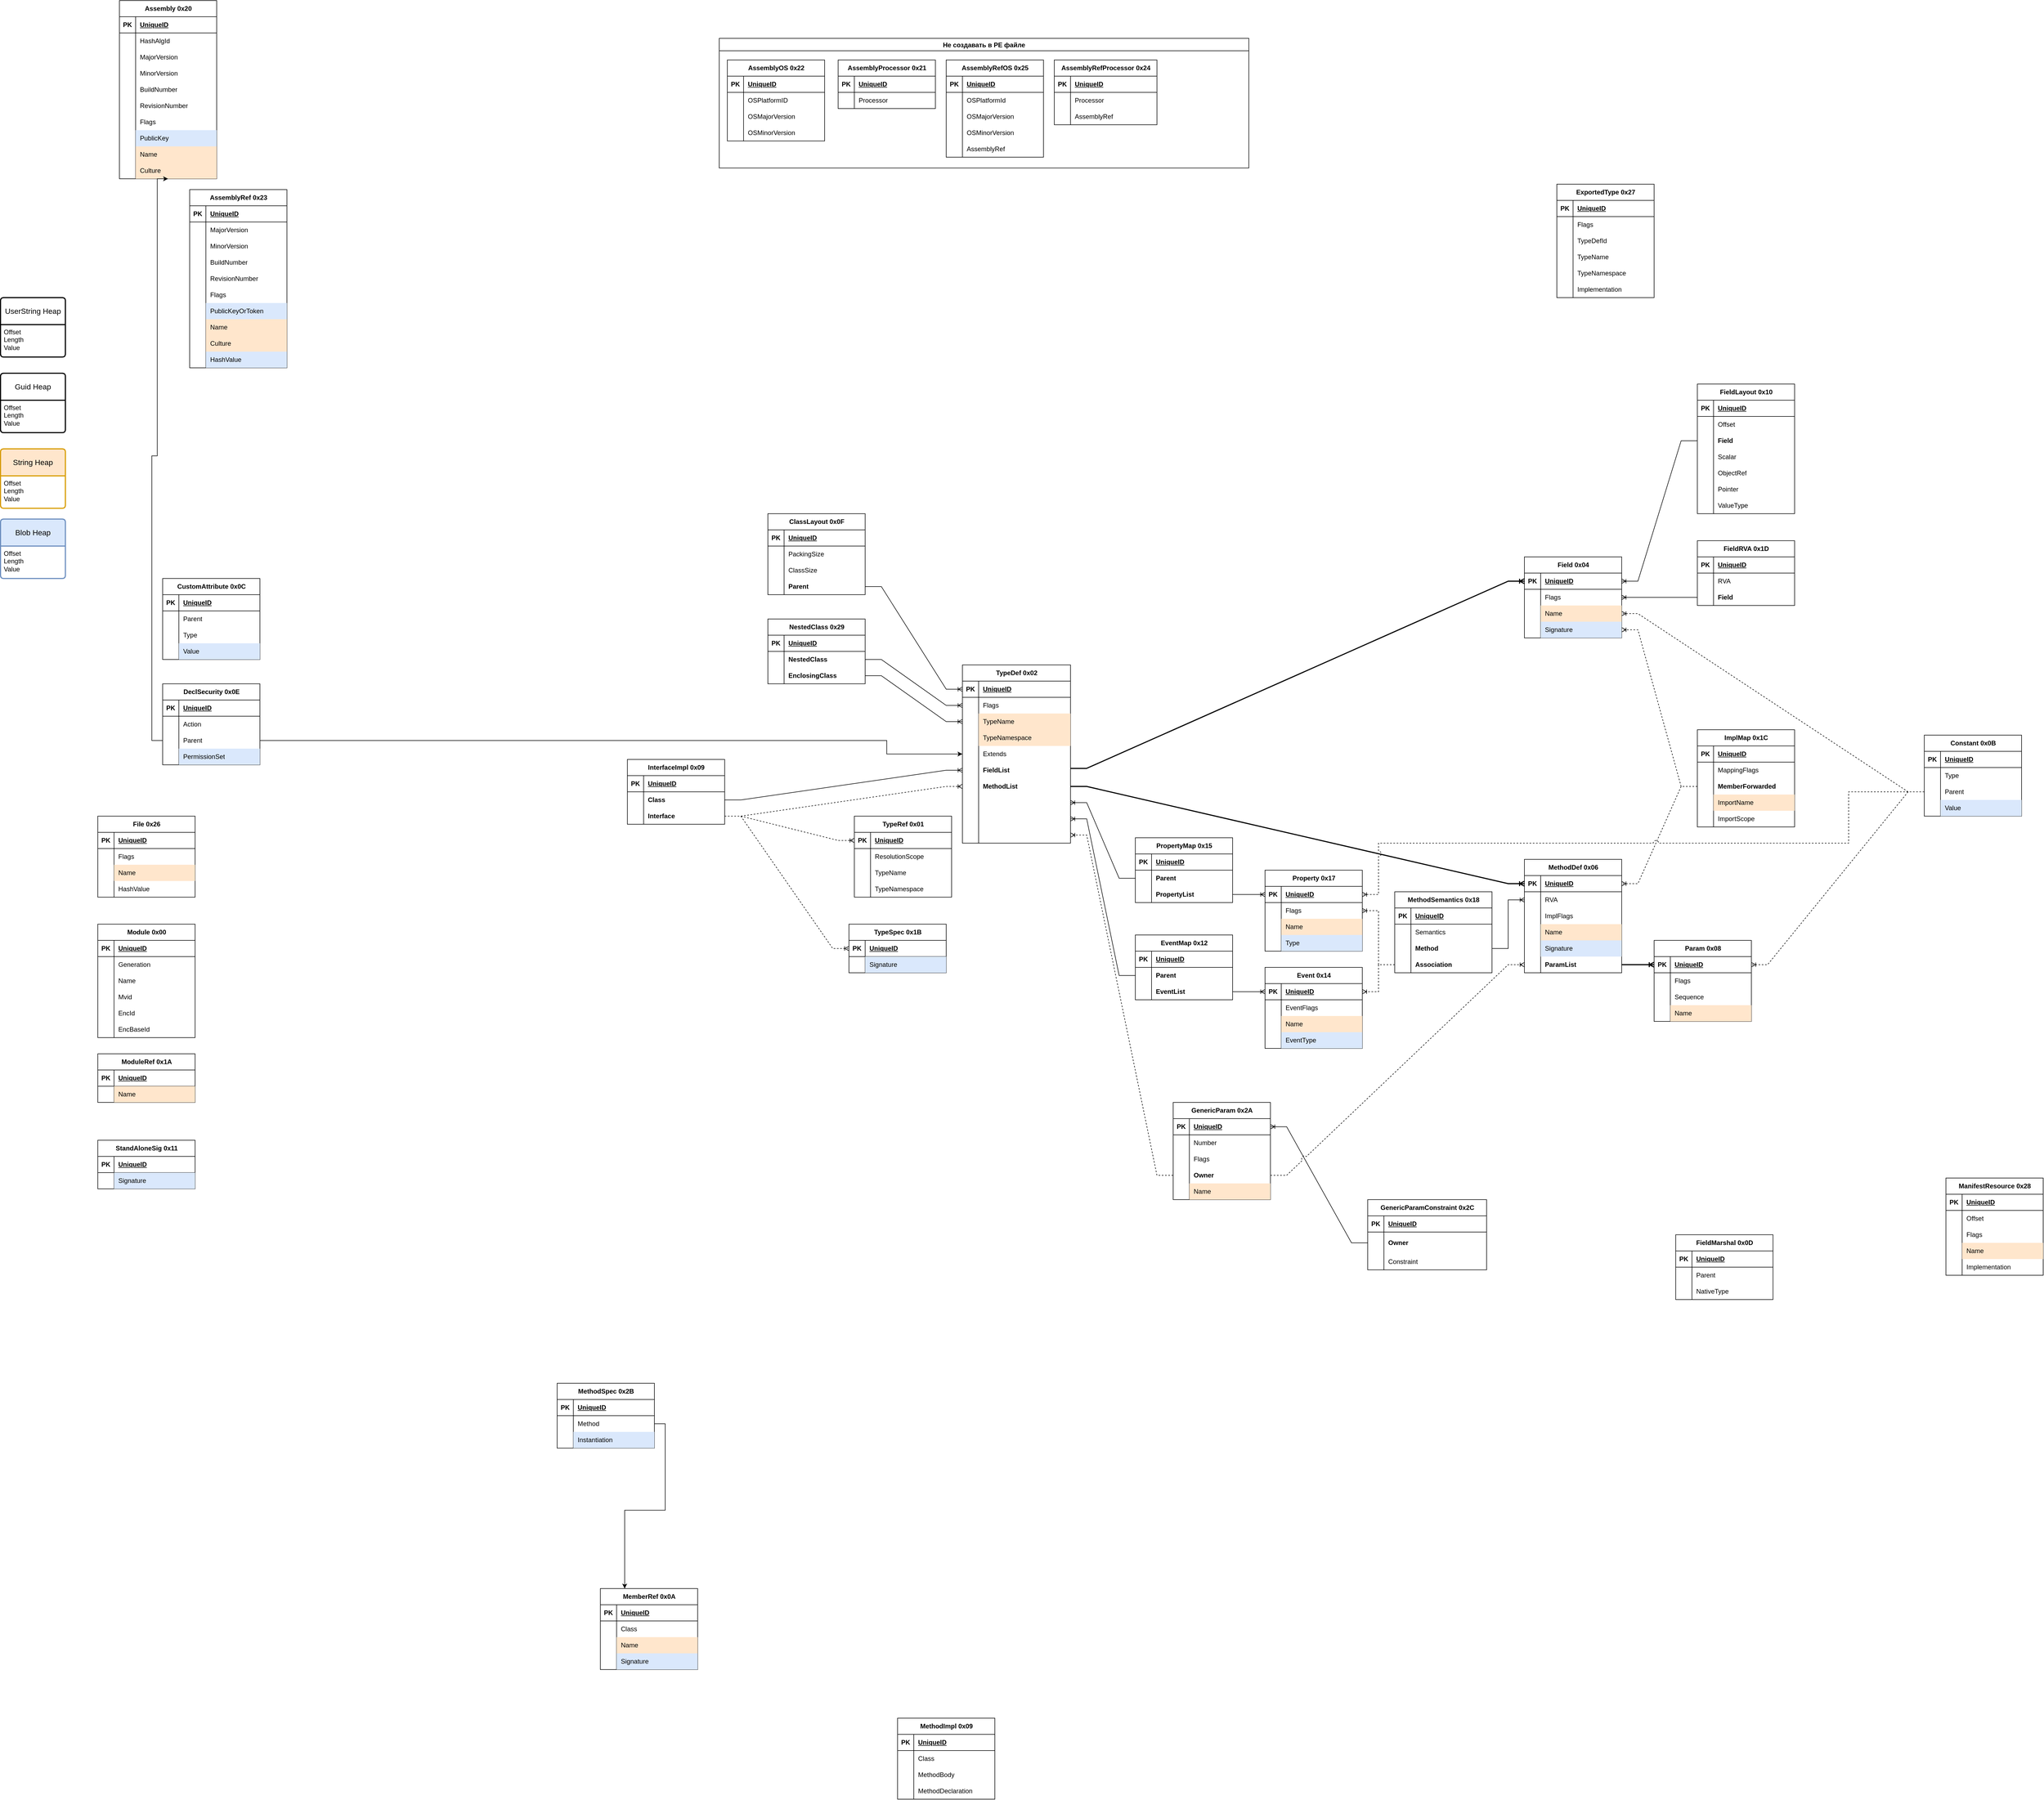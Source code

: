 <mxfile version="24.7.3" type="github">
  <diagram name="Page-1" id="c4acf3e9-155e-7222-9cf6-157b1a14988f">
    <mxGraphModel dx="5303" dy="5890" grid="1" gridSize="10" guides="1" tooltips="1" connect="1" arrows="1" fold="1" page="1" pageScale="1" pageWidth="3300" pageHeight="4681" background="none" math="0" shadow="0">
      <root>
        <mxCell id="0" />
        <mxCell id="1" parent="0" />
        <mxCell id="6Ev4niGPdXibdk01qFe2-1" value="Assembly 0x20" style="shape=table;startSize=30;container=1;collapsible=1;childLayout=tableLayout;fixedRows=1;rowLines=0;fontStyle=1;align=center;resizeLast=1;html=1;" parent="1" vertex="1">
          <mxGeometry x="40" y="-30" width="180" height="330" as="geometry">
            <mxRectangle x="300" y="80" width="70" height="30" as="alternateBounds" />
          </mxGeometry>
        </mxCell>
        <mxCell id="6Ev4niGPdXibdk01qFe2-2" value="" style="shape=tableRow;horizontal=0;startSize=0;swimlaneHead=0;swimlaneBody=0;fillColor=none;collapsible=0;dropTarget=0;points=[[0,0.5],[1,0.5]];portConstraint=eastwest;top=0;left=0;right=0;bottom=1;" parent="6Ev4niGPdXibdk01qFe2-1" vertex="1">
          <mxGeometry y="30" width="180" height="30" as="geometry" />
        </mxCell>
        <mxCell id="6Ev4niGPdXibdk01qFe2-3" value="PK" style="shape=partialRectangle;connectable=0;fillColor=none;top=0;left=0;bottom=0;right=0;fontStyle=1;overflow=hidden;whiteSpace=wrap;html=1;" parent="6Ev4niGPdXibdk01qFe2-2" vertex="1">
          <mxGeometry width="30" height="30" as="geometry">
            <mxRectangle width="30" height="30" as="alternateBounds" />
          </mxGeometry>
        </mxCell>
        <mxCell id="6Ev4niGPdXibdk01qFe2-4" value="UniqueID" style="shape=partialRectangle;connectable=0;fillColor=none;top=0;left=0;bottom=0;right=0;align=left;spacingLeft=6;fontStyle=5;overflow=hidden;whiteSpace=wrap;html=1;" parent="6Ev4niGPdXibdk01qFe2-2" vertex="1">
          <mxGeometry x="30" width="150" height="30" as="geometry">
            <mxRectangle width="150" height="30" as="alternateBounds" />
          </mxGeometry>
        </mxCell>
        <mxCell id="6Ev4niGPdXibdk01qFe2-5" value="" style="shape=tableRow;horizontal=0;startSize=0;swimlaneHead=0;swimlaneBody=0;fillColor=none;collapsible=0;dropTarget=0;points=[[0,0.5],[1,0.5]];portConstraint=eastwest;top=0;left=0;right=0;bottom=0;" parent="6Ev4niGPdXibdk01qFe2-1" vertex="1">
          <mxGeometry y="60" width="180" height="30" as="geometry" />
        </mxCell>
        <mxCell id="6Ev4niGPdXibdk01qFe2-6" value="" style="shape=partialRectangle;connectable=0;fillColor=none;top=0;left=0;bottom=0;right=0;editable=1;overflow=hidden;whiteSpace=wrap;html=1;" parent="6Ev4niGPdXibdk01qFe2-5" vertex="1">
          <mxGeometry width="30" height="30" as="geometry">
            <mxRectangle width="30" height="30" as="alternateBounds" />
          </mxGeometry>
        </mxCell>
        <mxCell id="6Ev4niGPdXibdk01qFe2-7" value="HashAlgId" style="shape=partialRectangle;connectable=0;fillColor=none;top=0;left=0;bottom=0;right=0;align=left;spacingLeft=6;overflow=hidden;whiteSpace=wrap;html=1;" parent="6Ev4niGPdXibdk01qFe2-5" vertex="1">
          <mxGeometry x="30" width="150" height="30" as="geometry">
            <mxRectangle width="150" height="30" as="alternateBounds" />
          </mxGeometry>
        </mxCell>
        <mxCell id="6Ev4niGPdXibdk01qFe2-8" value="" style="shape=tableRow;horizontal=0;startSize=0;swimlaneHead=0;swimlaneBody=0;fillColor=none;collapsible=0;dropTarget=0;points=[[0,0.5],[1,0.5]];portConstraint=eastwest;top=0;left=0;right=0;bottom=0;" parent="6Ev4niGPdXibdk01qFe2-1" vertex="1">
          <mxGeometry y="90" width="180" height="30" as="geometry" />
        </mxCell>
        <mxCell id="6Ev4niGPdXibdk01qFe2-9" value="" style="shape=partialRectangle;connectable=0;fillColor=none;top=0;left=0;bottom=0;right=0;editable=1;overflow=hidden;whiteSpace=wrap;html=1;" parent="6Ev4niGPdXibdk01qFe2-8" vertex="1">
          <mxGeometry width="30" height="30" as="geometry">
            <mxRectangle width="30" height="30" as="alternateBounds" />
          </mxGeometry>
        </mxCell>
        <mxCell id="6Ev4niGPdXibdk01qFe2-10" value="MajorVersion" style="shape=partialRectangle;connectable=0;fillColor=none;top=0;left=0;bottom=0;right=0;align=left;spacingLeft=6;overflow=hidden;whiteSpace=wrap;html=1;" parent="6Ev4niGPdXibdk01qFe2-8" vertex="1">
          <mxGeometry x="30" width="150" height="30" as="geometry">
            <mxRectangle width="150" height="30" as="alternateBounds" />
          </mxGeometry>
        </mxCell>
        <mxCell id="6Ev4niGPdXibdk01qFe2-11" value="" style="shape=tableRow;horizontal=0;startSize=0;swimlaneHead=0;swimlaneBody=0;fillColor=none;collapsible=0;dropTarget=0;points=[[0,0.5],[1,0.5]];portConstraint=eastwest;top=0;left=0;right=0;bottom=0;" parent="6Ev4niGPdXibdk01qFe2-1" vertex="1">
          <mxGeometry y="120" width="180" height="30" as="geometry" />
        </mxCell>
        <mxCell id="6Ev4niGPdXibdk01qFe2-12" value="" style="shape=partialRectangle;connectable=0;fillColor=none;top=0;left=0;bottom=0;right=0;editable=1;overflow=hidden;whiteSpace=wrap;html=1;" parent="6Ev4niGPdXibdk01qFe2-11" vertex="1">
          <mxGeometry width="30" height="30" as="geometry">
            <mxRectangle width="30" height="30" as="alternateBounds" />
          </mxGeometry>
        </mxCell>
        <mxCell id="6Ev4niGPdXibdk01qFe2-13" value="MinorVersion" style="shape=partialRectangle;connectable=0;fillColor=none;top=0;left=0;bottom=0;right=0;align=left;spacingLeft=6;overflow=hidden;whiteSpace=wrap;html=1;" parent="6Ev4niGPdXibdk01qFe2-11" vertex="1">
          <mxGeometry x="30" width="150" height="30" as="geometry">
            <mxRectangle width="150" height="30" as="alternateBounds" />
          </mxGeometry>
        </mxCell>
        <mxCell id="6Ev4niGPdXibdk01qFe2-14" value="" style="shape=tableRow;horizontal=0;startSize=0;swimlaneHead=0;swimlaneBody=0;fillColor=none;collapsible=0;dropTarget=0;points=[[0,0.5],[1,0.5]];portConstraint=eastwest;top=0;left=0;right=0;bottom=0;" parent="6Ev4niGPdXibdk01qFe2-1" vertex="1">
          <mxGeometry y="150" width="180" height="30" as="geometry" />
        </mxCell>
        <mxCell id="6Ev4niGPdXibdk01qFe2-15" value="" style="shape=partialRectangle;connectable=0;fillColor=none;top=0;left=0;bottom=0;right=0;editable=1;overflow=hidden;whiteSpace=wrap;html=1;" parent="6Ev4niGPdXibdk01qFe2-14" vertex="1">
          <mxGeometry width="30" height="30" as="geometry">
            <mxRectangle width="30" height="30" as="alternateBounds" />
          </mxGeometry>
        </mxCell>
        <mxCell id="6Ev4niGPdXibdk01qFe2-16" value="BuildNumber" style="shape=partialRectangle;connectable=0;fillColor=none;top=0;left=0;bottom=0;right=0;align=left;spacingLeft=6;overflow=hidden;whiteSpace=wrap;html=1;" parent="6Ev4niGPdXibdk01qFe2-14" vertex="1">
          <mxGeometry x="30" width="150" height="30" as="geometry">
            <mxRectangle width="150" height="30" as="alternateBounds" />
          </mxGeometry>
        </mxCell>
        <mxCell id="6Ev4niGPdXibdk01qFe2-17" value="" style="shape=tableRow;horizontal=0;startSize=0;swimlaneHead=0;swimlaneBody=0;fillColor=none;collapsible=0;dropTarget=0;points=[[0,0.5],[1,0.5]];portConstraint=eastwest;top=0;left=0;right=0;bottom=0;" parent="6Ev4niGPdXibdk01qFe2-1" vertex="1">
          <mxGeometry y="180" width="180" height="30" as="geometry" />
        </mxCell>
        <mxCell id="6Ev4niGPdXibdk01qFe2-18" value="" style="shape=partialRectangle;connectable=0;fillColor=none;top=0;left=0;bottom=0;right=0;editable=1;overflow=hidden;whiteSpace=wrap;html=1;" parent="6Ev4niGPdXibdk01qFe2-17" vertex="1">
          <mxGeometry width="30" height="30" as="geometry">
            <mxRectangle width="30" height="30" as="alternateBounds" />
          </mxGeometry>
        </mxCell>
        <mxCell id="6Ev4niGPdXibdk01qFe2-19" value="RevisionNumber" style="shape=partialRectangle;connectable=0;fillColor=none;top=0;left=0;bottom=0;right=0;align=left;spacingLeft=6;overflow=hidden;whiteSpace=wrap;html=1;" parent="6Ev4niGPdXibdk01qFe2-17" vertex="1">
          <mxGeometry x="30" width="150" height="30" as="geometry">
            <mxRectangle width="150" height="30" as="alternateBounds" />
          </mxGeometry>
        </mxCell>
        <mxCell id="6Ev4niGPdXibdk01qFe2-20" value="" style="shape=tableRow;horizontal=0;startSize=0;swimlaneHead=0;swimlaneBody=0;fillColor=none;collapsible=0;dropTarget=0;points=[[0,0.5],[1,0.5]];portConstraint=eastwest;top=0;left=0;right=0;bottom=0;" parent="6Ev4niGPdXibdk01qFe2-1" vertex="1">
          <mxGeometry y="210" width="180" height="30" as="geometry" />
        </mxCell>
        <mxCell id="6Ev4niGPdXibdk01qFe2-21" value="" style="shape=partialRectangle;connectable=0;fillColor=none;top=0;left=0;bottom=0;right=0;editable=1;overflow=hidden;whiteSpace=wrap;html=1;" parent="6Ev4niGPdXibdk01qFe2-20" vertex="1">
          <mxGeometry width="30" height="30" as="geometry">
            <mxRectangle width="30" height="30" as="alternateBounds" />
          </mxGeometry>
        </mxCell>
        <mxCell id="6Ev4niGPdXibdk01qFe2-22" value="Flags" style="shape=partialRectangle;connectable=0;fillColor=none;top=0;left=0;bottom=0;right=0;align=left;spacingLeft=6;overflow=hidden;whiteSpace=wrap;html=1;" parent="6Ev4niGPdXibdk01qFe2-20" vertex="1">
          <mxGeometry x="30" width="150" height="30" as="geometry">
            <mxRectangle width="150" height="30" as="alternateBounds" />
          </mxGeometry>
        </mxCell>
        <mxCell id="6Ev4niGPdXibdk01qFe2-23" value="" style="shape=tableRow;horizontal=0;startSize=0;swimlaneHead=0;swimlaneBody=0;fillColor=none;collapsible=0;dropTarget=0;points=[[0,0.5],[1,0.5]];portConstraint=eastwest;top=0;left=0;right=0;bottom=0;" parent="6Ev4niGPdXibdk01qFe2-1" vertex="1">
          <mxGeometry y="240" width="180" height="30" as="geometry" />
        </mxCell>
        <mxCell id="6Ev4niGPdXibdk01qFe2-24" value="" style="shape=partialRectangle;connectable=0;fillColor=none;top=0;left=0;bottom=0;right=0;editable=1;overflow=hidden;whiteSpace=wrap;html=1;" parent="6Ev4niGPdXibdk01qFe2-23" vertex="1">
          <mxGeometry width="30" height="30" as="geometry">
            <mxRectangle width="30" height="30" as="alternateBounds" />
          </mxGeometry>
        </mxCell>
        <mxCell id="6Ev4niGPdXibdk01qFe2-25" value="PublicKey" style="shape=partialRectangle;connectable=0;fillColor=#dae8fc;top=0;left=0;bottom=0;right=0;align=left;spacingLeft=6;overflow=hidden;whiteSpace=wrap;html=1;strokeColor=#6c8ebf;" parent="6Ev4niGPdXibdk01qFe2-23" vertex="1">
          <mxGeometry x="30" width="150" height="30" as="geometry">
            <mxRectangle width="150" height="30" as="alternateBounds" />
          </mxGeometry>
        </mxCell>
        <mxCell id="6Ev4niGPdXibdk01qFe2-26" value="" style="shape=tableRow;horizontal=0;startSize=0;swimlaneHead=0;swimlaneBody=0;fillColor=none;collapsible=0;dropTarget=0;points=[[0,0.5],[1,0.5]];portConstraint=eastwest;top=0;left=0;right=0;bottom=0;" parent="6Ev4niGPdXibdk01qFe2-1" vertex="1">
          <mxGeometry y="270" width="180" height="30" as="geometry" />
        </mxCell>
        <mxCell id="6Ev4niGPdXibdk01qFe2-27" value="" style="shape=partialRectangle;connectable=0;fillColor=none;top=0;left=0;bottom=0;right=0;editable=1;overflow=hidden;whiteSpace=wrap;html=1;" parent="6Ev4niGPdXibdk01qFe2-26" vertex="1">
          <mxGeometry width="30" height="30" as="geometry">
            <mxRectangle width="30" height="30" as="alternateBounds" />
          </mxGeometry>
        </mxCell>
        <mxCell id="6Ev4niGPdXibdk01qFe2-28" value="Name" style="shape=partialRectangle;connectable=0;fillColor=#ffe6cc;top=0;left=0;bottom=0;right=0;align=left;spacingLeft=6;overflow=hidden;whiteSpace=wrap;html=1;strokeColor=#d79b00;" parent="6Ev4niGPdXibdk01qFe2-26" vertex="1">
          <mxGeometry x="30" width="150" height="30" as="geometry">
            <mxRectangle width="150" height="30" as="alternateBounds" />
          </mxGeometry>
        </mxCell>
        <mxCell id="6Ev4niGPdXibdk01qFe2-29" value="" style="shape=tableRow;horizontal=0;startSize=0;swimlaneHead=0;swimlaneBody=0;fillColor=none;collapsible=0;dropTarget=0;points=[[0,0.5],[1,0.5]];portConstraint=eastwest;top=0;left=0;right=0;bottom=0;" parent="6Ev4niGPdXibdk01qFe2-1" vertex="1">
          <mxGeometry y="300" width="180" height="30" as="geometry" />
        </mxCell>
        <mxCell id="6Ev4niGPdXibdk01qFe2-30" value="" style="shape=partialRectangle;connectable=0;fillColor=none;top=0;left=0;bottom=0;right=0;editable=1;overflow=hidden;whiteSpace=wrap;html=1;" parent="6Ev4niGPdXibdk01qFe2-29" vertex="1">
          <mxGeometry width="30" height="30" as="geometry">
            <mxRectangle width="30" height="30" as="alternateBounds" />
          </mxGeometry>
        </mxCell>
        <mxCell id="6Ev4niGPdXibdk01qFe2-31" value="Culture" style="shape=partialRectangle;connectable=0;fillColor=#ffe6cc;top=0;left=0;bottom=0;right=0;align=left;spacingLeft=6;overflow=hidden;whiteSpace=wrap;html=1;strokeColor=#d79b00;" parent="6Ev4niGPdXibdk01qFe2-29" vertex="1">
          <mxGeometry x="30" width="150" height="30" as="geometry">
            <mxRectangle width="150" height="30" as="alternateBounds" />
          </mxGeometry>
        </mxCell>
        <mxCell id="nQ1Szei92ZyyAZcSJgYd-30" value="AssemblyRef 0x23" style="shape=table;startSize=30;container=1;collapsible=1;childLayout=tableLayout;fixedRows=1;rowLines=0;fontStyle=1;align=center;resizeLast=1;html=1;" vertex="1" parent="1">
          <mxGeometry x="170" y="320" width="180" height="330" as="geometry" />
        </mxCell>
        <mxCell id="nQ1Szei92ZyyAZcSJgYd-31" value="" style="shape=tableRow;horizontal=0;startSize=0;swimlaneHead=0;swimlaneBody=0;fillColor=none;collapsible=0;dropTarget=0;points=[[0,0.5],[1,0.5]];portConstraint=eastwest;top=0;left=0;right=0;bottom=1;" vertex="1" parent="nQ1Szei92ZyyAZcSJgYd-30">
          <mxGeometry y="30" width="180" height="30" as="geometry" />
        </mxCell>
        <mxCell id="nQ1Szei92ZyyAZcSJgYd-32" value="PK" style="shape=partialRectangle;connectable=0;fillColor=none;top=0;left=0;bottom=0;right=0;fontStyle=1;overflow=hidden;whiteSpace=wrap;html=1;" vertex="1" parent="nQ1Szei92ZyyAZcSJgYd-31">
          <mxGeometry width="30" height="30" as="geometry">
            <mxRectangle width="30" height="30" as="alternateBounds" />
          </mxGeometry>
        </mxCell>
        <mxCell id="nQ1Szei92ZyyAZcSJgYd-33" value="UniqueID" style="shape=partialRectangle;connectable=0;fillColor=none;top=0;left=0;bottom=0;right=0;align=left;spacingLeft=6;fontStyle=5;overflow=hidden;whiteSpace=wrap;html=1;" vertex="1" parent="nQ1Szei92ZyyAZcSJgYd-31">
          <mxGeometry x="30" width="150" height="30" as="geometry">
            <mxRectangle width="150" height="30" as="alternateBounds" />
          </mxGeometry>
        </mxCell>
        <mxCell id="nQ1Szei92ZyyAZcSJgYd-34" value="" style="shape=tableRow;horizontal=0;startSize=0;swimlaneHead=0;swimlaneBody=0;fillColor=none;collapsible=0;dropTarget=0;points=[[0,0.5],[1,0.5]];portConstraint=eastwest;top=0;left=0;right=0;bottom=0;" vertex="1" parent="nQ1Szei92ZyyAZcSJgYd-30">
          <mxGeometry y="60" width="180" height="30" as="geometry" />
        </mxCell>
        <mxCell id="nQ1Szei92ZyyAZcSJgYd-35" value="" style="shape=partialRectangle;connectable=0;fillColor=none;top=0;left=0;bottom=0;right=0;editable=1;overflow=hidden;whiteSpace=wrap;html=1;" vertex="1" parent="nQ1Szei92ZyyAZcSJgYd-34">
          <mxGeometry width="30" height="30" as="geometry">
            <mxRectangle width="30" height="30" as="alternateBounds" />
          </mxGeometry>
        </mxCell>
        <mxCell id="nQ1Szei92ZyyAZcSJgYd-36" value="MajorVersion" style="shape=partialRectangle;connectable=0;fillColor=none;top=0;left=0;bottom=0;right=0;align=left;spacingLeft=6;overflow=hidden;whiteSpace=wrap;html=1;" vertex="1" parent="nQ1Szei92ZyyAZcSJgYd-34">
          <mxGeometry x="30" width="150" height="30" as="geometry">
            <mxRectangle width="150" height="30" as="alternateBounds" />
          </mxGeometry>
        </mxCell>
        <mxCell id="nQ1Szei92ZyyAZcSJgYd-37" value="" style="shape=tableRow;horizontal=0;startSize=0;swimlaneHead=0;swimlaneBody=0;fillColor=none;collapsible=0;dropTarget=0;points=[[0,0.5],[1,0.5]];portConstraint=eastwest;top=0;left=0;right=0;bottom=0;" vertex="1" parent="nQ1Szei92ZyyAZcSJgYd-30">
          <mxGeometry y="90" width="180" height="30" as="geometry" />
        </mxCell>
        <mxCell id="nQ1Szei92ZyyAZcSJgYd-38" value="" style="shape=partialRectangle;connectable=0;fillColor=none;top=0;left=0;bottom=0;right=0;editable=1;overflow=hidden;whiteSpace=wrap;html=1;" vertex="1" parent="nQ1Szei92ZyyAZcSJgYd-37">
          <mxGeometry width="30" height="30" as="geometry">
            <mxRectangle width="30" height="30" as="alternateBounds" />
          </mxGeometry>
        </mxCell>
        <mxCell id="nQ1Szei92ZyyAZcSJgYd-39" value="MinorVersion" style="shape=partialRectangle;connectable=0;fillColor=none;top=0;left=0;bottom=0;right=0;align=left;spacingLeft=6;overflow=hidden;whiteSpace=wrap;html=1;" vertex="1" parent="nQ1Szei92ZyyAZcSJgYd-37">
          <mxGeometry x="30" width="150" height="30" as="geometry">
            <mxRectangle width="150" height="30" as="alternateBounds" />
          </mxGeometry>
        </mxCell>
        <mxCell id="nQ1Szei92ZyyAZcSJgYd-40" value="" style="shape=tableRow;horizontal=0;startSize=0;swimlaneHead=0;swimlaneBody=0;fillColor=none;collapsible=0;dropTarget=0;points=[[0,0.5],[1,0.5]];portConstraint=eastwest;top=0;left=0;right=0;bottom=0;" vertex="1" parent="nQ1Szei92ZyyAZcSJgYd-30">
          <mxGeometry y="120" width="180" height="30" as="geometry" />
        </mxCell>
        <mxCell id="nQ1Szei92ZyyAZcSJgYd-41" value="" style="shape=partialRectangle;connectable=0;fillColor=none;top=0;left=0;bottom=0;right=0;editable=1;overflow=hidden;whiteSpace=wrap;html=1;" vertex="1" parent="nQ1Szei92ZyyAZcSJgYd-40">
          <mxGeometry width="30" height="30" as="geometry">
            <mxRectangle width="30" height="30" as="alternateBounds" />
          </mxGeometry>
        </mxCell>
        <mxCell id="nQ1Szei92ZyyAZcSJgYd-42" value="BuildNumber" style="shape=partialRectangle;connectable=0;fillColor=none;top=0;left=0;bottom=0;right=0;align=left;spacingLeft=6;overflow=hidden;whiteSpace=wrap;html=1;" vertex="1" parent="nQ1Szei92ZyyAZcSJgYd-40">
          <mxGeometry x="30" width="150" height="30" as="geometry">
            <mxRectangle width="150" height="30" as="alternateBounds" />
          </mxGeometry>
        </mxCell>
        <mxCell id="nQ1Szei92ZyyAZcSJgYd-43" value="" style="shape=tableRow;horizontal=0;startSize=0;swimlaneHead=0;swimlaneBody=0;fillColor=none;collapsible=0;dropTarget=0;points=[[0,0.5],[1,0.5]];portConstraint=eastwest;top=0;left=0;right=0;bottom=0;" vertex="1" parent="nQ1Szei92ZyyAZcSJgYd-30">
          <mxGeometry y="150" width="180" height="30" as="geometry" />
        </mxCell>
        <mxCell id="nQ1Szei92ZyyAZcSJgYd-44" value="" style="shape=partialRectangle;connectable=0;fillColor=none;top=0;left=0;bottom=0;right=0;editable=1;overflow=hidden;whiteSpace=wrap;html=1;" vertex="1" parent="nQ1Szei92ZyyAZcSJgYd-43">
          <mxGeometry width="30" height="30" as="geometry">
            <mxRectangle width="30" height="30" as="alternateBounds" />
          </mxGeometry>
        </mxCell>
        <mxCell id="nQ1Szei92ZyyAZcSJgYd-45" value="RevisionNumber" style="shape=partialRectangle;connectable=0;fillColor=none;top=0;left=0;bottom=0;right=0;align=left;spacingLeft=6;overflow=hidden;whiteSpace=wrap;html=1;" vertex="1" parent="nQ1Szei92ZyyAZcSJgYd-43">
          <mxGeometry x="30" width="150" height="30" as="geometry">
            <mxRectangle width="150" height="30" as="alternateBounds" />
          </mxGeometry>
        </mxCell>
        <mxCell id="nQ1Szei92ZyyAZcSJgYd-46" value="" style="shape=tableRow;horizontal=0;startSize=0;swimlaneHead=0;swimlaneBody=0;fillColor=none;collapsible=0;dropTarget=0;points=[[0,0.5],[1,0.5]];portConstraint=eastwest;top=0;left=0;right=0;bottom=0;" vertex="1" parent="nQ1Szei92ZyyAZcSJgYd-30">
          <mxGeometry y="180" width="180" height="30" as="geometry" />
        </mxCell>
        <mxCell id="nQ1Szei92ZyyAZcSJgYd-47" value="" style="shape=partialRectangle;connectable=0;fillColor=none;top=0;left=0;bottom=0;right=0;editable=1;overflow=hidden;whiteSpace=wrap;html=1;" vertex="1" parent="nQ1Szei92ZyyAZcSJgYd-46">
          <mxGeometry width="30" height="30" as="geometry">
            <mxRectangle width="30" height="30" as="alternateBounds" />
          </mxGeometry>
        </mxCell>
        <mxCell id="nQ1Szei92ZyyAZcSJgYd-48" value="Flags" style="shape=partialRectangle;connectable=0;fillColor=none;top=0;left=0;bottom=0;right=0;align=left;spacingLeft=6;overflow=hidden;whiteSpace=wrap;html=1;" vertex="1" parent="nQ1Szei92ZyyAZcSJgYd-46">
          <mxGeometry x="30" width="150" height="30" as="geometry">
            <mxRectangle width="150" height="30" as="alternateBounds" />
          </mxGeometry>
        </mxCell>
        <mxCell id="nQ1Szei92ZyyAZcSJgYd-49" value="" style="shape=tableRow;horizontal=0;startSize=0;swimlaneHead=0;swimlaneBody=0;fillColor=none;collapsible=0;dropTarget=0;points=[[0,0.5],[1,0.5]];portConstraint=eastwest;top=0;left=0;right=0;bottom=0;" vertex="1" parent="nQ1Szei92ZyyAZcSJgYd-30">
          <mxGeometry y="210" width="180" height="30" as="geometry" />
        </mxCell>
        <mxCell id="nQ1Szei92ZyyAZcSJgYd-50" value="" style="shape=partialRectangle;connectable=0;fillColor=none;top=0;left=0;bottom=0;right=0;editable=1;overflow=hidden;whiteSpace=wrap;html=1;" vertex="1" parent="nQ1Szei92ZyyAZcSJgYd-49">
          <mxGeometry width="30" height="30" as="geometry">
            <mxRectangle width="30" height="30" as="alternateBounds" />
          </mxGeometry>
        </mxCell>
        <mxCell id="nQ1Szei92ZyyAZcSJgYd-51" value="PublicKeyOrToken" style="shape=partialRectangle;connectable=0;fillColor=#dae8fc;top=0;left=0;bottom=0;right=0;align=left;spacingLeft=6;overflow=hidden;whiteSpace=wrap;html=1;strokeColor=#6c8ebf;" vertex="1" parent="nQ1Szei92ZyyAZcSJgYd-49">
          <mxGeometry x="30" width="150" height="30" as="geometry">
            <mxRectangle width="150" height="30" as="alternateBounds" />
          </mxGeometry>
        </mxCell>
        <mxCell id="nQ1Szei92ZyyAZcSJgYd-52" value="" style="shape=tableRow;horizontal=0;startSize=0;swimlaneHead=0;swimlaneBody=0;fillColor=none;collapsible=0;dropTarget=0;points=[[0,0.5],[1,0.5]];portConstraint=eastwest;top=0;left=0;right=0;bottom=0;" vertex="1" parent="nQ1Szei92ZyyAZcSJgYd-30">
          <mxGeometry y="240" width="180" height="30" as="geometry" />
        </mxCell>
        <mxCell id="nQ1Szei92ZyyAZcSJgYd-53" value="" style="shape=partialRectangle;connectable=0;fillColor=none;top=0;left=0;bottom=0;right=0;editable=1;overflow=hidden;whiteSpace=wrap;html=1;" vertex="1" parent="nQ1Szei92ZyyAZcSJgYd-52">
          <mxGeometry width="30" height="30" as="geometry">
            <mxRectangle width="30" height="30" as="alternateBounds" />
          </mxGeometry>
        </mxCell>
        <mxCell id="nQ1Szei92ZyyAZcSJgYd-54" value="Name" style="shape=partialRectangle;connectable=0;fillColor=#ffe6cc;top=0;left=0;bottom=0;right=0;align=left;spacingLeft=6;overflow=hidden;whiteSpace=wrap;html=1;strokeColor=#d79b00;" vertex="1" parent="nQ1Szei92ZyyAZcSJgYd-52">
          <mxGeometry x="30" width="150" height="30" as="geometry">
            <mxRectangle width="150" height="30" as="alternateBounds" />
          </mxGeometry>
        </mxCell>
        <mxCell id="nQ1Szei92ZyyAZcSJgYd-55" value="" style="shape=tableRow;horizontal=0;startSize=0;swimlaneHead=0;swimlaneBody=0;fillColor=none;collapsible=0;dropTarget=0;points=[[0,0.5],[1,0.5]];portConstraint=eastwest;top=0;left=0;right=0;bottom=0;" vertex="1" parent="nQ1Szei92ZyyAZcSJgYd-30">
          <mxGeometry y="270" width="180" height="30" as="geometry" />
        </mxCell>
        <mxCell id="nQ1Szei92ZyyAZcSJgYd-56" value="" style="shape=partialRectangle;connectable=0;fillColor=none;top=0;left=0;bottom=0;right=0;editable=1;overflow=hidden;whiteSpace=wrap;html=1;" vertex="1" parent="nQ1Szei92ZyyAZcSJgYd-55">
          <mxGeometry width="30" height="30" as="geometry">
            <mxRectangle width="30" height="30" as="alternateBounds" />
          </mxGeometry>
        </mxCell>
        <mxCell id="nQ1Szei92ZyyAZcSJgYd-57" value="Culture" style="shape=partialRectangle;connectable=0;fillColor=#ffe6cc;top=0;left=0;bottom=0;right=0;align=left;spacingLeft=6;overflow=hidden;whiteSpace=wrap;html=1;strokeColor=#d79b00;" vertex="1" parent="nQ1Szei92ZyyAZcSJgYd-55">
          <mxGeometry x="30" width="150" height="30" as="geometry">
            <mxRectangle width="150" height="30" as="alternateBounds" />
          </mxGeometry>
        </mxCell>
        <mxCell id="nQ1Szei92ZyyAZcSJgYd-58" value="" style="shape=tableRow;horizontal=0;startSize=0;swimlaneHead=0;swimlaneBody=0;fillColor=none;collapsible=0;dropTarget=0;points=[[0,0.5],[1,0.5]];portConstraint=eastwest;top=0;left=0;right=0;bottom=0;" vertex="1" parent="nQ1Szei92ZyyAZcSJgYd-30">
          <mxGeometry y="300" width="180" height="30" as="geometry" />
        </mxCell>
        <mxCell id="nQ1Szei92ZyyAZcSJgYd-59" value="" style="shape=partialRectangle;connectable=0;fillColor=none;top=0;left=0;bottom=0;right=0;editable=1;overflow=hidden;whiteSpace=wrap;html=1;" vertex="1" parent="nQ1Szei92ZyyAZcSJgYd-58">
          <mxGeometry width="30" height="30" as="geometry">
            <mxRectangle width="30" height="30" as="alternateBounds" />
          </mxGeometry>
        </mxCell>
        <mxCell id="nQ1Szei92ZyyAZcSJgYd-60" value="HashValue" style="shape=partialRectangle;connectable=0;fillColor=#dae8fc;top=0;left=0;bottom=0;right=0;align=left;spacingLeft=6;overflow=hidden;whiteSpace=wrap;html=1;strokeColor=#6c8ebf;" vertex="1" parent="nQ1Szei92ZyyAZcSJgYd-58">
          <mxGeometry x="30" width="150" height="30" as="geometry">
            <mxRectangle width="150" height="30" as="alternateBounds" />
          </mxGeometry>
        </mxCell>
        <mxCell id="nQ1Szei92ZyyAZcSJgYd-90" value="ClassLayout 0x0F" style="shape=table;startSize=30;container=1;collapsible=1;childLayout=tableLayout;fixedRows=1;rowLines=0;fontStyle=1;align=center;resizeLast=1;html=1;" vertex="1" parent="1">
          <mxGeometry x="1240" y="920" width="180" height="150" as="geometry" />
        </mxCell>
        <mxCell id="nQ1Szei92ZyyAZcSJgYd-91" value="" style="shape=tableRow;horizontal=0;startSize=0;swimlaneHead=0;swimlaneBody=0;fillColor=none;collapsible=0;dropTarget=0;points=[[0,0.5],[1,0.5]];portConstraint=eastwest;top=0;left=0;right=0;bottom=1;" vertex="1" parent="nQ1Szei92ZyyAZcSJgYd-90">
          <mxGeometry y="30" width="180" height="30" as="geometry" />
        </mxCell>
        <mxCell id="nQ1Szei92ZyyAZcSJgYd-92" value="PK" style="shape=partialRectangle;connectable=0;fillColor=none;top=0;left=0;bottom=0;right=0;fontStyle=1;overflow=hidden;whiteSpace=wrap;html=1;" vertex="1" parent="nQ1Szei92ZyyAZcSJgYd-91">
          <mxGeometry width="30" height="30" as="geometry">
            <mxRectangle width="30" height="30" as="alternateBounds" />
          </mxGeometry>
        </mxCell>
        <mxCell id="nQ1Szei92ZyyAZcSJgYd-93" value="UniqueID" style="shape=partialRectangle;connectable=0;fillColor=none;top=0;left=0;bottom=0;right=0;align=left;spacingLeft=6;fontStyle=5;overflow=hidden;whiteSpace=wrap;html=1;" vertex="1" parent="nQ1Szei92ZyyAZcSJgYd-91">
          <mxGeometry x="30" width="150" height="30" as="geometry">
            <mxRectangle width="150" height="30" as="alternateBounds" />
          </mxGeometry>
        </mxCell>
        <mxCell id="nQ1Szei92ZyyAZcSJgYd-94" value="" style="shape=tableRow;horizontal=0;startSize=0;swimlaneHead=0;swimlaneBody=0;fillColor=none;collapsible=0;dropTarget=0;points=[[0,0.5],[1,0.5]];portConstraint=eastwest;top=0;left=0;right=0;bottom=0;" vertex="1" parent="nQ1Szei92ZyyAZcSJgYd-90">
          <mxGeometry y="60" width="180" height="30" as="geometry" />
        </mxCell>
        <mxCell id="nQ1Szei92ZyyAZcSJgYd-95" value="" style="shape=partialRectangle;connectable=0;fillColor=none;top=0;left=0;bottom=0;right=0;editable=1;overflow=hidden;whiteSpace=wrap;html=1;" vertex="1" parent="nQ1Szei92ZyyAZcSJgYd-94">
          <mxGeometry width="30" height="30" as="geometry">
            <mxRectangle width="30" height="30" as="alternateBounds" />
          </mxGeometry>
        </mxCell>
        <mxCell id="nQ1Szei92ZyyAZcSJgYd-96" value="PackingSize" style="shape=partialRectangle;connectable=0;fillColor=none;top=0;left=0;bottom=0;right=0;align=left;spacingLeft=6;overflow=hidden;whiteSpace=wrap;html=1;" vertex="1" parent="nQ1Szei92ZyyAZcSJgYd-94">
          <mxGeometry x="30" width="150" height="30" as="geometry">
            <mxRectangle width="150" height="30" as="alternateBounds" />
          </mxGeometry>
        </mxCell>
        <mxCell id="nQ1Szei92ZyyAZcSJgYd-97" value="" style="shape=tableRow;horizontal=0;startSize=0;swimlaneHead=0;swimlaneBody=0;fillColor=none;collapsible=0;dropTarget=0;points=[[0,0.5],[1,0.5]];portConstraint=eastwest;top=0;left=0;right=0;bottom=0;" vertex="1" parent="nQ1Szei92ZyyAZcSJgYd-90">
          <mxGeometry y="90" width="180" height="30" as="geometry" />
        </mxCell>
        <mxCell id="nQ1Szei92ZyyAZcSJgYd-98" value="" style="shape=partialRectangle;connectable=0;fillColor=none;top=0;left=0;bottom=0;right=0;editable=1;overflow=hidden;whiteSpace=wrap;html=1;" vertex="1" parent="nQ1Szei92ZyyAZcSJgYd-97">
          <mxGeometry width="30" height="30" as="geometry">
            <mxRectangle width="30" height="30" as="alternateBounds" />
          </mxGeometry>
        </mxCell>
        <mxCell id="nQ1Szei92ZyyAZcSJgYd-99" value="ClassSize" style="shape=partialRectangle;connectable=0;fillColor=none;top=0;left=0;bottom=0;right=0;align=left;spacingLeft=6;overflow=hidden;whiteSpace=wrap;html=1;" vertex="1" parent="nQ1Szei92ZyyAZcSJgYd-97">
          <mxGeometry x="30" width="150" height="30" as="geometry">
            <mxRectangle width="150" height="30" as="alternateBounds" />
          </mxGeometry>
        </mxCell>
        <mxCell id="nQ1Szei92ZyyAZcSJgYd-100" value="" style="shape=tableRow;horizontal=0;startSize=0;swimlaneHead=0;swimlaneBody=0;fillColor=none;collapsible=0;dropTarget=0;points=[[0,0.5],[1,0.5]];portConstraint=eastwest;top=0;left=0;right=0;bottom=0;" vertex="1" parent="nQ1Szei92ZyyAZcSJgYd-90">
          <mxGeometry y="120" width="180" height="30" as="geometry" />
        </mxCell>
        <mxCell id="nQ1Szei92ZyyAZcSJgYd-101" value="" style="shape=partialRectangle;connectable=0;fillColor=none;top=0;left=0;bottom=0;right=0;editable=1;overflow=hidden;whiteSpace=wrap;html=1;" vertex="1" parent="nQ1Szei92ZyyAZcSJgYd-100">
          <mxGeometry width="30" height="30" as="geometry">
            <mxRectangle width="30" height="30" as="alternateBounds" />
          </mxGeometry>
        </mxCell>
        <mxCell id="nQ1Szei92ZyyAZcSJgYd-102" value="&lt;b&gt;Parent&lt;/b&gt;" style="shape=partialRectangle;connectable=0;fillColor=none;top=0;left=0;bottom=0;right=0;align=left;spacingLeft=6;overflow=hidden;whiteSpace=wrap;html=1;" vertex="1" parent="nQ1Szei92ZyyAZcSJgYd-100">
          <mxGeometry x="30" width="150" height="30" as="geometry">
            <mxRectangle width="150" height="30" as="alternateBounds" />
          </mxGeometry>
        </mxCell>
        <mxCell id="nQ1Szei92ZyyAZcSJgYd-103" value="Constant 0x0B" style="shape=table;startSize=30;container=1;collapsible=1;childLayout=tableLayout;fixedRows=1;rowLines=0;fontStyle=1;align=center;resizeLast=1;html=1;" vertex="1" parent="1">
          <mxGeometry x="3380" y="1330" width="180" height="150" as="geometry" />
        </mxCell>
        <mxCell id="nQ1Szei92ZyyAZcSJgYd-104" value="" style="shape=tableRow;horizontal=0;startSize=0;swimlaneHead=0;swimlaneBody=0;fillColor=none;collapsible=0;dropTarget=0;points=[[0,0.5],[1,0.5]];portConstraint=eastwest;top=0;left=0;right=0;bottom=1;" vertex="1" parent="nQ1Szei92ZyyAZcSJgYd-103">
          <mxGeometry y="30" width="180" height="30" as="geometry" />
        </mxCell>
        <mxCell id="nQ1Szei92ZyyAZcSJgYd-105" value="PK" style="shape=partialRectangle;connectable=0;fillColor=none;top=0;left=0;bottom=0;right=0;fontStyle=1;overflow=hidden;whiteSpace=wrap;html=1;" vertex="1" parent="nQ1Szei92ZyyAZcSJgYd-104">
          <mxGeometry width="30" height="30" as="geometry">
            <mxRectangle width="30" height="30" as="alternateBounds" />
          </mxGeometry>
        </mxCell>
        <mxCell id="nQ1Szei92ZyyAZcSJgYd-106" value="UniqueID" style="shape=partialRectangle;connectable=0;fillColor=none;top=0;left=0;bottom=0;right=0;align=left;spacingLeft=6;fontStyle=5;overflow=hidden;whiteSpace=wrap;html=1;" vertex="1" parent="nQ1Szei92ZyyAZcSJgYd-104">
          <mxGeometry x="30" width="150" height="30" as="geometry">
            <mxRectangle width="150" height="30" as="alternateBounds" />
          </mxGeometry>
        </mxCell>
        <mxCell id="nQ1Szei92ZyyAZcSJgYd-107" value="" style="shape=tableRow;horizontal=0;startSize=0;swimlaneHead=0;swimlaneBody=0;fillColor=none;collapsible=0;dropTarget=0;points=[[0,0.5],[1,0.5]];portConstraint=eastwest;top=0;left=0;right=0;bottom=0;" vertex="1" parent="nQ1Szei92ZyyAZcSJgYd-103">
          <mxGeometry y="60" width="180" height="30" as="geometry" />
        </mxCell>
        <mxCell id="nQ1Szei92ZyyAZcSJgYd-108" value="" style="shape=partialRectangle;connectable=0;fillColor=none;top=0;left=0;bottom=0;right=0;editable=1;overflow=hidden;whiteSpace=wrap;html=1;" vertex="1" parent="nQ1Szei92ZyyAZcSJgYd-107">
          <mxGeometry width="30" height="30" as="geometry">
            <mxRectangle width="30" height="30" as="alternateBounds" />
          </mxGeometry>
        </mxCell>
        <mxCell id="nQ1Szei92ZyyAZcSJgYd-109" value="Type" style="shape=partialRectangle;connectable=0;fillColor=none;top=0;left=0;bottom=0;right=0;align=left;spacingLeft=6;overflow=hidden;whiteSpace=wrap;html=1;" vertex="1" parent="nQ1Szei92ZyyAZcSJgYd-107">
          <mxGeometry x="30" width="150" height="30" as="geometry">
            <mxRectangle width="150" height="30" as="alternateBounds" />
          </mxGeometry>
        </mxCell>
        <mxCell id="nQ1Szei92ZyyAZcSJgYd-110" value="" style="shape=tableRow;horizontal=0;startSize=0;swimlaneHead=0;swimlaneBody=0;fillColor=none;collapsible=0;dropTarget=0;points=[[0,0.5],[1,0.5]];portConstraint=eastwest;top=0;left=0;right=0;bottom=0;" vertex="1" parent="nQ1Szei92ZyyAZcSJgYd-103">
          <mxGeometry y="90" width="180" height="30" as="geometry" />
        </mxCell>
        <mxCell id="nQ1Szei92ZyyAZcSJgYd-111" value="" style="shape=partialRectangle;connectable=0;fillColor=none;top=0;left=0;bottom=0;right=0;editable=1;overflow=hidden;whiteSpace=wrap;html=1;" vertex="1" parent="nQ1Szei92ZyyAZcSJgYd-110">
          <mxGeometry width="30" height="30" as="geometry">
            <mxRectangle width="30" height="30" as="alternateBounds" />
          </mxGeometry>
        </mxCell>
        <mxCell id="nQ1Szei92ZyyAZcSJgYd-112" value="Parent" style="shape=partialRectangle;connectable=0;fillColor=none;top=0;left=0;bottom=0;right=0;align=left;spacingLeft=6;overflow=hidden;whiteSpace=wrap;html=1;" vertex="1" parent="nQ1Szei92ZyyAZcSJgYd-110">
          <mxGeometry x="30" width="150" height="30" as="geometry">
            <mxRectangle width="150" height="30" as="alternateBounds" />
          </mxGeometry>
        </mxCell>
        <mxCell id="nQ1Szei92ZyyAZcSJgYd-113" value="" style="shape=tableRow;horizontal=0;startSize=0;swimlaneHead=0;swimlaneBody=0;fillColor=none;collapsible=0;dropTarget=0;points=[[0,0.5],[1,0.5]];portConstraint=eastwest;top=0;left=0;right=0;bottom=0;" vertex="1" parent="nQ1Szei92ZyyAZcSJgYd-103">
          <mxGeometry y="120" width="180" height="30" as="geometry" />
        </mxCell>
        <mxCell id="nQ1Szei92ZyyAZcSJgYd-114" value="" style="shape=partialRectangle;connectable=0;fillColor=none;top=0;left=0;bottom=0;right=0;editable=1;overflow=hidden;whiteSpace=wrap;html=1;" vertex="1" parent="nQ1Szei92ZyyAZcSJgYd-113">
          <mxGeometry width="30" height="30" as="geometry">
            <mxRectangle width="30" height="30" as="alternateBounds" />
          </mxGeometry>
        </mxCell>
        <mxCell id="nQ1Szei92ZyyAZcSJgYd-115" value="Value" style="shape=partialRectangle;connectable=0;fillColor=#dae8fc;top=0;left=0;bottom=0;right=0;align=left;spacingLeft=6;overflow=hidden;whiteSpace=wrap;html=1;strokeColor=#6c8ebf;" vertex="1" parent="nQ1Szei92ZyyAZcSJgYd-113">
          <mxGeometry x="30" width="150" height="30" as="geometry">
            <mxRectangle width="150" height="30" as="alternateBounds" />
          </mxGeometry>
        </mxCell>
        <mxCell id="nQ1Szei92ZyyAZcSJgYd-116" value="CustomAttribute 0x0C" style="shape=table;startSize=30;container=1;collapsible=1;childLayout=tableLayout;fixedRows=1;rowLines=0;fontStyle=1;align=center;resizeLast=1;html=1;" vertex="1" parent="1">
          <mxGeometry x="120" y="1040" width="180" height="150" as="geometry" />
        </mxCell>
        <mxCell id="nQ1Szei92ZyyAZcSJgYd-117" value="" style="shape=tableRow;horizontal=0;startSize=0;swimlaneHead=0;swimlaneBody=0;fillColor=none;collapsible=0;dropTarget=0;points=[[0,0.5],[1,0.5]];portConstraint=eastwest;top=0;left=0;right=0;bottom=1;" vertex="1" parent="nQ1Szei92ZyyAZcSJgYd-116">
          <mxGeometry y="30" width="180" height="30" as="geometry" />
        </mxCell>
        <mxCell id="nQ1Szei92ZyyAZcSJgYd-118" value="PK" style="shape=partialRectangle;connectable=0;fillColor=none;top=0;left=0;bottom=0;right=0;fontStyle=1;overflow=hidden;whiteSpace=wrap;html=1;" vertex="1" parent="nQ1Szei92ZyyAZcSJgYd-117">
          <mxGeometry width="30" height="30" as="geometry">
            <mxRectangle width="30" height="30" as="alternateBounds" />
          </mxGeometry>
        </mxCell>
        <mxCell id="nQ1Szei92ZyyAZcSJgYd-119" value="UniqueID" style="shape=partialRectangle;connectable=0;fillColor=none;top=0;left=0;bottom=0;right=0;align=left;spacingLeft=6;fontStyle=5;overflow=hidden;whiteSpace=wrap;html=1;" vertex="1" parent="nQ1Szei92ZyyAZcSJgYd-117">
          <mxGeometry x="30" width="150" height="30" as="geometry">
            <mxRectangle width="150" height="30" as="alternateBounds" />
          </mxGeometry>
        </mxCell>
        <mxCell id="nQ1Szei92ZyyAZcSJgYd-120" value="" style="shape=tableRow;horizontal=0;startSize=0;swimlaneHead=0;swimlaneBody=0;fillColor=none;collapsible=0;dropTarget=0;points=[[0,0.5],[1,0.5]];portConstraint=eastwest;top=0;left=0;right=0;bottom=0;" vertex="1" parent="nQ1Szei92ZyyAZcSJgYd-116">
          <mxGeometry y="60" width="180" height="30" as="geometry" />
        </mxCell>
        <mxCell id="nQ1Szei92ZyyAZcSJgYd-121" value="" style="shape=partialRectangle;connectable=0;fillColor=none;top=0;left=0;bottom=0;right=0;editable=1;overflow=hidden;whiteSpace=wrap;html=1;" vertex="1" parent="nQ1Szei92ZyyAZcSJgYd-120">
          <mxGeometry width="30" height="30" as="geometry">
            <mxRectangle width="30" height="30" as="alternateBounds" />
          </mxGeometry>
        </mxCell>
        <mxCell id="nQ1Szei92ZyyAZcSJgYd-122" value="Parent" style="shape=partialRectangle;connectable=0;fillColor=none;top=0;left=0;bottom=0;right=0;align=left;spacingLeft=6;overflow=hidden;whiteSpace=wrap;html=1;" vertex="1" parent="nQ1Szei92ZyyAZcSJgYd-120">
          <mxGeometry x="30" width="150" height="30" as="geometry">
            <mxRectangle width="150" height="30" as="alternateBounds" />
          </mxGeometry>
        </mxCell>
        <mxCell id="nQ1Szei92ZyyAZcSJgYd-123" value="" style="shape=tableRow;horizontal=0;startSize=0;swimlaneHead=0;swimlaneBody=0;fillColor=none;collapsible=0;dropTarget=0;points=[[0,0.5],[1,0.5]];portConstraint=eastwest;top=0;left=0;right=0;bottom=0;" vertex="1" parent="nQ1Szei92ZyyAZcSJgYd-116">
          <mxGeometry y="90" width="180" height="30" as="geometry" />
        </mxCell>
        <mxCell id="nQ1Szei92ZyyAZcSJgYd-124" value="" style="shape=partialRectangle;connectable=0;fillColor=none;top=0;left=0;bottom=0;right=0;editable=1;overflow=hidden;whiteSpace=wrap;html=1;" vertex="1" parent="nQ1Szei92ZyyAZcSJgYd-123">
          <mxGeometry width="30" height="30" as="geometry">
            <mxRectangle width="30" height="30" as="alternateBounds" />
          </mxGeometry>
        </mxCell>
        <mxCell id="nQ1Szei92ZyyAZcSJgYd-125" value="Type" style="shape=partialRectangle;connectable=0;fillColor=none;top=0;left=0;bottom=0;right=0;align=left;spacingLeft=6;overflow=hidden;whiteSpace=wrap;html=1;" vertex="1" parent="nQ1Szei92ZyyAZcSJgYd-123">
          <mxGeometry x="30" width="150" height="30" as="geometry">
            <mxRectangle width="150" height="30" as="alternateBounds" />
          </mxGeometry>
        </mxCell>
        <mxCell id="nQ1Szei92ZyyAZcSJgYd-126" value="" style="shape=tableRow;horizontal=0;startSize=0;swimlaneHead=0;swimlaneBody=0;fillColor=none;collapsible=0;dropTarget=0;points=[[0,0.5],[1,0.5]];portConstraint=eastwest;top=0;left=0;right=0;bottom=0;" vertex="1" parent="nQ1Szei92ZyyAZcSJgYd-116">
          <mxGeometry y="120" width="180" height="30" as="geometry" />
        </mxCell>
        <mxCell id="nQ1Szei92ZyyAZcSJgYd-127" value="" style="shape=partialRectangle;connectable=0;fillColor=none;top=0;left=0;bottom=0;right=0;editable=1;overflow=hidden;whiteSpace=wrap;html=1;" vertex="1" parent="nQ1Szei92ZyyAZcSJgYd-126">
          <mxGeometry width="30" height="30" as="geometry">
            <mxRectangle width="30" height="30" as="alternateBounds" />
          </mxGeometry>
        </mxCell>
        <mxCell id="nQ1Szei92ZyyAZcSJgYd-128" value="Value" style="shape=partialRectangle;connectable=0;fillColor=#dae8fc;top=0;left=0;bottom=0;right=0;align=left;spacingLeft=6;overflow=hidden;whiteSpace=wrap;html=1;strokeColor=#6c8ebf;" vertex="1" parent="nQ1Szei92ZyyAZcSJgYd-126">
          <mxGeometry x="30" width="150" height="30" as="geometry">
            <mxRectangle width="150" height="30" as="alternateBounds" />
          </mxGeometry>
        </mxCell>
        <mxCell id="nQ1Szei92ZyyAZcSJgYd-129" value="DeclSecurity 0x0E" style="shape=table;startSize=30;container=1;collapsible=1;childLayout=tableLayout;fixedRows=1;rowLines=0;fontStyle=1;align=center;resizeLast=1;html=1;" vertex="1" parent="1">
          <mxGeometry x="120" y="1235" width="180" height="150" as="geometry" />
        </mxCell>
        <mxCell id="nQ1Szei92ZyyAZcSJgYd-130" value="" style="shape=tableRow;horizontal=0;startSize=0;swimlaneHead=0;swimlaneBody=0;fillColor=none;collapsible=0;dropTarget=0;points=[[0,0.5],[1,0.5]];portConstraint=eastwest;top=0;left=0;right=0;bottom=1;" vertex="1" parent="nQ1Szei92ZyyAZcSJgYd-129">
          <mxGeometry y="30" width="180" height="30" as="geometry" />
        </mxCell>
        <mxCell id="nQ1Szei92ZyyAZcSJgYd-131" value="PK" style="shape=partialRectangle;connectable=0;fillColor=none;top=0;left=0;bottom=0;right=0;fontStyle=1;overflow=hidden;whiteSpace=wrap;html=1;" vertex="1" parent="nQ1Szei92ZyyAZcSJgYd-130">
          <mxGeometry width="30" height="30" as="geometry">
            <mxRectangle width="30" height="30" as="alternateBounds" />
          </mxGeometry>
        </mxCell>
        <mxCell id="nQ1Szei92ZyyAZcSJgYd-132" value="UniqueID" style="shape=partialRectangle;connectable=0;fillColor=none;top=0;left=0;bottom=0;right=0;align=left;spacingLeft=6;fontStyle=5;overflow=hidden;whiteSpace=wrap;html=1;" vertex="1" parent="nQ1Szei92ZyyAZcSJgYd-130">
          <mxGeometry x="30" width="150" height="30" as="geometry">
            <mxRectangle width="150" height="30" as="alternateBounds" />
          </mxGeometry>
        </mxCell>
        <mxCell id="nQ1Szei92ZyyAZcSJgYd-133" value="" style="shape=tableRow;horizontal=0;startSize=0;swimlaneHead=0;swimlaneBody=0;fillColor=none;collapsible=0;dropTarget=0;points=[[0,0.5],[1,0.5]];portConstraint=eastwest;top=0;left=0;right=0;bottom=0;" vertex="1" parent="nQ1Szei92ZyyAZcSJgYd-129">
          <mxGeometry y="60" width="180" height="30" as="geometry" />
        </mxCell>
        <mxCell id="nQ1Szei92ZyyAZcSJgYd-134" value="" style="shape=partialRectangle;connectable=0;fillColor=none;top=0;left=0;bottom=0;right=0;editable=1;overflow=hidden;whiteSpace=wrap;html=1;" vertex="1" parent="nQ1Szei92ZyyAZcSJgYd-133">
          <mxGeometry width="30" height="30" as="geometry">
            <mxRectangle width="30" height="30" as="alternateBounds" />
          </mxGeometry>
        </mxCell>
        <mxCell id="nQ1Szei92ZyyAZcSJgYd-135" value="Action" style="shape=partialRectangle;connectable=0;fillColor=none;top=0;left=0;bottom=0;right=0;align=left;spacingLeft=6;overflow=hidden;whiteSpace=wrap;html=1;" vertex="1" parent="nQ1Szei92ZyyAZcSJgYd-133">
          <mxGeometry x="30" width="150" height="30" as="geometry">
            <mxRectangle width="150" height="30" as="alternateBounds" />
          </mxGeometry>
        </mxCell>
        <mxCell id="nQ1Szei92ZyyAZcSJgYd-136" value="" style="shape=tableRow;horizontal=0;startSize=0;swimlaneHead=0;swimlaneBody=0;fillColor=none;collapsible=0;dropTarget=0;points=[[0,0.5],[1,0.5]];portConstraint=eastwest;top=0;left=0;right=0;bottom=0;" vertex="1" parent="nQ1Szei92ZyyAZcSJgYd-129">
          <mxGeometry y="90" width="180" height="30" as="geometry" />
        </mxCell>
        <mxCell id="nQ1Szei92ZyyAZcSJgYd-137" value="" style="shape=partialRectangle;connectable=0;fillColor=none;top=0;left=0;bottom=0;right=0;editable=1;overflow=hidden;whiteSpace=wrap;html=1;" vertex="1" parent="nQ1Szei92ZyyAZcSJgYd-136">
          <mxGeometry width="30" height="30" as="geometry">
            <mxRectangle width="30" height="30" as="alternateBounds" />
          </mxGeometry>
        </mxCell>
        <mxCell id="nQ1Szei92ZyyAZcSJgYd-138" value="Parent" style="shape=partialRectangle;connectable=0;fillColor=none;top=0;left=0;bottom=0;right=0;align=left;spacingLeft=6;overflow=hidden;whiteSpace=wrap;html=1;" vertex="1" parent="nQ1Szei92ZyyAZcSJgYd-136">
          <mxGeometry x="30" width="150" height="30" as="geometry">
            <mxRectangle width="150" height="30" as="alternateBounds" />
          </mxGeometry>
        </mxCell>
        <mxCell id="nQ1Szei92ZyyAZcSJgYd-139" value="" style="shape=tableRow;horizontal=0;startSize=0;swimlaneHead=0;swimlaneBody=0;fillColor=none;collapsible=0;dropTarget=0;points=[[0,0.5],[1,0.5]];portConstraint=eastwest;top=0;left=0;right=0;bottom=0;" vertex="1" parent="nQ1Szei92ZyyAZcSJgYd-129">
          <mxGeometry y="120" width="180" height="30" as="geometry" />
        </mxCell>
        <mxCell id="nQ1Szei92ZyyAZcSJgYd-140" value="" style="shape=partialRectangle;connectable=0;fillColor=none;top=0;left=0;bottom=0;right=0;editable=1;overflow=hidden;whiteSpace=wrap;html=1;" vertex="1" parent="nQ1Szei92ZyyAZcSJgYd-139">
          <mxGeometry width="30" height="30" as="geometry">
            <mxRectangle width="30" height="30" as="alternateBounds" />
          </mxGeometry>
        </mxCell>
        <mxCell id="nQ1Szei92ZyyAZcSJgYd-141" value="PermissionSet" style="shape=partialRectangle;connectable=0;fillColor=#dae8fc;top=0;left=0;bottom=0;right=0;align=left;spacingLeft=6;overflow=hidden;whiteSpace=wrap;html=1;strokeColor=#6c8ebf;" vertex="1" parent="nQ1Szei92ZyyAZcSJgYd-139">
          <mxGeometry x="30" width="150" height="30" as="geometry">
            <mxRectangle width="150" height="30" as="alternateBounds" />
          </mxGeometry>
        </mxCell>
        <mxCell id="nQ1Szei92ZyyAZcSJgYd-142" value="EventMap 0x12" style="shape=table;startSize=30;container=1;collapsible=1;childLayout=tableLayout;fixedRows=1;rowLines=0;fontStyle=1;align=center;resizeLast=1;html=1;" vertex="1" parent="1">
          <mxGeometry x="1920" y="1700" width="180" height="120" as="geometry" />
        </mxCell>
        <mxCell id="nQ1Szei92ZyyAZcSJgYd-143" value="" style="shape=tableRow;horizontal=0;startSize=0;swimlaneHead=0;swimlaneBody=0;fillColor=none;collapsible=0;dropTarget=0;points=[[0,0.5],[1,0.5]];portConstraint=eastwest;top=0;left=0;right=0;bottom=1;" vertex="1" parent="nQ1Szei92ZyyAZcSJgYd-142">
          <mxGeometry y="30" width="180" height="30" as="geometry" />
        </mxCell>
        <mxCell id="nQ1Szei92ZyyAZcSJgYd-144" value="PK" style="shape=partialRectangle;connectable=0;fillColor=none;top=0;left=0;bottom=0;right=0;fontStyle=1;overflow=hidden;whiteSpace=wrap;html=1;" vertex="1" parent="nQ1Szei92ZyyAZcSJgYd-143">
          <mxGeometry width="30" height="30" as="geometry">
            <mxRectangle width="30" height="30" as="alternateBounds" />
          </mxGeometry>
        </mxCell>
        <mxCell id="nQ1Szei92ZyyAZcSJgYd-145" value="UniqueID" style="shape=partialRectangle;connectable=0;fillColor=none;top=0;left=0;bottom=0;right=0;align=left;spacingLeft=6;fontStyle=5;overflow=hidden;whiteSpace=wrap;html=1;" vertex="1" parent="nQ1Szei92ZyyAZcSJgYd-143">
          <mxGeometry x="30" width="150" height="30" as="geometry">
            <mxRectangle width="150" height="30" as="alternateBounds" />
          </mxGeometry>
        </mxCell>
        <mxCell id="nQ1Szei92ZyyAZcSJgYd-146" value="" style="shape=tableRow;horizontal=0;startSize=0;swimlaneHead=0;swimlaneBody=0;fillColor=none;collapsible=0;dropTarget=0;points=[[0,0.5],[1,0.5]];portConstraint=eastwest;top=0;left=0;right=0;bottom=0;" vertex="1" parent="nQ1Szei92ZyyAZcSJgYd-142">
          <mxGeometry y="60" width="180" height="30" as="geometry" />
        </mxCell>
        <mxCell id="nQ1Szei92ZyyAZcSJgYd-147" value="" style="shape=partialRectangle;connectable=0;fillColor=none;top=0;left=0;bottom=0;right=0;editable=1;overflow=hidden;whiteSpace=wrap;html=1;" vertex="1" parent="nQ1Szei92ZyyAZcSJgYd-146">
          <mxGeometry width="30" height="30" as="geometry">
            <mxRectangle width="30" height="30" as="alternateBounds" />
          </mxGeometry>
        </mxCell>
        <mxCell id="nQ1Szei92ZyyAZcSJgYd-148" value="Parent" style="shape=partialRectangle;connectable=0;fillColor=none;top=0;left=0;bottom=0;right=0;align=left;spacingLeft=6;overflow=hidden;whiteSpace=wrap;html=1;fontStyle=1" vertex="1" parent="nQ1Szei92ZyyAZcSJgYd-146">
          <mxGeometry x="30" width="150" height="30" as="geometry">
            <mxRectangle width="150" height="30" as="alternateBounds" />
          </mxGeometry>
        </mxCell>
        <mxCell id="nQ1Szei92ZyyAZcSJgYd-149" value="" style="shape=tableRow;horizontal=0;startSize=0;swimlaneHead=0;swimlaneBody=0;fillColor=none;collapsible=0;dropTarget=0;points=[[0,0.5],[1,0.5]];portConstraint=eastwest;top=0;left=0;right=0;bottom=0;" vertex="1" parent="nQ1Szei92ZyyAZcSJgYd-142">
          <mxGeometry y="90" width="180" height="30" as="geometry" />
        </mxCell>
        <mxCell id="nQ1Szei92ZyyAZcSJgYd-150" value="" style="shape=partialRectangle;connectable=0;fillColor=none;top=0;left=0;bottom=0;right=0;editable=1;overflow=hidden;whiteSpace=wrap;html=1;" vertex="1" parent="nQ1Szei92ZyyAZcSJgYd-149">
          <mxGeometry width="30" height="30" as="geometry">
            <mxRectangle width="30" height="30" as="alternateBounds" />
          </mxGeometry>
        </mxCell>
        <mxCell id="nQ1Szei92ZyyAZcSJgYd-151" value="EventList" style="shape=partialRectangle;connectable=0;fillColor=none;top=0;left=0;bottom=0;right=0;align=left;spacingLeft=6;overflow=hidden;whiteSpace=wrap;html=1;fontStyle=1" vertex="1" parent="nQ1Szei92ZyyAZcSJgYd-149">
          <mxGeometry x="30" width="150" height="30" as="geometry">
            <mxRectangle width="150" height="30" as="alternateBounds" />
          </mxGeometry>
        </mxCell>
        <mxCell id="nQ1Szei92ZyyAZcSJgYd-155" value="Event 0x14" style="shape=table;startSize=30;container=1;collapsible=1;childLayout=tableLayout;fixedRows=1;rowLines=0;fontStyle=1;align=center;resizeLast=1;html=1;" vertex="1" parent="1">
          <mxGeometry x="2160" y="1760" width="180" height="150" as="geometry" />
        </mxCell>
        <mxCell id="nQ1Szei92ZyyAZcSJgYd-156" value="" style="shape=tableRow;horizontal=0;startSize=0;swimlaneHead=0;swimlaneBody=0;fillColor=none;collapsible=0;dropTarget=0;points=[[0,0.5],[1,0.5]];portConstraint=eastwest;top=0;left=0;right=0;bottom=1;" vertex="1" parent="nQ1Szei92ZyyAZcSJgYd-155">
          <mxGeometry y="30" width="180" height="30" as="geometry" />
        </mxCell>
        <mxCell id="nQ1Szei92ZyyAZcSJgYd-157" value="PK" style="shape=partialRectangle;connectable=0;fillColor=none;top=0;left=0;bottom=0;right=0;fontStyle=1;overflow=hidden;whiteSpace=wrap;html=1;" vertex="1" parent="nQ1Szei92ZyyAZcSJgYd-156">
          <mxGeometry width="30" height="30" as="geometry">
            <mxRectangle width="30" height="30" as="alternateBounds" />
          </mxGeometry>
        </mxCell>
        <mxCell id="nQ1Szei92ZyyAZcSJgYd-158" value="UniqueID" style="shape=partialRectangle;connectable=0;fillColor=none;top=0;left=0;bottom=0;right=0;align=left;spacingLeft=6;fontStyle=5;overflow=hidden;whiteSpace=wrap;html=1;" vertex="1" parent="nQ1Szei92ZyyAZcSJgYd-156">
          <mxGeometry x="30" width="150" height="30" as="geometry">
            <mxRectangle width="150" height="30" as="alternateBounds" />
          </mxGeometry>
        </mxCell>
        <mxCell id="nQ1Szei92ZyyAZcSJgYd-159" value="" style="shape=tableRow;horizontal=0;startSize=0;swimlaneHead=0;swimlaneBody=0;fillColor=none;collapsible=0;dropTarget=0;points=[[0,0.5],[1,0.5]];portConstraint=eastwest;top=0;left=0;right=0;bottom=0;" vertex="1" parent="nQ1Szei92ZyyAZcSJgYd-155">
          <mxGeometry y="60" width="180" height="30" as="geometry" />
        </mxCell>
        <mxCell id="nQ1Szei92ZyyAZcSJgYd-160" value="" style="shape=partialRectangle;connectable=0;fillColor=none;top=0;left=0;bottom=0;right=0;editable=1;overflow=hidden;whiteSpace=wrap;html=1;" vertex="1" parent="nQ1Szei92ZyyAZcSJgYd-159">
          <mxGeometry width="30" height="30" as="geometry">
            <mxRectangle width="30" height="30" as="alternateBounds" />
          </mxGeometry>
        </mxCell>
        <mxCell id="nQ1Szei92ZyyAZcSJgYd-161" value="EventFlags" style="shape=partialRectangle;connectable=0;fillColor=none;top=0;left=0;bottom=0;right=0;align=left;spacingLeft=6;overflow=hidden;whiteSpace=wrap;html=1;" vertex="1" parent="nQ1Szei92ZyyAZcSJgYd-159">
          <mxGeometry x="30" width="150" height="30" as="geometry">
            <mxRectangle width="150" height="30" as="alternateBounds" />
          </mxGeometry>
        </mxCell>
        <mxCell id="nQ1Szei92ZyyAZcSJgYd-162" value="" style="shape=tableRow;horizontal=0;startSize=0;swimlaneHead=0;swimlaneBody=0;fillColor=none;collapsible=0;dropTarget=0;points=[[0,0.5],[1,0.5]];portConstraint=eastwest;top=0;left=0;right=0;bottom=0;" vertex="1" parent="nQ1Szei92ZyyAZcSJgYd-155">
          <mxGeometry y="90" width="180" height="30" as="geometry" />
        </mxCell>
        <mxCell id="nQ1Szei92ZyyAZcSJgYd-163" value="" style="shape=partialRectangle;connectable=0;fillColor=none;top=0;left=0;bottom=0;right=0;editable=1;overflow=hidden;whiteSpace=wrap;html=1;" vertex="1" parent="nQ1Szei92ZyyAZcSJgYd-162">
          <mxGeometry width="30" height="30" as="geometry">
            <mxRectangle width="30" height="30" as="alternateBounds" />
          </mxGeometry>
        </mxCell>
        <mxCell id="nQ1Szei92ZyyAZcSJgYd-164" value="Name" style="shape=partialRectangle;connectable=0;fillColor=#ffe6cc;top=0;left=0;bottom=0;right=0;align=left;spacingLeft=6;overflow=hidden;whiteSpace=wrap;html=1;strokeColor=#d79b00;" vertex="1" parent="nQ1Szei92ZyyAZcSJgYd-162">
          <mxGeometry x="30" width="150" height="30" as="geometry">
            <mxRectangle width="150" height="30" as="alternateBounds" />
          </mxGeometry>
        </mxCell>
        <mxCell id="nQ1Szei92ZyyAZcSJgYd-165" value="" style="shape=tableRow;horizontal=0;startSize=0;swimlaneHead=0;swimlaneBody=0;fillColor=none;collapsible=0;dropTarget=0;points=[[0,0.5],[1,0.5]];portConstraint=eastwest;top=0;left=0;right=0;bottom=0;" vertex="1" parent="nQ1Szei92ZyyAZcSJgYd-155">
          <mxGeometry y="120" width="180" height="30" as="geometry" />
        </mxCell>
        <mxCell id="nQ1Szei92ZyyAZcSJgYd-166" value="" style="shape=partialRectangle;connectable=0;fillColor=none;top=0;left=0;bottom=0;right=0;editable=1;overflow=hidden;whiteSpace=wrap;html=1;" vertex="1" parent="nQ1Szei92ZyyAZcSJgYd-165">
          <mxGeometry width="30" height="30" as="geometry">
            <mxRectangle width="30" height="30" as="alternateBounds" />
          </mxGeometry>
        </mxCell>
        <mxCell id="nQ1Szei92ZyyAZcSJgYd-167" value="EventType" style="shape=partialRectangle;connectable=0;fillColor=#dae8fc;top=0;left=0;bottom=0;right=0;align=left;spacingLeft=6;overflow=hidden;whiteSpace=wrap;html=1;strokeColor=#6c8ebf;" vertex="1" parent="nQ1Szei92ZyyAZcSJgYd-165">
          <mxGeometry x="30" width="150" height="30" as="geometry">
            <mxRectangle width="150" height="30" as="alternateBounds" />
          </mxGeometry>
        </mxCell>
        <mxCell id="nQ1Szei92ZyyAZcSJgYd-168" value="ExportedType 0x27" style="shape=table;startSize=30;container=1;collapsible=1;childLayout=tableLayout;fixedRows=1;rowLines=0;fontStyle=1;align=center;resizeLast=1;html=1;" vertex="1" parent="1">
          <mxGeometry x="2700" y="310" width="180" height="210" as="geometry" />
        </mxCell>
        <mxCell id="nQ1Szei92ZyyAZcSJgYd-169" value="" style="shape=tableRow;horizontal=0;startSize=0;swimlaneHead=0;swimlaneBody=0;fillColor=none;collapsible=0;dropTarget=0;points=[[0,0.5],[1,0.5]];portConstraint=eastwest;top=0;left=0;right=0;bottom=1;" vertex="1" parent="nQ1Szei92ZyyAZcSJgYd-168">
          <mxGeometry y="30" width="180" height="30" as="geometry" />
        </mxCell>
        <mxCell id="nQ1Szei92ZyyAZcSJgYd-170" value="PK" style="shape=partialRectangle;connectable=0;fillColor=none;top=0;left=0;bottom=0;right=0;fontStyle=1;overflow=hidden;whiteSpace=wrap;html=1;" vertex="1" parent="nQ1Szei92ZyyAZcSJgYd-169">
          <mxGeometry width="30" height="30" as="geometry">
            <mxRectangle width="30" height="30" as="alternateBounds" />
          </mxGeometry>
        </mxCell>
        <mxCell id="nQ1Szei92ZyyAZcSJgYd-171" value="UniqueID" style="shape=partialRectangle;connectable=0;fillColor=none;top=0;left=0;bottom=0;right=0;align=left;spacingLeft=6;fontStyle=5;overflow=hidden;whiteSpace=wrap;html=1;" vertex="1" parent="nQ1Szei92ZyyAZcSJgYd-169">
          <mxGeometry x="30" width="150" height="30" as="geometry">
            <mxRectangle width="150" height="30" as="alternateBounds" />
          </mxGeometry>
        </mxCell>
        <mxCell id="nQ1Szei92ZyyAZcSJgYd-172" value="" style="shape=tableRow;horizontal=0;startSize=0;swimlaneHead=0;swimlaneBody=0;fillColor=none;collapsible=0;dropTarget=0;points=[[0,0.5],[1,0.5]];portConstraint=eastwest;top=0;left=0;right=0;bottom=0;" vertex="1" parent="nQ1Szei92ZyyAZcSJgYd-168">
          <mxGeometry y="60" width="180" height="30" as="geometry" />
        </mxCell>
        <mxCell id="nQ1Szei92ZyyAZcSJgYd-173" value="" style="shape=partialRectangle;connectable=0;fillColor=none;top=0;left=0;bottom=0;right=0;editable=1;overflow=hidden;whiteSpace=wrap;html=1;" vertex="1" parent="nQ1Szei92ZyyAZcSJgYd-172">
          <mxGeometry width="30" height="30" as="geometry">
            <mxRectangle width="30" height="30" as="alternateBounds" />
          </mxGeometry>
        </mxCell>
        <mxCell id="nQ1Szei92ZyyAZcSJgYd-174" value="Flags" style="shape=partialRectangle;connectable=0;fillColor=none;top=0;left=0;bottom=0;right=0;align=left;spacingLeft=6;overflow=hidden;whiteSpace=wrap;html=1;" vertex="1" parent="nQ1Szei92ZyyAZcSJgYd-172">
          <mxGeometry x="30" width="150" height="30" as="geometry">
            <mxRectangle width="150" height="30" as="alternateBounds" />
          </mxGeometry>
        </mxCell>
        <mxCell id="nQ1Szei92ZyyAZcSJgYd-175" value="" style="shape=tableRow;horizontal=0;startSize=0;swimlaneHead=0;swimlaneBody=0;fillColor=none;collapsible=0;dropTarget=0;points=[[0,0.5],[1,0.5]];portConstraint=eastwest;top=0;left=0;right=0;bottom=0;" vertex="1" parent="nQ1Szei92ZyyAZcSJgYd-168">
          <mxGeometry y="90" width="180" height="30" as="geometry" />
        </mxCell>
        <mxCell id="nQ1Szei92ZyyAZcSJgYd-176" value="" style="shape=partialRectangle;connectable=0;fillColor=none;top=0;left=0;bottom=0;right=0;editable=1;overflow=hidden;whiteSpace=wrap;html=1;" vertex="1" parent="nQ1Szei92ZyyAZcSJgYd-175">
          <mxGeometry width="30" height="30" as="geometry">
            <mxRectangle width="30" height="30" as="alternateBounds" />
          </mxGeometry>
        </mxCell>
        <mxCell id="nQ1Szei92ZyyAZcSJgYd-177" value="TypeDefId" style="shape=partialRectangle;connectable=0;fillColor=none;top=0;left=0;bottom=0;right=0;align=left;spacingLeft=6;overflow=hidden;whiteSpace=wrap;html=1;" vertex="1" parent="nQ1Szei92ZyyAZcSJgYd-175">
          <mxGeometry x="30" width="150" height="30" as="geometry">
            <mxRectangle width="150" height="30" as="alternateBounds" />
          </mxGeometry>
        </mxCell>
        <mxCell id="nQ1Szei92ZyyAZcSJgYd-178" value="" style="shape=tableRow;horizontal=0;startSize=0;swimlaneHead=0;swimlaneBody=0;fillColor=none;collapsible=0;dropTarget=0;points=[[0,0.5],[1,0.5]];portConstraint=eastwest;top=0;left=0;right=0;bottom=0;" vertex="1" parent="nQ1Szei92ZyyAZcSJgYd-168">
          <mxGeometry y="120" width="180" height="30" as="geometry" />
        </mxCell>
        <mxCell id="nQ1Szei92ZyyAZcSJgYd-179" value="" style="shape=partialRectangle;connectable=0;fillColor=none;top=0;left=0;bottom=0;right=0;editable=1;overflow=hidden;whiteSpace=wrap;html=1;" vertex="1" parent="nQ1Szei92ZyyAZcSJgYd-178">
          <mxGeometry width="30" height="30" as="geometry">
            <mxRectangle width="30" height="30" as="alternateBounds" />
          </mxGeometry>
        </mxCell>
        <mxCell id="nQ1Szei92ZyyAZcSJgYd-180" value="TypeName" style="shape=partialRectangle;connectable=0;fillColor=none;top=0;left=0;bottom=0;right=0;align=left;spacingLeft=6;overflow=hidden;whiteSpace=wrap;html=1;" vertex="1" parent="nQ1Szei92ZyyAZcSJgYd-178">
          <mxGeometry x="30" width="150" height="30" as="geometry">
            <mxRectangle width="150" height="30" as="alternateBounds" />
          </mxGeometry>
        </mxCell>
        <mxCell id="nQ1Szei92ZyyAZcSJgYd-181" value="" style="shape=tableRow;horizontal=0;startSize=0;swimlaneHead=0;swimlaneBody=0;fillColor=none;collapsible=0;dropTarget=0;points=[[0,0.5],[1,0.5]];portConstraint=eastwest;top=0;left=0;right=0;bottom=0;" vertex="1" parent="nQ1Szei92ZyyAZcSJgYd-168">
          <mxGeometry y="150" width="180" height="30" as="geometry" />
        </mxCell>
        <mxCell id="nQ1Szei92ZyyAZcSJgYd-182" value="" style="shape=partialRectangle;connectable=0;fillColor=none;top=0;left=0;bottom=0;right=0;editable=1;overflow=hidden;whiteSpace=wrap;html=1;" vertex="1" parent="nQ1Szei92ZyyAZcSJgYd-181">
          <mxGeometry width="30" height="30" as="geometry">
            <mxRectangle width="30" height="30" as="alternateBounds" />
          </mxGeometry>
        </mxCell>
        <mxCell id="nQ1Szei92ZyyAZcSJgYd-183" value="TypeNamespace" style="shape=partialRectangle;connectable=0;fillColor=none;top=0;left=0;bottom=0;right=0;align=left;spacingLeft=6;overflow=hidden;whiteSpace=wrap;html=1;" vertex="1" parent="nQ1Szei92ZyyAZcSJgYd-181">
          <mxGeometry x="30" width="150" height="30" as="geometry">
            <mxRectangle width="150" height="30" as="alternateBounds" />
          </mxGeometry>
        </mxCell>
        <mxCell id="nQ1Szei92ZyyAZcSJgYd-184" value="" style="shape=tableRow;horizontal=0;startSize=0;swimlaneHead=0;swimlaneBody=0;fillColor=none;collapsible=0;dropTarget=0;points=[[0,0.5],[1,0.5]];portConstraint=eastwest;top=0;left=0;right=0;bottom=0;" vertex="1" parent="nQ1Szei92ZyyAZcSJgYd-168">
          <mxGeometry y="180" width="180" height="30" as="geometry" />
        </mxCell>
        <mxCell id="nQ1Szei92ZyyAZcSJgYd-185" value="" style="shape=partialRectangle;connectable=0;fillColor=none;top=0;left=0;bottom=0;right=0;editable=1;overflow=hidden;whiteSpace=wrap;html=1;" vertex="1" parent="nQ1Szei92ZyyAZcSJgYd-184">
          <mxGeometry width="30" height="30" as="geometry">
            <mxRectangle width="30" height="30" as="alternateBounds" />
          </mxGeometry>
        </mxCell>
        <mxCell id="nQ1Szei92ZyyAZcSJgYd-186" value="Implementation" style="shape=partialRectangle;connectable=0;fillColor=none;top=0;left=0;bottom=0;right=0;align=left;spacingLeft=6;overflow=hidden;whiteSpace=wrap;html=1;" vertex="1" parent="nQ1Szei92ZyyAZcSJgYd-184">
          <mxGeometry x="30" width="150" height="30" as="geometry">
            <mxRectangle width="150" height="30" as="alternateBounds" />
          </mxGeometry>
        </mxCell>
        <mxCell id="nQ1Szei92ZyyAZcSJgYd-200" value="FieldLayout 0x10" style="shape=table;startSize=30;container=1;collapsible=1;childLayout=tableLayout;fixedRows=1;rowLines=0;fontStyle=1;align=center;resizeLast=1;html=1;" vertex="1" parent="1">
          <mxGeometry x="2960" y="680" width="180" height="240" as="geometry" />
        </mxCell>
        <mxCell id="nQ1Szei92ZyyAZcSJgYd-201" value="" style="shape=tableRow;horizontal=0;startSize=0;swimlaneHead=0;swimlaneBody=0;fillColor=none;collapsible=0;dropTarget=0;points=[[0,0.5],[1,0.5]];portConstraint=eastwest;top=0;left=0;right=0;bottom=1;" vertex="1" parent="nQ1Szei92ZyyAZcSJgYd-200">
          <mxGeometry y="30" width="180" height="30" as="geometry" />
        </mxCell>
        <mxCell id="nQ1Szei92ZyyAZcSJgYd-202" value="PK" style="shape=partialRectangle;connectable=0;fillColor=none;top=0;left=0;bottom=0;right=0;fontStyle=1;overflow=hidden;whiteSpace=wrap;html=1;" vertex="1" parent="nQ1Szei92ZyyAZcSJgYd-201">
          <mxGeometry width="30" height="30" as="geometry">
            <mxRectangle width="30" height="30" as="alternateBounds" />
          </mxGeometry>
        </mxCell>
        <mxCell id="nQ1Szei92ZyyAZcSJgYd-203" value="UniqueID" style="shape=partialRectangle;connectable=0;fillColor=none;top=0;left=0;bottom=0;right=0;align=left;spacingLeft=6;fontStyle=5;overflow=hidden;whiteSpace=wrap;html=1;" vertex="1" parent="nQ1Szei92ZyyAZcSJgYd-201">
          <mxGeometry x="30" width="150" height="30" as="geometry">
            <mxRectangle width="150" height="30" as="alternateBounds" />
          </mxGeometry>
        </mxCell>
        <mxCell id="nQ1Szei92ZyyAZcSJgYd-204" value="" style="shape=tableRow;horizontal=0;startSize=0;swimlaneHead=0;swimlaneBody=0;fillColor=none;collapsible=0;dropTarget=0;points=[[0,0.5],[1,0.5]];portConstraint=eastwest;top=0;left=0;right=0;bottom=0;" vertex="1" parent="nQ1Szei92ZyyAZcSJgYd-200">
          <mxGeometry y="60" width="180" height="30" as="geometry" />
        </mxCell>
        <mxCell id="nQ1Szei92ZyyAZcSJgYd-205" value="" style="shape=partialRectangle;connectable=0;fillColor=none;top=0;left=0;bottom=0;right=0;editable=1;overflow=hidden;whiteSpace=wrap;html=1;" vertex="1" parent="nQ1Szei92ZyyAZcSJgYd-204">
          <mxGeometry width="30" height="30" as="geometry">
            <mxRectangle width="30" height="30" as="alternateBounds" />
          </mxGeometry>
        </mxCell>
        <mxCell id="nQ1Szei92ZyyAZcSJgYd-206" value="Offset" style="shape=partialRectangle;connectable=0;fillColor=none;top=0;left=0;bottom=0;right=0;align=left;spacingLeft=6;overflow=hidden;whiteSpace=wrap;html=1;" vertex="1" parent="nQ1Szei92ZyyAZcSJgYd-204">
          <mxGeometry x="30" width="150" height="30" as="geometry">
            <mxRectangle width="150" height="30" as="alternateBounds" />
          </mxGeometry>
        </mxCell>
        <mxCell id="nQ1Szei92ZyyAZcSJgYd-207" value="" style="shape=tableRow;horizontal=0;startSize=0;swimlaneHead=0;swimlaneBody=0;fillColor=none;collapsible=0;dropTarget=0;points=[[0,0.5],[1,0.5]];portConstraint=eastwest;top=0;left=0;right=0;bottom=0;" vertex="1" parent="nQ1Szei92ZyyAZcSJgYd-200">
          <mxGeometry y="90" width="180" height="30" as="geometry" />
        </mxCell>
        <mxCell id="nQ1Szei92ZyyAZcSJgYd-208" value="" style="shape=partialRectangle;connectable=0;fillColor=none;top=0;left=0;bottom=0;right=0;editable=1;overflow=hidden;whiteSpace=wrap;html=1;" vertex="1" parent="nQ1Szei92ZyyAZcSJgYd-207">
          <mxGeometry width="30" height="30" as="geometry">
            <mxRectangle width="30" height="30" as="alternateBounds" />
          </mxGeometry>
        </mxCell>
        <mxCell id="nQ1Szei92ZyyAZcSJgYd-209" value="&lt;b&gt;Field&lt;/b&gt;" style="shape=partialRectangle;connectable=0;fillColor=none;top=0;left=0;bottom=0;right=0;align=left;spacingLeft=6;overflow=hidden;whiteSpace=wrap;html=1;" vertex="1" parent="nQ1Szei92ZyyAZcSJgYd-207">
          <mxGeometry x="30" width="150" height="30" as="geometry">
            <mxRectangle width="150" height="30" as="alternateBounds" />
          </mxGeometry>
        </mxCell>
        <mxCell id="nQ1Szei92ZyyAZcSJgYd-213" value="" style="shape=tableRow;horizontal=0;startSize=0;swimlaneHead=0;swimlaneBody=0;fillColor=none;collapsible=0;dropTarget=0;points=[[0,0.5],[1,0.5]];portConstraint=eastwest;top=0;left=0;right=0;bottom=0;" vertex="1" parent="nQ1Szei92ZyyAZcSJgYd-200">
          <mxGeometry y="120" width="180" height="30" as="geometry" />
        </mxCell>
        <mxCell id="nQ1Szei92ZyyAZcSJgYd-214" value="" style="shape=partialRectangle;connectable=0;fillColor=none;top=0;left=0;bottom=0;right=0;editable=1;overflow=hidden;whiteSpace=wrap;html=1;" vertex="1" parent="nQ1Szei92ZyyAZcSJgYd-213">
          <mxGeometry width="30" height="30" as="geometry">
            <mxRectangle width="30" height="30" as="alternateBounds" />
          </mxGeometry>
        </mxCell>
        <mxCell id="nQ1Szei92ZyyAZcSJgYd-215" value="Scalar" style="shape=partialRectangle;connectable=0;fillColor=none;top=0;left=0;bottom=0;right=0;align=left;spacingLeft=6;overflow=hidden;whiteSpace=wrap;html=1;" vertex="1" parent="nQ1Szei92ZyyAZcSJgYd-213">
          <mxGeometry x="30" width="150" height="30" as="geometry">
            <mxRectangle width="150" height="30" as="alternateBounds" />
          </mxGeometry>
        </mxCell>
        <mxCell id="nQ1Szei92ZyyAZcSJgYd-216" value="" style="shape=tableRow;horizontal=0;startSize=0;swimlaneHead=0;swimlaneBody=0;fillColor=none;collapsible=0;dropTarget=0;points=[[0,0.5],[1,0.5]];portConstraint=eastwest;top=0;left=0;right=0;bottom=0;" vertex="1" parent="nQ1Szei92ZyyAZcSJgYd-200">
          <mxGeometry y="150" width="180" height="30" as="geometry" />
        </mxCell>
        <mxCell id="nQ1Szei92ZyyAZcSJgYd-217" value="" style="shape=partialRectangle;connectable=0;fillColor=none;top=0;left=0;bottom=0;right=0;editable=1;overflow=hidden;whiteSpace=wrap;html=1;" vertex="1" parent="nQ1Szei92ZyyAZcSJgYd-216">
          <mxGeometry width="30" height="30" as="geometry">
            <mxRectangle width="30" height="30" as="alternateBounds" />
          </mxGeometry>
        </mxCell>
        <mxCell id="nQ1Szei92ZyyAZcSJgYd-218" value="ObjectRef" style="shape=partialRectangle;connectable=0;fillColor=none;top=0;left=0;bottom=0;right=0;align=left;spacingLeft=6;overflow=hidden;whiteSpace=wrap;html=1;" vertex="1" parent="nQ1Szei92ZyyAZcSJgYd-216">
          <mxGeometry x="30" width="150" height="30" as="geometry">
            <mxRectangle width="150" height="30" as="alternateBounds" />
          </mxGeometry>
        </mxCell>
        <mxCell id="nQ1Szei92ZyyAZcSJgYd-219" value="" style="shape=tableRow;horizontal=0;startSize=0;swimlaneHead=0;swimlaneBody=0;fillColor=none;collapsible=0;dropTarget=0;points=[[0,0.5],[1,0.5]];portConstraint=eastwest;top=0;left=0;right=0;bottom=0;" vertex="1" parent="nQ1Szei92ZyyAZcSJgYd-200">
          <mxGeometry y="180" width="180" height="30" as="geometry" />
        </mxCell>
        <mxCell id="nQ1Szei92ZyyAZcSJgYd-220" value="" style="shape=partialRectangle;connectable=0;fillColor=none;top=0;left=0;bottom=0;right=0;editable=1;overflow=hidden;whiteSpace=wrap;html=1;" vertex="1" parent="nQ1Szei92ZyyAZcSJgYd-219">
          <mxGeometry width="30" height="30" as="geometry">
            <mxRectangle width="30" height="30" as="alternateBounds" />
          </mxGeometry>
        </mxCell>
        <mxCell id="nQ1Szei92ZyyAZcSJgYd-221" value="Pointer" style="shape=partialRectangle;connectable=0;fillColor=none;top=0;left=0;bottom=0;right=0;align=left;spacingLeft=6;overflow=hidden;whiteSpace=wrap;html=1;" vertex="1" parent="nQ1Szei92ZyyAZcSJgYd-219">
          <mxGeometry x="30" width="150" height="30" as="geometry">
            <mxRectangle width="150" height="30" as="alternateBounds" />
          </mxGeometry>
        </mxCell>
        <mxCell id="nQ1Szei92ZyyAZcSJgYd-222" value="" style="shape=tableRow;horizontal=0;startSize=0;swimlaneHead=0;swimlaneBody=0;fillColor=none;collapsible=0;dropTarget=0;points=[[0,0.5],[1,0.5]];portConstraint=eastwest;top=0;left=0;right=0;bottom=0;" vertex="1" parent="nQ1Szei92ZyyAZcSJgYd-200">
          <mxGeometry y="210" width="180" height="30" as="geometry" />
        </mxCell>
        <mxCell id="nQ1Szei92ZyyAZcSJgYd-223" value="" style="shape=partialRectangle;connectable=0;fillColor=none;top=0;left=0;bottom=0;right=0;editable=1;overflow=hidden;whiteSpace=wrap;html=1;" vertex="1" parent="nQ1Szei92ZyyAZcSJgYd-222">
          <mxGeometry width="30" height="30" as="geometry">
            <mxRectangle width="30" height="30" as="alternateBounds" />
          </mxGeometry>
        </mxCell>
        <mxCell id="nQ1Szei92ZyyAZcSJgYd-224" value="ValueType" style="shape=partialRectangle;connectable=0;fillColor=none;top=0;left=0;bottom=0;right=0;align=left;spacingLeft=6;overflow=hidden;whiteSpace=wrap;html=1;" vertex="1" parent="nQ1Szei92ZyyAZcSJgYd-222">
          <mxGeometry x="30" width="150" height="30" as="geometry">
            <mxRectangle width="150" height="30" as="alternateBounds" />
          </mxGeometry>
        </mxCell>
        <mxCell id="nQ1Szei92ZyyAZcSJgYd-225" value="FieldMarshal 0x0D" style="shape=table;startSize=30;container=1;collapsible=1;childLayout=tableLayout;fixedRows=1;rowLines=0;fontStyle=1;align=center;resizeLast=1;html=1;" vertex="1" parent="1">
          <mxGeometry x="2920" y="2255" width="180" height="120" as="geometry" />
        </mxCell>
        <mxCell id="nQ1Szei92ZyyAZcSJgYd-226" value="" style="shape=tableRow;horizontal=0;startSize=0;swimlaneHead=0;swimlaneBody=0;fillColor=none;collapsible=0;dropTarget=0;points=[[0,0.5],[1,0.5]];portConstraint=eastwest;top=0;left=0;right=0;bottom=1;" vertex="1" parent="nQ1Szei92ZyyAZcSJgYd-225">
          <mxGeometry y="30" width="180" height="30" as="geometry" />
        </mxCell>
        <mxCell id="nQ1Szei92ZyyAZcSJgYd-227" value="PK" style="shape=partialRectangle;connectable=0;fillColor=none;top=0;left=0;bottom=0;right=0;fontStyle=1;overflow=hidden;whiteSpace=wrap;html=1;" vertex="1" parent="nQ1Szei92ZyyAZcSJgYd-226">
          <mxGeometry width="30" height="30" as="geometry">
            <mxRectangle width="30" height="30" as="alternateBounds" />
          </mxGeometry>
        </mxCell>
        <mxCell id="nQ1Szei92ZyyAZcSJgYd-228" value="UniqueID" style="shape=partialRectangle;connectable=0;fillColor=none;top=0;left=0;bottom=0;right=0;align=left;spacingLeft=6;fontStyle=5;overflow=hidden;whiteSpace=wrap;html=1;" vertex="1" parent="nQ1Szei92ZyyAZcSJgYd-226">
          <mxGeometry x="30" width="150" height="30" as="geometry">
            <mxRectangle width="150" height="30" as="alternateBounds" />
          </mxGeometry>
        </mxCell>
        <mxCell id="nQ1Szei92ZyyAZcSJgYd-229" value="" style="shape=tableRow;horizontal=0;startSize=0;swimlaneHead=0;swimlaneBody=0;fillColor=none;collapsible=0;dropTarget=0;points=[[0,0.5],[1,0.5]];portConstraint=eastwest;top=0;left=0;right=0;bottom=0;" vertex="1" parent="nQ1Szei92ZyyAZcSJgYd-225">
          <mxGeometry y="60" width="180" height="30" as="geometry" />
        </mxCell>
        <mxCell id="nQ1Szei92ZyyAZcSJgYd-230" value="" style="shape=partialRectangle;connectable=0;fillColor=none;top=0;left=0;bottom=0;right=0;editable=1;overflow=hidden;whiteSpace=wrap;html=1;" vertex="1" parent="nQ1Szei92ZyyAZcSJgYd-229">
          <mxGeometry width="30" height="30" as="geometry">
            <mxRectangle width="30" height="30" as="alternateBounds" />
          </mxGeometry>
        </mxCell>
        <mxCell id="nQ1Szei92ZyyAZcSJgYd-231" value="Parent" style="shape=partialRectangle;connectable=0;fillColor=none;top=0;left=0;bottom=0;right=0;align=left;spacingLeft=6;overflow=hidden;whiteSpace=wrap;html=1;" vertex="1" parent="nQ1Szei92ZyyAZcSJgYd-229">
          <mxGeometry x="30" width="150" height="30" as="geometry">
            <mxRectangle width="150" height="30" as="alternateBounds" />
          </mxGeometry>
        </mxCell>
        <mxCell id="nQ1Szei92ZyyAZcSJgYd-232" value="" style="shape=tableRow;horizontal=0;startSize=0;swimlaneHead=0;swimlaneBody=0;fillColor=none;collapsible=0;dropTarget=0;points=[[0,0.5],[1,0.5]];portConstraint=eastwest;top=0;left=0;right=0;bottom=0;" vertex="1" parent="nQ1Szei92ZyyAZcSJgYd-225">
          <mxGeometry y="90" width="180" height="30" as="geometry" />
        </mxCell>
        <mxCell id="nQ1Szei92ZyyAZcSJgYd-233" value="" style="shape=partialRectangle;connectable=0;fillColor=none;top=0;left=0;bottom=0;right=0;editable=1;overflow=hidden;whiteSpace=wrap;html=1;" vertex="1" parent="nQ1Szei92ZyyAZcSJgYd-232">
          <mxGeometry width="30" height="30" as="geometry">
            <mxRectangle width="30" height="30" as="alternateBounds" />
          </mxGeometry>
        </mxCell>
        <mxCell id="nQ1Szei92ZyyAZcSJgYd-234" value="NativeType" style="shape=partialRectangle;connectable=0;fillColor=none;top=0;left=0;bottom=0;right=0;align=left;spacingLeft=6;overflow=hidden;whiteSpace=wrap;html=1;" vertex="1" parent="nQ1Szei92ZyyAZcSJgYd-232">
          <mxGeometry x="30" width="150" height="30" as="geometry">
            <mxRectangle width="150" height="30" as="alternateBounds" />
          </mxGeometry>
        </mxCell>
        <mxCell id="nQ1Szei92ZyyAZcSJgYd-238" value="FieldRVA 0x1D" style="shape=table;startSize=30;container=1;collapsible=1;childLayout=tableLayout;fixedRows=1;rowLines=0;fontStyle=1;align=center;resizeLast=1;html=1;" vertex="1" parent="1">
          <mxGeometry x="2960" y="970" width="180" height="120" as="geometry" />
        </mxCell>
        <mxCell id="nQ1Szei92ZyyAZcSJgYd-239" value="" style="shape=tableRow;horizontal=0;startSize=0;swimlaneHead=0;swimlaneBody=0;fillColor=none;collapsible=0;dropTarget=0;points=[[0,0.5],[1,0.5]];portConstraint=eastwest;top=0;left=0;right=0;bottom=1;" vertex="1" parent="nQ1Szei92ZyyAZcSJgYd-238">
          <mxGeometry y="30" width="180" height="30" as="geometry" />
        </mxCell>
        <mxCell id="nQ1Szei92ZyyAZcSJgYd-240" value="PK" style="shape=partialRectangle;connectable=0;fillColor=none;top=0;left=0;bottom=0;right=0;fontStyle=1;overflow=hidden;whiteSpace=wrap;html=1;" vertex="1" parent="nQ1Szei92ZyyAZcSJgYd-239">
          <mxGeometry width="30" height="30" as="geometry">
            <mxRectangle width="30" height="30" as="alternateBounds" />
          </mxGeometry>
        </mxCell>
        <mxCell id="nQ1Szei92ZyyAZcSJgYd-241" value="UniqueID" style="shape=partialRectangle;connectable=0;fillColor=none;top=0;left=0;bottom=0;right=0;align=left;spacingLeft=6;fontStyle=5;overflow=hidden;whiteSpace=wrap;html=1;" vertex="1" parent="nQ1Szei92ZyyAZcSJgYd-239">
          <mxGeometry x="30" width="150" height="30" as="geometry">
            <mxRectangle width="150" height="30" as="alternateBounds" />
          </mxGeometry>
        </mxCell>
        <mxCell id="nQ1Szei92ZyyAZcSJgYd-242" value="" style="shape=tableRow;horizontal=0;startSize=0;swimlaneHead=0;swimlaneBody=0;fillColor=none;collapsible=0;dropTarget=0;points=[[0,0.5],[1,0.5]];portConstraint=eastwest;top=0;left=0;right=0;bottom=0;" vertex="1" parent="nQ1Szei92ZyyAZcSJgYd-238">
          <mxGeometry y="60" width="180" height="30" as="geometry" />
        </mxCell>
        <mxCell id="nQ1Szei92ZyyAZcSJgYd-243" value="" style="shape=partialRectangle;connectable=0;fillColor=none;top=0;left=0;bottom=0;right=0;editable=1;overflow=hidden;whiteSpace=wrap;html=1;" vertex="1" parent="nQ1Szei92ZyyAZcSJgYd-242">
          <mxGeometry width="30" height="30" as="geometry">
            <mxRectangle width="30" height="30" as="alternateBounds" />
          </mxGeometry>
        </mxCell>
        <mxCell id="nQ1Szei92ZyyAZcSJgYd-244" value="RVA" style="shape=partialRectangle;connectable=0;fillColor=none;top=0;left=0;bottom=0;right=0;align=left;spacingLeft=6;overflow=hidden;whiteSpace=wrap;html=1;" vertex="1" parent="nQ1Szei92ZyyAZcSJgYd-242">
          <mxGeometry x="30" width="150" height="30" as="geometry">
            <mxRectangle width="150" height="30" as="alternateBounds" />
          </mxGeometry>
        </mxCell>
        <mxCell id="nQ1Szei92ZyyAZcSJgYd-245" value="" style="shape=tableRow;horizontal=0;startSize=0;swimlaneHead=0;swimlaneBody=0;fillColor=none;collapsible=0;dropTarget=0;points=[[0,0.5],[1,0.5]];portConstraint=eastwest;top=0;left=0;right=0;bottom=0;" vertex="1" parent="nQ1Szei92ZyyAZcSJgYd-238">
          <mxGeometry y="90" width="180" height="30" as="geometry" />
        </mxCell>
        <mxCell id="nQ1Szei92ZyyAZcSJgYd-246" value="" style="shape=partialRectangle;connectable=0;fillColor=none;top=0;left=0;bottom=0;right=0;editable=1;overflow=hidden;whiteSpace=wrap;html=1;" vertex="1" parent="nQ1Szei92ZyyAZcSJgYd-245">
          <mxGeometry width="30" height="30" as="geometry">
            <mxRectangle width="30" height="30" as="alternateBounds" />
          </mxGeometry>
        </mxCell>
        <mxCell id="nQ1Szei92ZyyAZcSJgYd-247" value="Field" style="shape=partialRectangle;connectable=0;fillColor=none;top=0;left=0;bottom=0;right=0;align=left;spacingLeft=6;overflow=hidden;whiteSpace=wrap;html=1;fontStyle=1" vertex="1" parent="nQ1Szei92ZyyAZcSJgYd-245">
          <mxGeometry x="30" width="150" height="30" as="geometry">
            <mxRectangle width="150" height="30" as="alternateBounds" />
          </mxGeometry>
        </mxCell>
        <mxCell id="nQ1Szei92ZyyAZcSJgYd-251" value="File 0x26" style="shape=table;startSize=30;container=1;collapsible=1;childLayout=tableLayout;fixedRows=1;rowLines=0;fontStyle=1;align=center;resizeLast=1;html=1;" vertex="1" parent="1">
          <mxGeometry y="1480" width="180" height="150" as="geometry" />
        </mxCell>
        <mxCell id="nQ1Szei92ZyyAZcSJgYd-252" value="" style="shape=tableRow;horizontal=0;startSize=0;swimlaneHead=0;swimlaneBody=0;fillColor=none;collapsible=0;dropTarget=0;points=[[0,0.5],[1,0.5]];portConstraint=eastwest;top=0;left=0;right=0;bottom=1;" vertex="1" parent="nQ1Szei92ZyyAZcSJgYd-251">
          <mxGeometry y="30" width="180" height="30" as="geometry" />
        </mxCell>
        <mxCell id="nQ1Szei92ZyyAZcSJgYd-253" value="PK" style="shape=partialRectangle;connectable=0;fillColor=none;top=0;left=0;bottom=0;right=0;fontStyle=1;overflow=hidden;whiteSpace=wrap;html=1;" vertex="1" parent="nQ1Szei92ZyyAZcSJgYd-252">
          <mxGeometry width="30" height="30" as="geometry">
            <mxRectangle width="30" height="30" as="alternateBounds" />
          </mxGeometry>
        </mxCell>
        <mxCell id="nQ1Szei92ZyyAZcSJgYd-254" value="UniqueID" style="shape=partialRectangle;connectable=0;fillColor=none;top=0;left=0;bottom=0;right=0;align=left;spacingLeft=6;fontStyle=5;overflow=hidden;whiteSpace=wrap;html=1;" vertex="1" parent="nQ1Szei92ZyyAZcSJgYd-252">
          <mxGeometry x="30" width="150" height="30" as="geometry">
            <mxRectangle width="150" height="30" as="alternateBounds" />
          </mxGeometry>
        </mxCell>
        <mxCell id="nQ1Szei92ZyyAZcSJgYd-255" value="" style="shape=tableRow;horizontal=0;startSize=0;swimlaneHead=0;swimlaneBody=0;fillColor=none;collapsible=0;dropTarget=0;points=[[0,0.5],[1,0.5]];portConstraint=eastwest;top=0;left=0;right=0;bottom=0;" vertex="1" parent="nQ1Szei92ZyyAZcSJgYd-251">
          <mxGeometry y="60" width="180" height="30" as="geometry" />
        </mxCell>
        <mxCell id="nQ1Szei92ZyyAZcSJgYd-256" value="" style="shape=partialRectangle;connectable=0;fillColor=none;top=0;left=0;bottom=0;right=0;editable=1;overflow=hidden;whiteSpace=wrap;html=1;" vertex="1" parent="nQ1Szei92ZyyAZcSJgYd-255">
          <mxGeometry width="30" height="30" as="geometry">
            <mxRectangle width="30" height="30" as="alternateBounds" />
          </mxGeometry>
        </mxCell>
        <mxCell id="nQ1Szei92ZyyAZcSJgYd-257" value="Flags" style="shape=partialRectangle;connectable=0;fillColor=none;top=0;left=0;bottom=0;right=0;align=left;spacingLeft=6;overflow=hidden;whiteSpace=wrap;html=1;" vertex="1" parent="nQ1Szei92ZyyAZcSJgYd-255">
          <mxGeometry x="30" width="150" height="30" as="geometry">
            <mxRectangle width="150" height="30" as="alternateBounds" />
          </mxGeometry>
        </mxCell>
        <mxCell id="nQ1Szei92ZyyAZcSJgYd-258" value="" style="shape=tableRow;horizontal=0;startSize=0;swimlaneHead=0;swimlaneBody=0;fillColor=none;collapsible=0;dropTarget=0;points=[[0,0.5],[1,0.5]];portConstraint=eastwest;top=0;left=0;right=0;bottom=0;" vertex="1" parent="nQ1Szei92ZyyAZcSJgYd-251">
          <mxGeometry y="90" width="180" height="30" as="geometry" />
        </mxCell>
        <mxCell id="nQ1Szei92ZyyAZcSJgYd-259" value="" style="shape=partialRectangle;connectable=0;fillColor=none;top=0;left=0;bottom=0;right=0;editable=1;overflow=hidden;whiteSpace=wrap;html=1;" vertex="1" parent="nQ1Szei92ZyyAZcSJgYd-258">
          <mxGeometry width="30" height="30" as="geometry">
            <mxRectangle width="30" height="30" as="alternateBounds" />
          </mxGeometry>
        </mxCell>
        <mxCell id="nQ1Szei92ZyyAZcSJgYd-260" value="Name" style="shape=partialRectangle;connectable=0;fillColor=#ffe6cc;top=0;left=0;bottom=0;right=0;align=left;spacingLeft=6;overflow=hidden;whiteSpace=wrap;html=1;strokeColor=#d79b00;" vertex="1" parent="nQ1Szei92ZyyAZcSJgYd-258">
          <mxGeometry x="30" width="150" height="30" as="geometry">
            <mxRectangle width="150" height="30" as="alternateBounds" />
          </mxGeometry>
        </mxCell>
        <mxCell id="nQ1Szei92ZyyAZcSJgYd-261" value="" style="shape=tableRow;horizontal=0;startSize=0;swimlaneHead=0;swimlaneBody=0;fillColor=none;collapsible=0;dropTarget=0;points=[[0,0.5],[1,0.5]];portConstraint=eastwest;top=0;left=0;right=0;bottom=0;" vertex="1" parent="nQ1Szei92ZyyAZcSJgYd-251">
          <mxGeometry y="120" width="180" height="30" as="geometry" />
        </mxCell>
        <mxCell id="nQ1Szei92ZyyAZcSJgYd-262" value="" style="shape=partialRectangle;connectable=0;fillColor=none;top=0;left=0;bottom=0;right=0;editable=1;overflow=hidden;whiteSpace=wrap;html=1;" vertex="1" parent="nQ1Szei92ZyyAZcSJgYd-261">
          <mxGeometry width="30" height="30" as="geometry">
            <mxRectangle width="30" height="30" as="alternateBounds" />
          </mxGeometry>
        </mxCell>
        <mxCell id="nQ1Szei92ZyyAZcSJgYd-263" value="HashValue" style="shape=partialRectangle;connectable=0;fillColor=none;top=0;left=0;bottom=0;right=0;align=left;spacingLeft=6;overflow=hidden;whiteSpace=wrap;html=1;" vertex="1" parent="nQ1Szei92ZyyAZcSJgYd-261">
          <mxGeometry x="30" width="150" height="30" as="geometry">
            <mxRectangle width="150" height="30" as="alternateBounds" />
          </mxGeometry>
        </mxCell>
        <mxCell id="nQ1Szei92ZyyAZcSJgYd-264" value="GenericParam 0x2A" style="shape=table;startSize=30;container=1;collapsible=1;childLayout=tableLayout;fixedRows=1;rowLines=0;fontStyle=1;align=center;resizeLast=1;html=1;" vertex="1" parent="1">
          <mxGeometry x="1990" y="2010" width="180" height="180" as="geometry">
            <mxRectangle x="1120" y="605" width="150" height="30" as="alternateBounds" />
          </mxGeometry>
        </mxCell>
        <mxCell id="nQ1Szei92ZyyAZcSJgYd-265" value="" style="shape=tableRow;horizontal=0;startSize=0;swimlaneHead=0;swimlaneBody=0;fillColor=none;collapsible=0;dropTarget=0;points=[[0,0.5],[1,0.5]];portConstraint=eastwest;top=0;left=0;right=0;bottom=1;" vertex="1" parent="nQ1Szei92ZyyAZcSJgYd-264">
          <mxGeometry y="30" width="180" height="30" as="geometry" />
        </mxCell>
        <mxCell id="nQ1Szei92ZyyAZcSJgYd-266" value="PK" style="shape=partialRectangle;connectable=0;fillColor=none;top=0;left=0;bottom=0;right=0;fontStyle=1;overflow=hidden;whiteSpace=wrap;html=1;" vertex="1" parent="nQ1Szei92ZyyAZcSJgYd-265">
          <mxGeometry width="30" height="30" as="geometry">
            <mxRectangle width="30" height="30" as="alternateBounds" />
          </mxGeometry>
        </mxCell>
        <mxCell id="nQ1Szei92ZyyAZcSJgYd-267" value="UniqueID" style="shape=partialRectangle;connectable=0;fillColor=none;top=0;left=0;bottom=0;right=0;align=left;spacingLeft=6;fontStyle=5;overflow=hidden;whiteSpace=wrap;html=1;" vertex="1" parent="nQ1Szei92ZyyAZcSJgYd-265">
          <mxGeometry x="30" width="150" height="30" as="geometry">
            <mxRectangle width="150" height="30" as="alternateBounds" />
          </mxGeometry>
        </mxCell>
        <mxCell id="nQ1Szei92ZyyAZcSJgYd-268" value="" style="shape=tableRow;horizontal=0;startSize=0;swimlaneHead=0;swimlaneBody=0;fillColor=none;collapsible=0;dropTarget=0;points=[[0,0.5],[1,0.5]];portConstraint=eastwest;top=0;left=0;right=0;bottom=0;" vertex="1" parent="nQ1Szei92ZyyAZcSJgYd-264">
          <mxGeometry y="60" width="180" height="30" as="geometry" />
        </mxCell>
        <mxCell id="nQ1Szei92ZyyAZcSJgYd-269" value="" style="shape=partialRectangle;connectable=0;fillColor=none;top=0;left=0;bottom=0;right=0;editable=1;overflow=hidden;whiteSpace=wrap;html=1;" vertex="1" parent="nQ1Szei92ZyyAZcSJgYd-268">
          <mxGeometry width="30" height="30" as="geometry">
            <mxRectangle width="30" height="30" as="alternateBounds" />
          </mxGeometry>
        </mxCell>
        <mxCell id="nQ1Szei92ZyyAZcSJgYd-270" value="Number" style="shape=partialRectangle;connectable=0;fillColor=none;top=0;left=0;bottom=0;right=0;align=left;spacingLeft=6;overflow=hidden;whiteSpace=wrap;html=1;" vertex="1" parent="nQ1Szei92ZyyAZcSJgYd-268">
          <mxGeometry x="30" width="150" height="30" as="geometry">
            <mxRectangle width="150" height="30" as="alternateBounds" />
          </mxGeometry>
        </mxCell>
        <mxCell id="nQ1Szei92ZyyAZcSJgYd-271" value="" style="shape=tableRow;horizontal=0;startSize=0;swimlaneHead=0;swimlaneBody=0;fillColor=none;collapsible=0;dropTarget=0;points=[[0,0.5],[1,0.5]];portConstraint=eastwest;top=0;left=0;right=0;bottom=0;" vertex="1" parent="nQ1Szei92ZyyAZcSJgYd-264">
          <mxGeometry y="90" width="180" height="30" as="geometry" />
        </mxCell>
        <mxCell id="nQ1Szei92ZyyAZcSJgYd-272" value="" style="shape=partialRectangle;connectable=0;fillColor=none;top=0;left=0;bottom=0;right=0;editable=1;overflow=hidden;whiteSpace=wrap;html=1;" vertex="1" parent="nQ1Szei92ZyyAZcSJgYd-271">
          <mxGeometry width="30" height="30" as="geometry">
            <mxRectangle width="30" height="30" as="alternateBounds" />
          </mxGeometry>
        </mxCell>
        <mxCell id="nQ1Szei92ZyyAZcSJgYd-273" value="Flags" style="shape=partialRectangle;connectable=0;fillColor=none;top=0;left=0;bottom=0;right=0;align=left;spacingLeft=6;overflow=hidden;whiteSpace=wrap;html=1;" vertex="1" parent="nQ1Szei92ZyyAZcSJgYd-271">
          <mxGeometry x="30" width="150" height="30" as="geometry">
            <mxRectangle width="150" height="30" as="alternateBounds" />
          </mxGeometry>
        </mxCell>
        <mxCell id="nQ1Szei92ZyyAZcSJgYd-274" value="" style="shape=tableRow;horizontal=0;startSize=0;swimlaneHead=0;swimlaneBody=0;fillColor=none;collapsible=0;dropTarget=0;points=[[0,0.5],[1,0.5]];portConstraint=eastwest;top=0;left=0;right=0;bottom=0;" vertex="1" parent="nQ1Szei92ZyyAZcSJgYd-264">
          <mxGeometry y="120" width="180" height="30" as="geometry" />
        </mxCell>
        <mxCell id="nQ1Szei92ZyyAZcSJgYd-275" value="" style="shape=partialRectangle;connectable=0;fillColor=none;top=0;left=0;bottom=0;right=0;editable=1;overflow=hidden;whiteSpace=wrap;html=1;" vertex="1" parent="nQ1Szei92ZyyAZcSJgYd-274">
          <mxGeometry width="30" height="30" as="geometry">
            <mxRectangle width="30" height="30" as="alternateBounds" />
          </mxGeometry>
        </mxCell>
        <mxCell id="nQ1Szei92ZyyAZcSJgYd-276" value="Owner" style="shape=partialRectangle;connectable=0;fillColor=none;top=0;left=0;bottom=0;right=0;align=left;spacingLeft=6;overflow=hidden;whiteSpace=wrap;html=1;fontStyle=1" vertex="1" parent="nQ1Szei92ZyyAZcSJgYd-274">
          <mxGeometry x="30" width="150" height="30" as="geometry">
            <mxRectangle width="150" height="30" as="alternateBounds" />
          </mxGeometry>
        </mxCell>
        <mxCell id="nQ1Szei92ZyyAZcSJgYd-277" value="" style="shape=tableRow;horizontal=0;startSize=0;swimlaneHead=0;swimlaneBody=0;fillColor=none;collapsible=0;dropTarget=0;points=[[0,0.5],[1,0.5]];portConstraint=eastwest;top=0;left=0;right=0;bottom=0;" vertex="1" parent="nQ1Szei92ZyyAZcSJgYd-264">
          <mxGeometry y="150" width="180" height="30" as="geometry" />
        </mxCell>
        <mxCell id="nQ1Szei92ZyyAZcSJgYd-278" value="" style="shape=partialRectangle;connectable=0;fillColor=none;top=0;left=0;bottom=0;right=0;editable=1;overflow=hidden;whiteSpace=wrap;html=1;" vertex="1" parent="nQ1Szei92ZyyAZcSJgYd-277">
          <mxGeometry width="30" height="30" as="geometry">
            <mxRectangle width="30" height="30" as="alternateBounds" />
          </mxGeometry>
        </mxCell>
        <mxCell id="nQ1Szei92ZyyAZcSJgYd-279" value="Name" style="shape=partialRectangle;connectable=0;fillColor=#ffe6cc;top=0;left=0;bottom=0;right=0;align=left;spacingLeft=6;overflow=hidden;whiteSpace=wrap;html=1;strokeColor=#d79b00;" vertex="1" parent="nQ1Szei92ZyyAZcSJgYd-277">
          <mxGeometry x="30" width="150" height="30" as="geometry">
            <mxRectangle width="150" height="30" as="alternateBounds" />
          </mxGeometry>
        </mxCell>
        <mxCell id="nQ1Szei92ZyyAZcSJgYd-280" value="GenericParamConstraint 0x2C" style="shape=table;startSize=30;container=1;collapsible=1;childLayout=tableLayout;fixedRows=1;rowLines=0;fontStyle=1;align=center;resizeLast=1;html=1;" vertex="1" parent="1">
          <mxGeometry x="2350" y="2190" width="220" height="130" as="geometry" />
        </mxCell>
        <mxCell id="nQ1Szei92ZyyAZcSJgYd-281" value="" style="shape=tableRow;horizontal=0;startSize=0;swimlaneHead=0;swimlaneBody=0;fillColor=none;collapsible=0;dropTarget=0;points=[[0,0.5],[1,0.5]];portConstraint=eastwest;top=0;left=0;right=0;bottom=1;" vertex="1" parent="nQ1Szei92ZyyAZcSJgYd-280">
          <mxGeometry y="30" width="220" height="30" as="geometry" />
        </mxCell>
        <mxCell id="nQ1Szei92ZyyAZcSJgYd-282" value="PK" style="shape=partialRectangle;connectable=0;fillColor=none;top=0;left=0;bottom=0;right=0;fontStyle=1;overflow=hidden;whiteSpace=wrap;html=1;" vertex="1" parent="nQ1Szei92ZyyAZcSJgYd-281">
          <mxGeometry width="30" height="30" as="geometry">
            <mxRectangle width="30" height="30" as="alternateBounds" />
          </mxGeometry>
        </mxCell>
        <mxCell id="nQ1Szei92ZyyAZcSJgYd-283" value="UniqueID" style="shape=partialRectangle;connectable=0;fillColor=none;top=0;left=0;bottom=0;right=0;align=left;spacingLeft=6;fontStyle=5;overflow=hidden;whiteSpace=wrap;html=1;" vertex="1" parent="nQ1Szei92ZyyAZcSJgYd-281">
          <mxGeometry x="30" width="190" height="30" as="geometry">
            <mxRectangle width="190" height="30" as="alternateBounds" />
          </mxGeometry>
        </mxCell>
        <mxCell id="nQ1Szei92ZyyAZcSJgYd-284" value="" style="shape=tableRow;horizontal=0;startSize=0;swimlaneHead=0;swimlaneBody=0;fillColor=none;collapsible=0;dropTarget=0;points=[[0,0.5],[1,0.5]];portConstraint=eastwest;top=0;left=0;right=0;bottom=0;" vertex="1" parent="nQ1Szei92ZyyAZcSJgYd-280">
          <mxGeometry y="60" width="220" height="40" as="geometry" />
        </mxCell>
        <mxCell id="nQ1Szei92ZyyAZcSJgYd-285" value="" style="shape=partialRectangle;connectable=0;fillColor=none;top=0;left=0;bottom=0;right=0;editable=1;overflow=hidden;whiteSpace=wrap;html=1;" vertex="1" parent="nQ1Szei92ZyyAZcSJgYd-284">
          <mxGeometry width="30" height="40" as="geometry">
            <mxRectangle width="30" height="40" as="alternateBounds" />
          </mxGeometry>
        </mxCell>
        <mxCell id="nQ1Szei92ZyyAZcSJgYd-286" value="Owner" style="shape=partialRectangle;connectable=0;fillColor=none;top=0;left=0;bottom=0;right=0;align=left;spacingLeft=6;overflow=hidden;whiteSpace=wrap;html=1;fontStyle=1" vertex="1" parent="nQ1Szei92ZyyAZcSJgYd-284">
          <mxGeometry x="30" width="190" height="40" as="geometry">
            <mxRectangle width="190" height="40" as="alternateBounds" />
          </mxGeometry>
        </mxCell>
        <mxCell id="nQ1Szei92ZyyAZcSJgYd-287" value="" style="shape=tableRow;horizontal=0;startSize=0;swimlaneHead=0;swimlaneBody=0;fillColor=none;collapsible=0;dropTarget=0;points=[[0,0.5],[1,0.5]];portConstraint=eastwest;top=0;left=0;right=0;bottom=0;" vertex="1" parent="nQ1Szei92ZyyAZcSJgYd-280">
          <mxGeometry y="100" width="220" height="30" as="geometry" />
        </mxCell>
        <mxCell id="nQ1Szei92ZyyAZcSJgYd-288" value="" style="shape=partialRectangle;connectable=0;fillColor=none;top=0;left=0;bottom=0;right=0;editable=1;overflow=hidden;whiteSpace=wrap;html=1;" vertex="1" parent="nQ1Szei92ZyyAZcSJgYd-287">
          <mxGeometry width="30" height="30" as="geometry">
            <mxRectangle width="30" height="30" as="alternateBounds" />
          </mxGeometry>
        </mxCell>
        <mxCell id="nQ1Szei92ZyyAZcSJgYd-289" value="Constraint" style="shape=partialRectangle;connectable=0;fillColor=none;top=0;left=0;bottom=0;right=0;align=left;spacingLeft=6;overflow=hidden;whiteSpace=wrap;html=1;" vertex="1" parent="nQ1Szei92ZyyAZcSJgYd-287">
          <mxGeometry x="30" width="190" height="30" as="geometry">
            <mxRectangle width="190" height="30" as="alternateBounds" />
          </mxGeometry>
        </mxCell>
        <mxCell id="nQ1Szei92ZyyAZcSJgYd-293" value="ImplMap 0x1C" style="shape=table;startSize=30;container=1;collapsible=1;childLayout=tableLayout;fixedRows=1;rowLines=0;fontStyle=1;align=center;resizeLast=1;html=1;" vertex="1" parent="1">
          <mxGeometry x="2960" y="1320" width="180" height="180" as="geometry" />
        </mxCell>
        <mxCell id="nQ1Szei92ZyyAZcSJgYd-294" value="" style="shape=tableRow;horizontal=0;startSize=0;swimlaneHead=0;swimlaneBody=0;fillColor=none;collapsible=0;dropTarget=0;points=[[0,0.5],[1,0.5]];portConstraint=eastwest;top=0;left=0;right=0;bottom=1;" vertex="1" parent="nQ1Szei92ZyyAZcSJgYd-293">
          <mxGeometry y="30" width="180" height="30" as="geometry" />
        </mxCell>
        <mxCell id="nQ1Szei92ZyyAZcSJgYd-295" value="PK" style="shape=partialRectangle;connectable=0;fillColor=none;top=0;left=0;bottom=0;right=0;fontStyle=1;overflow=hidden;whiteSpace=wrap;html=1;" vertex="1" parent="nQ1Szei92ZyyAZcSJgYd-294">
          <mxGeometry width="30" height="30" as="geometry">
            <mxRectangle width="30" height="30" as="alternateBounds" />
          </mxGeometry>
        </mxCell>
        <mxCell id="nQ1Szei92ZyyAZcSJgYd-296" value="UniqueID" style="shape=partialRectangle;connectable=0;fillColor=none;top=0;left=0;bottom=0;right=0;align=left;spacingLeft=6;fontStyle=5;overflow=hidden;whiteSpace=wrap;html=1;" vertex="1" parent="nQ1Szei92ZyyAZcSJgYd-294">
          <mxGeometry x="30" width="150" height="30" as="geometry">
            <mxRectangle width="150" height="30" as="alternateBounds" />
          </mxGeometry>
        </mxCell>
        <mxCell id="nQ1Szei92ZyyAZcSJgYd-297" value="" style="shape=tableRow;horizontal=0;startSize=0;swimlaneHead=0;swimlaneBody=0;fillColor=none;collapsible=0;dropTarget=0;points=[[0,0.5],[1,0.5]];portConstraint=eastwest;top=0;left=0;right=0;bottom=0;" vertex="1" parent="nQ1Szei92ZyyAZcSJgYd-293">
          <mxGeometry y="60" width="180" height="30" as="geometry" />
        </mxCell>
        <mxCell id="nQ1Szei92ZyyAZcSJgYd-298" value="" style="shape=partialRectangle;connectable=0;fillColor=none;top=0;left=0;bottom=0;right=0;editable=1;overflow=hidden;whiteSpace=wrap;html=1;" vertex="1" parent="nQ1Szei92ZyyAZcSJgYd-297">
          <mxGeometry width="30" height="30" as="geometry">
            <mxRectangle width="30" height="30" as="alternateBounds" />
          </mxGeometry>
        </mxCell>
        <mxCell id="nQ1Szei92ZyyAZcSJgYd-299" value="MappingFlags" style="shape=partialRectangle;connectable=0;fillColor=none;top=0;left=0;bottom=0;right=0;align=left;spacingLeft=6;overflow=hidden;whiteSpace=wrap;html=1;" vertex="1" parent="nQ1Szei92ZyyAZcSJgYd-297">
          <mxGeometry x="30" width="150" height="30" as="geometry">
            <mxRectangle width="150" height="30" as="alternateBounds" />
          </mxGeometry>
        </mxCell>
        <mxCell id="nQ1Szei92ZyyAZcSJgYd-300" value="" style="shape=tableRow;horizontal=0;startSize=0;swimlaneHead=0;swimlaneBody=0;fillColor=none;collapsible=0;dropTarget=0;points=[[0,0.5],[1,0.5]];portConstraint=eastwest;top=0;left=0;right=0;bottom=0;" vertex="1" parent="nQ1Szei92ZyyAZcSJgYd-293">
          <mxGeometry y="90" width="180" height="30" as="geometry" />
        </mxCell>
        <mxCell id="nQ1Szei92ZyyAZcSJgYd-301" value="" style="shape=partialRectangle;connectable=0;fillColor=none;top=0;left=0;bottom=0;right=0;editable=1;overflow=hidden;whiteSpace=wrap;html=1;" vertex="1" parent="nQ1Szei92ZyyAZcSJgYd-300">
          <mxGeometry width="30" height="30" as="geometry">
            <mxRectangle width="30" height="30" as="alternateBounds" />
          </mxGeometry>
        </mxCell>
        <mxCell id="nQ1Szei92ZyyAZcSJgYd-302" value="MemberForwarded" style="shape=partialRectangle;connectable=0;fillColor=none;top=0;left=0;bottom=0;right=0;align=left;spacingLeft=6;overflow=hidden;whiteSpace=wrap;html=1;fontStyle=1" vertex="1" parent="nQ1Szei92ZyyAZcSJgYd-300">
          <mxGeometry x="30" width="150" height="30" as="geometry">
            <mxRectangle width="150" height="30" as="alternateBounds" />
          </mxGeometry>
        </mxCell>
        <mxCell id="nQ1Szei92ZyyAZcSJgYd-303" value="" style="shape=tableRow;horizontal=0;startSize=0;swimlaneHead=0;swimlaneBody=0;fillColor=none;collapsible=0;dropTarget=0;points=[[0,0.5],[1,0.5]];portConstraint=eastwest;top=0;left=0;right=0;bottom=0;" vertex="1" parent="nQ1Szei92ZyyAZcSJgYd-293">
          <mxGeometry y="120" width="180" height="30" as="geometry" />
        </mxCell>
        <mxCell id="nQ1Szei92ZyyAZcSJgYd-304" value="" style="shape=partialRectangle;connectable=0;fillColor=none;top=0;left=0;bottom=0;right=0;editable=1;overflow=hidden;whiteSpace=wrap;html=1;" vertex="1" parent="nQ1Szei92ZyyAZcSJgYd-303">
          <mxGeometry width="30" height="30" as="geometry">
            <mxRectangle width="30" height="30" as="alternateBounds" />
          </mxGeometry>
        </mxCell>
        <mxCell id="nQ1Szei92ZyyAZcSJgYd-305" value="ImportName" style="shape=partialRectangle;connectable=0;fillColor=#ffe6cc;top=0;left=0;bottom=0;right=0;align=left;spacingLeft=6;overflow=hidden;whiteSpace=wrap;html=1;strokeColor=#d79b00;" vertex="1" parent="nQ1Szei92ZyyAZcSJgYd-303">
          <mxGeometry x="30" width="150" height="30" as="geometry">
            <mxRectangle width="150" height="30" as="alternateBounds" />
          </mxGeometry>
        </mxCell>
        <mxCell id="nQ1Szei92ZyyAZcSJgYd-306" value="" style="shape=tableRow;horizontal=0;startSize=0;swimlaneHead=0;swimlaneBody=0;fillColor=none;collapsible=0;dropTarget=0;points=[[0,0.5],[1,0.5]];portConstraint=eastwest;top=0;left=0;right=0;bottom=0;" vertex="1" parent="nQ1Szei92ZyyAZcSJgYd-293">
          <mxGeometry y="150" width="180" height="30" as="geometry" />
        </mxCell>
        <mxCell id="nQ1Szei92ZyyAZcSJgYd-307" value="" style="shape=partialRectangle;connectable=0;fillColor=none;top=0;left=0;bottom=0;right=0;editable=1;overflow=hidden;whiteSpace=wrap;html=1;" vertex="1" parent="nQ1Szei92ZyyAZcSJgYd-306">
          <mxGeometry width="30" height="30" as="geometry">
            <mxRectangle width="30" height="30" as="alternateBounds" />
          </mxGeometry>
        </mxCell>
        <mxCell id="nQ1Szei92ZyyAZcSJgYd-308" value="ImportScope" style="shape=partialRectangle;connectable=0;fillColor=none;top=0;left=0;bottom=0;right=0;align=left;spacingLeft=6;overflow=hidden;whiteSpace=wrap;html=1;" vertex="1" parent="nQ1Szei92ZyyAZcSJgYd-306">
          <mxGeometry x="30" width="150" height="30" as="geometry">
            <mxRectangle width="150" height="30" as="alternateBounds" />
          </mxGeometry>
        </mxCell>
        <mxCell id="nQ1Szei92ZyyAZcSJgYd-309" value="InterfaceImpl 0x09" style="shape=table;startSize=30;container=1;collapsible=1;childLayout=tableLayout;fixedRows=1;rowLines=0;fontStyle=1;align=center;resizeLast=1;html=1;" vertex="1" parent="1">
          <mxGeometry x="980" y="1375" width="180" height="120" as="geometry" />
        </mxCell>
        <mxCell id="nQ1Szei92ZyyAZcSJgYd-310" value="" style="shape=tableRow;horizontal=0;startSize=0;swimlaneHead=0;swimlaneBody=0;fillColor=none;collapsible=0;dropTarget=0;points=[[0,0.5],[1,0.5]];portConstraint=eastwest;top=0;left=0;right=0;bottom=1;" vertex="1" parent="nQ1Szei92ZyyAZcSJgYd-309">
          <mxGeometry y="30" width="180" height="30" as="geometry" />
        </mxCell>
        <mxCell id="nQ1Szei92ZyyAZcSJgYd-311" value="PK" style="shape=partialRectangle;connectable=0;fillColor=none;top=0;left=0;bottom=0;right=0;fontStyle=1;overflow=hidden;whiteSpace=wrap;html=1;" vertex="1" parent="nQ1Szei92ZyyAZcSJgYd-310">
          <mxGeometry width="30" height="30" as="geometry">
            <mxRectangle width="30" height="30" as="alternateBounds" />
          </mxGeometry>
        </mxCell>
        <mxCell id="nQ1Szei92ZyyAZcSJgYd-312" value="UniqueID" style="shape=partialRectangle;connectable=0;fillColor=none;top=0;left=0;bottom=0;right=0;align=left;spacingLeft=6;fontStyle=5;overflow=hidden;whiteSpace=wrap;html=1;" vertex="1" parent="nQ1Szei92ZyyAZcSJgYd-310">
          <mxGeometry x="30" width="150" height="30" as="geometry">
            <mxRectangle width="150" height="30" as="alternateBounds" />
          </mxGeometry>
        </mxCell>
        <mxCell id="nQ1Szei92ZyyAZcSJgYd-313" value="" style="shape=tableRow;horizontal=0;startSize=0;swimlaneHead=0;swimlaneBody=0;fillColor=none;collapsible=0;dropTarget=0;points=[[0,0.5],[1,0.5]];portConstraint=eastwest;top=0;left=0;right=0;bottom=0;" vertex="1" parent="nQ1Szei92ZyyAZcSJgYd-309">
          <mxGeometry y="60" width="180" height="30" as="geometry" />
        </mxCell>
        <mxCell id="nQ1Szei92ZyyAZcSJgYd-314" value="" style="shape=partialRectangle;connectable=0;fillColor=none;top=0;left=0;bottom=0;right=0;editable=1;overflow=hidden;whiteSpace=wrap;html=1;" vertex="1" parent="nQ1Szei92ZyyAZcSJgYd-313">
          <mxGeometry width="30" height="30" as="geometry">
            <mxRectangle width="30" height="30" as="alternateBounds" />
          </mxGeometry>
        </mxCell>
        <mxCell id="nQ1Szei92ZyyAZcSJgYd-315" value="Class" style="shape=partialRectangle;connectable=0;fillColor=none;top=0;left=0;bottom=0;right=0;align=left;spacingLeft=6;overflow=hidden;whiteSpace=wrap;html=1;fontStyle=1" vertex="1" parent="nQ1Szei92ZyyAZcSJgYd-313">
          <mxGeometry x="30" width="150" height="30" as="geometry">
            <mxRectangle width="150" height="30" as="alternateBounds" />
          </mxGeometry>
        </mxCell>
        <mxCell id="nQ1Szei92ZyyAZcSJgYd-316" value="" style="shape=tableRow;horizontal=0;startSize=0;swimlaneHead=0;swimlaneBody=0;fillColor=none;collapsible=0;dropTarget=0;points=[[0,0.5],[1,0.5]];portConstraint=eastwest;top=0;left=0;right=0;bottom=0;" vertex="1" parent="nQ1Szei92ZyyAZcSJgYd-309">
          <mxGeometry y="90" width="180" height="30" as="geometry" />
        </mxCell>
        <mxCell id="nQ1Szei92ZyyAZcSJgYd-317" value="" style="shape=partialRectangle;connectable=0;fillColor=none;top=0;left=0;bottom=0;right=0;editable=1;overflow=hidden;whiteSpace=wrap;html=1;" vertex="1" parent="nQ1Szei92ZyyAZcSJgYd-316">
          <mxGeometry width="30" height="30" as="geometry">
            <mxRectangle width="30" height="30" as="alternateBounds" />
          </mxGeometry>
        </mxCell>
        <mxCell id="nQ1Szei92ZyyAZcSJgYd-318" value="&lt;b&gt;Interface&lt;/b&gt;" style="shape=partialRectangle;connectable=0;fillColor=none;top=0;left=0;bottom=0;right=0;align=left;spacingLeft=6;overflow=hidden;whiteSpace=wrap;html=1;" vertex="1" parent="nQ1Szei92ZyyAZcSJgYd-316">
          <mxGeometry x="30" width="150" height="30" as="geometry">
            <mxRectangle width="150" height="30" as="alternateBounds" />
          </mxGeometry>
        </mxCell>
        <mxCell id="nQ1Szei92ZyyAZcSJgYd-322" value="ManifestResource 0x28" style="shape=table;startSize=30;container=1;collapsible=1;childLayout=tableLayout;fixedRows=1;rowLines=0;fontStyle=1;align=center;resizeLast=1;html=1;" vertex="1" parent="1">
          <mxGeometry x="3420" y="2150" width="180" height="180" as="geometry" />
        </mxCell>
        <mxCell id="nQ1Szei92ZyyAZcSJgYd-323" value="" style="shape=tableRow;horizontal=0;startSize=0;swimlaneHead=0;swimlaneBody=0;fillColor=none;collapsible=0;dropTarget=0;points=[[0,0.5],[1,0.5]];portConstraint=eastwest;top=0;left=0;right=0;bottom=1;" vertex="1" parent="nQ1Szei92ZyyAZcSJgYd-322">
          <mxGeometry y="30" width="180" height="30" as="geometry" />
        </mxCell>
        <mxCell id="nQ1Szei92ZyyAZcSJgYd-324" value="PK" style="shape=partialRectangle;connectable=0;fillColor=none;top=0;left=0;bottom=0;right=0;fontStyle=1;overflow=hidden;whiteSpace=wrap;html=1;" vertex="1" parent="nQ1Szei92ZyyAZcSJgYd-323">
          <mxGeometry width="30" height="30" as="geometry">
            <mxRectangle width="30" height="30" as="alternateBounds" />
          </mxGeometry>
        </mxCell>
        <mxCell id="nQ1Szei92ZyyAZcSJgYd-325" value="UniqueID" style="shape=partialRectangle;connectable=0;fillColor=none;top=0;left=0;bottom=0;right=0;align=left;spacingLeft=6;fontStyle=5;overflow=hidden;whiteSpace=wrap;html=1;" vertex="1" parent="nQ1Szei92ZyyAZcSJgYd-323">
          <mxGeometry x="30" width="150" height="30" as="geometry">
            <mxRectangle width="150" height="30" as="alternateBounds" />
          </mxGeometry>
        </mxCell>
        <mxCell id="nQ1Szei92ZyyAZcSJgYd-326" value="" style="shape=tableRow;horizontal=0;startSize=0;swimlaneHead=0;swimlaneBody=0;fillColor=none;collapsible=0;dropTarget=0;points=[[0,0.5],[1,0.5]];portConstraint=eastwest;top=0;left=0;right=0;bottom=0;" vertex="1" parent="nQ1Szei92ZyyAZcSJgYd-322">
          <mxGeometry y="60" width="180" height="30" as="geometry" />
        </mxCell>
        <mxCell id="nQ1Szei92ZyyAZcSJgYd-327" value="" style="shape=partialRectangle;connectable=0;fillColor=none;top=0;left=0;bottom=0;right=0;editable=1;overflow=hidden;whiteSpace=wrap;html=1;" vertex="1" parent="nQ1Szei92ZyyAZcSJgYd-326">
          <mxGeometry width="30" height="30" as="geometry">
            <mxRectangle width="30" height="30" as="alternateBounds" />
          </mxGeometry>
        </mxCell>
        <mxCell id="nQ1Szei92ZyyAZcSJgYd-328" value="Offset" style="shape=partialRectangle;connectable=0;fillColor=none;top=0;left=0;bottom=0;right=0;align=left;spacingLeft=6;overflow=hidden;whiteSpace=wrap;html=1;" vertex="1" parent="nQ1Szei92ZyyAZcSJgYd-326">
          <mxGeometry x="30" width="150" height="30" as="geometry">
            <mxRectangle width="150" height="30" as="alternateBounds" />
          </mxGeometry>
        </mxCell>
        <mxCell id="nQ1Szei92ZyyAZcSJgYd-329" value="" style="shape=tableRow;horizontal=0;startSize=0;swimlaneHead=0;swimlaneBody=0;fillColor=none;collapsible=0;dropTarget=0;points=[[0,0.5],[1,0.5]];portConstraint=eastwest;top=0;left=0;right=0;bottom=0;" vertex="1" parent="nQ1Szei92ZyyAZcSJgYd-322">
          <mxGeometry y="90" width="180" height="30" as="geometry" />
        </mxCell>
        <mxCell id="nQ1Szei92ZyyAZcSJgYd-330" value="" style="shape=partialRectangle;connectable=0;fillColor=none;top=0;left=0;bottom=0;right=0;editable=1;overflow=hidden;whiteSpace=wrap;html=1;" vertex="1" parent="nQ1Szei92ZyyAZcSJgYd-329">
          <mxGeometry width="30" height="30" as="geometry">
            <mxRectangle width="30" height="30" as="alternateBounds" />
          </mxGeometry>
        </mxCell>
        <mxCell id="nQ1Szei92ZyyAZcSJgYd-331" value="Flags" style="shape=partialRectangle;connectable=0;fillColor=none;top=0;left=0;bottom=0;right=0;align=left;spacingLeft=6;overflow=hidden;whiteSpace=wrap;html=1;" vertex="1" parent="nQ1Szei92ZyyAZcSJgYd-329">
          <mxGeometry x="30" width="150" height="30" as="geometry">
            <mxRectangle width="150" height="30" as="alternateBounds" />
          </mxGeometry>
        </mxCell>
        <mxCell id="nQ1Szei92ZyyAZcSJgYd-332" value="" style="shape=tableRow;horizontal=0;startSize=0;swimlaneHead=0;swimlaneBody=0;fillColor=none;collapsible=0;dropTarget=0;points=[[0,0.5],[1,0.5]];portConstraint=eastwest;top=0;left=0;right=0;bottom=0;" vertex="1" parent="nQ1Szei92ZyyAZcSJgYd-322">
          <mxGeometry y="120" width="180" height="30" as="geometry" />
        </mxCell>
        <mxCell id="nQ1Szei92ZyyAZcSJgYd-333" value="" style="shape=partialRectangle;connectable=0;fillColor=none;top=0;left=0;bottom=0;right=0;editable=1;overflow=hidden;whiteSpace=wrap;html=1;" vertex="1" parent="nQ1Szei92ZyyAZcSJgYd-332">
          <mxGeometry width="30" height="30" as="geometry">
            <mxRectangle width="30" height="30" as="alternateBounds" />
          </mxGeometry>
        </mxCell>
        <mxCell id="nQ1Szei92ZyyAZcSJgYd-334" value="Name" style="shape=partialRectangle;connectable=0;fillColor=#ffe6cc;top=0;left=0;bottom=0;right=0;align=left;spacingLeft=6;overflow=hidden;whiteSpace=wrap;html=1;strokeColor=#d79b00;" vertex="1" parent="nQ1Szei92ZyyAZcSJgYd-332">
          <mxGeometry x="30" width="150" height="30" as="geometry">
            <mxRectangle width="150" height="30" as="alternateBounds" />
          </mxGeometry>
        </mxCell>
        <mxCell id="nQ1Szei92ZyyAZcSJgYd-335" value="" style="shape=tableRow;horizontal=0;startSize=0;swimlaneHead=0;swimlaneBody=0;fillColor=none;collapsible=0;dropTarget=0;points=[[0,0.5],[1,0.5]];portConstraint=eastwest;top=0;left=0;right=0;bottom=0;" vertex="1" parent="nQ1Szei92ZyyAZcSJgYd-322">
          <mxGeometry y="150" width="180" height="30" as="geometry" />
        </mxCell>
        <mxCell id="nQ1Szei92ZyyAZcSJgYd-336" value="" style="shape=partialRectangle;connectable=0;fillColor=none;top=0;left=0;bottom=0;right=0;editable=1;overflow=hidden;whiteSpace=wrap;html=1;" vertex="1" parent="nQ1Szei92ZyyAZcSJgYd-335">
          <mxGeometry width="30" height="30" as="geometry">
            <mxRectangle width="30" height="30" as="alternateBounds" />
          </mxGeometry>
        </mxCell>
        <mxCell id="nQ1Szei92ZyyAZcSJgYd-337" value="Implementation" style="shape=partialRectangle;connectable=0;fillColor=none;top=0;left=0;bottom=0;right=0;align=left;spacingLeft=6;overflow=hidden;whiteSpace=wrap;html=1;" vertex="1" parent="nQ1Szei92ZyyAZcSJgYd-335">
          <mxGeometry x="30" width="150" height="30" as="geometry">
            <mxRectangle width="150" height="30" as="alternateBounds" />
          </mxGeometry>
        </mxCell>
        <mxCell id="nQ1Szei92ZyyAZcSJgYd-338" value="MemberRef 0x0A" style="shape=table;startSize=30;container=1;collapsible=1;childLayout=tableLayout;fixedRows=1;rowLines=0;fontStyle=1;align=center;resizeLast=1;html=1;" vertex="1" parent="1">
          <mxGeometry x="930" y="2910" width="180" height="150" as="geometry" />
        </mxCell>
        <mxCell id="nQ1Szei92ZyyAZcSJgYd-339" value="" style="shape=tableRow;horizontal=0;startSize=0;swimlaneHead=0;swimlaneBody=0;fillColor=none;collapsible=0;dropTarget=0;points=[[0,0.5],[1,0.5]];portConstraint=eastwest;top=0;left=0;right=0;bottom=1;" vertex="1" parent="nQ1Szei92ZyyAZcSJgYd-338">
          <mxGeometry y="30" width="180" height="30" as="geometry" />
        </mxCell>
        <mxCell id="nQ1Szei92ZyyAZcSJgYd-340" value="PK" style="shape=partialRectangle;connectable=0;fillColor=none;top=0;left=0;bottom=0;right=0;fontStyle=1;overflow=hidden;whiteSpace=wrap;html=1;" vertex="1" parent="nQ1Szei92ZyyAZcSJgYd-339">
          <mxGeometry width="30" height="30" as="geometry">
            <mxRectangle width="30" height="30" as="alternateBounds" />
          </mxGeometry>
        </mxCell>
        <mxCell id="nQ1Szei92ZyyAZcSJgYd-341" value="UniqueID" style="shape=partialRectangle;connectable=0;fillColor=none;top=0;left=0;bottom=0;right=0;align=left;spacingLeft=6;fontStyle=5;overflow=hidden;whiteSpace=wrap;html=1;" vertex="1" parent="nQ1Szei92ZyyAZcSJgYd-339">
          <mxGeometry x="30" width="150" height="30" as="geometry">
            <mxRectangle width="150" height="30" as="alternateBounds" />
          </mxGeometry>
        </mxCell>
        <mxCell id="nQ1Szei92ZyyAZcSJgYd-342" value="" style="shape=tableRow;horizontal=0;startSize=0;swimlaneHead=0;swimlaneBody=0;fillColor=none;collapsible=0;dropTarget=0;points=[[0,0.5],[1,0.5]];portConstraint=eastwest;top=0;left=0;right=0;bottom=0;" vertex="1" parent="nQ1Szei92ZyyAZcSJgYd-338">
          <mxGeometry y="60" width="180" height="30" as="geometry" />
        </mxCell>
        <mxCell id="nQ1Szei92ZyyAZcSJgYd-343" value="" style="shape=partialRectangle;connectable=0;fillColor=none;top=0;left=0;bottom=0;right=0;editable=1;overflow=hidden;whiteSpace=wrap;html=1;" vertex="1" parent="nQ1Szei92ZyyAZcSJgYd-342">
          <mxGeometry width="30" height="30" as="geometry">
            <mxRectangle width="30" height="30" as="alternateBounds" />
          </mxGeometry>
        </mxCell>
        <mxCell id="nQ1Szei92ZyyAZcSJgYd-344" value="Class" style="shape=partialRectangle;connectable=0;fillColor=none;top=0;left=0;bottom=0;right=0;align=left;spacingLeft=6;overflow=hidden;whiteSpace=wrap;html=1;" vertex="1" parent="nQ1Szei92ZyyAZcSJgYd-342">
          <mxGeometry x="30" width="150" height="30" as="geometry">
            <mxRectangle width="150" height="30" as="alternateBounds" />
          </mxGeometry>
        </mxCell>
        <mxCell id="nQ1Szei92ZyyAZcSJgYd-345" value="" style="shape=tableRow;horizontal=0;startSize=0;swimlaneHead=0;swimlaneBody=0;fillColor=none;collapsible=0;dropTarget=0;points=[[0,0.5],[1,0.5]];portConstraint=eastwest;top=0;left=0;right=0;bottom=0;" vertex="1" parent="nQ1Szei92ZyyAZcSJgYd-338">
          <mxGeometry y="90" width="180" height="30" as="geometry" />
        </mxCell>
        <mxCell id="nQ1Szei92ZyyAZcSJgYd-346" value="" style="shape=partialRectangle;connectable=0;fillColor=none;top=0;left=0;bottom=0;right=0;editable=1;overflow=hidden;whiteSpace=wrap;html=1;" vertex="1" parent="nQ1Szei92ZyyAZcSJgYd-345">
          <mxGeometry width="30" height="30" as="geometry">
            <mxRectangle width="30" height="30" as="alternateBounds" />
          </mxGeometry>
        </mxCell>
        <mxCell id="nQ1Szei92ZyyAZcSJgYd-347" value="Name" style="shape=partialRectangle;connectable=0;fillColor=#ffe6cc;top=0;left=0;bottom=0;right=0;align=left;spacingLeft=6;overflow=hidden;whiteSpace=wrap;html=1;strokeColor=#d79b00;" vertex="1" parent="nQ1Szei92ZyyAZcSJgYd-345">
          <mxGeometry x="30" width="150" height="30" as="geometry">
            <mxRectangle width="150" height="30" as="alternateBounds" />
          </mxGeometry>
        </mxCell>
        <mxCell id="nQ1Szei92ZyyAZcSJgYd-348" value="" style="shape=tableRow;horizontal=0;startSize=0;swimlaneHead=0;swimlaneBody=0;fillColor=none;collapsible=0;dropTarget=0;points=[[0,0.5],[1,0.5]];portConstraint=eastwest;top=0;left=0;right=0;bottom=0;" vertex="1" parent="nQ1Szei92ZyyAZcSJgYd-338">
          <mxGeometry y="120" width="180" height="30" as="geometry" />
        </mxCell>
        <mxCell id="nQ1Szei92ZyyAZcSJgYd-349" value="" style="shape=partialRectangle;connectable=0;fillColor=none;top=0;left=0;bottom=0;right=0;editable=1;overflow=hidden;whiteSpace=wrap;html=1;" vertex="1" parent="nQ1Szei92ZyyAZcSJgYd-348">
          <mxGeometry width="30" height="30" as="geometry">
            <mxRectangle width="30" height="30" as="alternateBounds" />
          </mxGeometry>
        </mxCell>
        <mxCell id="nQ1Szei92ZyyAZcSJgYd-350" value="Signature" style="shape=partialRectangle;connectable=0;fillColor=#dae8fc;top=0;left=0;bottom=0;right=0;align=left;spacingLeft=6;overflow=hidden;whiteSpace=wrap;html=1;strokeColor=#6c8ebf;" vertex="1" parent="nQ1Szei92ZyyAZcSJgYd-348">
          <mxGeometry x="30" width="150" height="30" as="geometry">
            <mxRectangle width="150" height="30" as="alternateBounds" />
          </mxGeometry>
        </mxCell>
        <mxCell id="nQ1Szei92ZyyAZcSJgYd-351" value="MethodDef 0x06" style="shape=table;startSize=30;container=1;collapsible=1;childLayout=tableLayout;fixedRows=1;rowLines=0;fontStyle=1;align=center;resizeLast=1;html=1;" vertex="1" parent="1">
          <mxGeometry x="2640" y="1560" width="180" height="210" as="geometry" />
        </mxCell>
        <mxCell id="nQ1Szei92ZyyAZcSJgYd-352" value="" style="shape=tableRow;horizontal=0;startSize=0;swimlaneHead=0;swimlaneBody=0;fillColor=none;collapsible=0;dropTarget=0;points=[[0,0.5],[1,0.5]];portConstraint=eastwest;top=0;left=0;right=0;bottom=1;" vertex="1" parent="nQ1Szei92ZyyAZcSJgYd-351">
          <mxGeometry y="30" width="180" height="30" as="geometry" />
        </mxCell>
        <mxCell id="nQ1Szei92ZyyAZcSJgYd-353" value="PK" style="shape=partialRectangle;connectable=0;fillColor=none;top=0;left=0;bottom=0;right=0;fontStyle=1;overflow=hidden;whiteSpace=wrap;html=1;" vertex="1" parent="nQ1Szei92ZyyAZcSJgYd-352">
          <mxGeometry width="30" height="30" as="geometry">
            <mxRectangle width="30" height="30" as="alternateBounds" />
          </mxGeometry>
        </mxCell>
        <mxCell id="nQ1Szei92ZyyAZcSJgYd-354" value="UniqueID" style="shape=partialRectangle;connectable=0;fillColor=none;top=0;left=0;bottom=0;right=0;align=left;spacingLeft=6;fontStyle=5;overflow=hidden;whiteSpace=wrap;html=1;" vertex="1" parent="nQ1Szei92ZyyAZcSJgYd-352">
          <mxGeometry x="30" width="150" height="30" as="geometry">
            <mxRectangle width="150" height="30" as="alternateBounds" />
          </mxGeometry>
        </mxCell>
        <mxCell id="nQ1Szei92ZyyAZcSJgYd-355" value="" style="shape=tableRow;horizontal=0;startSize=0;swimlaneHead=0;swimlaneBody=0;fillColor=none;collapsible=0;dropTarget=0;points=[[0,0.5],[1,0.5]];portConstraint=eastwest;top=0;left=0;right=0;bottom=0;" vertex="1" parent="nQ1Szei92ZyyAZcSJgYd-351">
          <mxGeometry y="60" width="180" height="30" as="geometry" />
        </mxCell>
        <mxCell id="nQ1Szei92ZyyAZcSJgYd-356" value="" style="shape=partialRectangle;connectable=0;fillColor=none;top=0;left=0;bottom=0;right=0;editable=1;overflow=hidden;whiteSpace=wrap;html=1;" vertex="1" parent="nQ1Szei92ZyyAZcSJgYd-355">
          <mxGeometry width="30" height="30" as="geometry">
            <mxRectangle width="30" height="30" as="alternateBounds" />
          </mxGeometry>
        </mxCell>
        <mxCell id="nQ1Szei92ZyyAZcSJgYd-357" value="RVA" style="shape=partialRectangle;connectable=0;fillColor=none;top=0;left=0;bottom=0;right=0;align=left;spacingLeft=6;overflow=hidden;whiteSpace=wrap;html=1;" vertex="1" parent="nQ1Szei92ZyyAZcSJgYd-355">
          <mxGeometry x="30" width="150" height="30" as="geometry">
            <mxRectangle width="150" height="30" as="alternateBounds" />
          </mxGeometry>
        </mxCell>
        <mxCell id="nQ1Szei92ZyyAZcSJgYd-358" value="" style="shape=tableRow;horizontal=0;startSize=0;swimlaneHead=0;swimlaneBody=0;fillColor=none;collapsible=0;dropTarget=0;points=[[0,0.5],[1,0.5]];portConstraint=eastwest;top=0;left=0;right=0;bottom=0;" vertex="1" parent="nQ1Szei92ZyyAZcSJgYd-351">
          <mxGeometry y="90" width="180" height="30" as="geometry" />
        </mxCell>
        <mxCell id="nQ1Szei92ZyyAZcSJgYd-359" value="" style="shape=partialRectangle;connectable=0;fillColor=none;top=0;left=0;bottom=0;right=0;editable=1;overflow=hidden;whiteSpace=wrap;html=1;" vertex="1" parent="nQ1Szei92ZyyAZcSJgYd-358">
          <mxGeometry width="30" height="30" as="geometry">
            <mxRectangle width="30" height="30" as="alternateBounds" />
          </mxGeometry>
        </mxCell>
        <mxCell id="nQ1Szei92ZyyAZcSJgYd-360" value="ImplFlags" style="shape=partialRectangle;connectable=0;fillColor=none;top=0;left=0;bottom=0;right=0;align=left;spacingLeft=6;overflow=hidden;whiteSpace=wrap;html=1;" vertex="1" parent="nQ1Szei92ZyyAZcSJgYd-358">
          <mxGeometry x="30" width="150" height="30" as="geometry">
            <mxRectangle width="150" height="30" as="alternateBounds" />
          </mxGeometry>
        </mxCell>
        <mxCell id="nQ1Szei92ZyyAZcSJgYd-361" value="" style="shape=tableRow;horizontal=0;startSize=0;swimlaneHead=0;swimlaneBody=0;fillColor=none;collapsible=0;dropTarget=0;points=[[0,0.5],[1,0.5]];portConstraint=eastwest;top=0;left=0;right=0;bottom=0;" vertex="1" parent="nQ1Szei92ZyyAZcSJgYd-351">
          <mxGeometry y="120" width="180" height="30" as="geometry" />
        </mxCell>
        <mxCell id="nQ1Szei92ZyyAZcSJgYd-362" value="" style="shape=partialRectangle;connectable=0;fillColor=none;top=0;left=0;bottom=0;right=0;editable=1;overflow=hidden;whiteSpace=wrap;html=1;" vertex="1" parent="nQ1Szei92ZyyAZcSJgYd-361">
          <mxGeometry width="30" height="30" as="geometry">
            <mxRectangle width="30" height="30" as="alternateBounds" />
          </mxGeometry>
        </mxCell>
        <mxCell id="nQ1Szei92ZyyAZcSJgYd-363" value="Name" style="shape=partialRectangle;connectable=0;fillColor=#ffe6cc;top=0;left=0;bottom=0;right=0;align=left;spacingLeft=6;overflow=hidden;whiteSpace=wrap;html=1;strokeColor=#d79b00;" vertex="1" parent="nQ1Szei92ZyyAZcSJgYd-361">
          <mxGeometry x="30" width="150" height="30" as="geometry">
            <mxRectangle width="150" height="30" as="alternateBounds" />
          </mxGeometry>
        </mxCell>
        <mxCell id="nQ1Szei92ZyyAZcSJgYd-364" value="" style="shape=tableRow;horizontal=0;startSize=0;swimlaneHead=0;swimlaneBody=0;fillColor=none;collapsible=0;dropTarget=0;points=[[0,0.5],[1,0.5]];portConstraint=eastwest;top=0;left=0;right=0;bottom=0;" vertex="1" parent="nQ1Szei92ZyyAZcSJgYd-351">
          <mxGeometry y="150" width="180" height="30" as="geometry" />
        </mxCell>
        <mxCell id="nQ1Szei92ZyyAZcSJgYd-365" value="" style="shape=partialRectangle;connectable=0;fillColor=none;top=0;left=0;bottom=0;right=0;editable=1;overflow=hidden;whiteSpace=wrap;html=1;" vertex="1" parent="nQ1Szei92ZyyAZcSJgYd-364">
          <mxGeometry width="30" height="30" as="geometry">
            <mxRectangle width="30" height="30" as="alternateBounds" />
          </mxGeometry>
        </mxCell>
        <mxCell id="nQ1Szei92ZyyAZcSJgYd-366" value="Signature" style="shape=partialRectangle;connectable=0;fillColor=#dae8fc;top=0;left=0;bottom=0;right=0;align=left;spacingLeft=6;overflow=hidden;whiteSpace=wrap;html=1;strokeColor=#6c8ebf;" vertex="1" parent="nQ1Szei92ZyyAZcSJgYd-364">
          <mxGeometry x="30" width="150" height="30" as="geometry">
            <mxRectangle width="150" height="30" as="alternateBounds" />
          </mxGeometry>
        </mxCell>
        <mxCell id="nQ1Szei92ZyyAZcSJgYd-367" value="" style="shape=tableRow;horizontal=0;startSize=0;swimlaneHead=0;swimlaneBody=0;fillColor=none;collapsible=0;dropTarget=0;points=[[0,0.5],[1,0.5]];portConstraint=eastwest;top=0;left=0;right=0;bottom=0;" vertex="1" parent="nQ1Szei92ZyyAZcSJgYd-351">
          <mxGeometry y="180" width="180" height="30" as="geometry" />
        </mxCell>
        <mxCell id="nQ1Szei92ZyyAZcSJgYd-368" value="" style="shape=partialRectangle;connectable=0;fillColor=none;top=0;left=0;bottom=0;right=0;editable=1;overflow=hidden;whiteSpace=wrap;html=1;" vertex="1" parent="nQ1Szei92ZyyAZcSJgYd-367">
          <mxGeometry width="30" height="30" as="geometry">
            <mxRectangle width="30" height="30" as="alternateBounds" />
          </mxGeometry>
        </mxCell>
        <mxCell id="nQ1Szei92ZyyAZcSJgYd-369" value="ParamList" style="shape=partialRectangle;connectable=0;fillColor=none;top=0;left=0;bottom=0;right=0;align=left;spacingLeft=6;overflow=hidden;whiteSpace=wrap;html=1;fontStyle=1" vertex="1" parent="nQ1Szei92ZyyAZcSJgYd-367">
          <mxGeometry x="30" width="150" height="30" as="geometry">
            <mxRectangle width="150" height="30" as="alternateBounds" />
          </mxGeometry>
        </mxCell>
        <mxCell id="nQ1Szei92ZyyAZcSJgYd-370" value="MethodImpl 0x09" style="shape=table;startSize=30;container=1;collapsible=1;childLayout=tableLayout;fixedRows=1;rowLines=0;fontStyle=1;align=center;resizeLast=1;html=1;" vertex="1" parent="1">
          <mxGeometry x="1480" y="3150" width="180" height="150" as="geometry" />
        </mxCell>
        <mxCell id="nQ1Szei92ZyyAZcSJgYd-371" value="" style="shape=tableRow;horizontal=0;startSize=0;swimlaneHead=0;swimlaneBody=0;fillColor=none;collapsible=0;dropTarget=0;points=[[0,0.5],[1,0.5]];portConstraint=eastwest;top=0;left=0;right=0;bottom=1;" vertex="1" parent="nQ1Szei92ZyyAZcSJgYd-370">
          <mxGeometry y="30" width="180" height="30" as="geometry" />
        </mxCell>
        <mxCell id="nQ1Szei92ZyyAZcSJgYd-372" value="PK" style="shape=partialRectangle;connectable=0;fillColor=none;top=0;left=0;bottom=0;right=0;fontStyle=1;overflow=hidden;whiteSpace=wrap;html=1;" vertex="1" parent="nQ1Szei92ZyyAZcSJgYd-371">
          <mxGeometry width="30" height="30" as="geometry">
            <mxRectangle width="30" height="30" as="alternateBounds" />
          </mxGeometry>
        </mxCell>
        <mxCell id="nQ1Szei92ZyyAZcSJgYd-373" value="UniqueID" style="shape=partialRectangle;connectable=0;fillColor=none;top=0;left=0;bottom=0;right=0;align=left;spacingLeft=6;fontStyle=5;overflow=hidden;whiteSpace=wrap;html=1;" vertex="1" parent="nQ1Szei92ZyyAZcSJgYd-371">
          <mxGeometry x="30" width="150" height="30" as="geometry">
            <mxRectangle width="150" height="30" as="alternateBounds" />
          </mxGeometry>
        </mxCell>
        <mxCell id="nQ1Szei92ZyyAZcSJgYd-374" value="" style="shape=tableRow;horizontal=0;startSize=0;swimlaneHead=0;swimlaneBody=0;fillColor=none;collapsible=0;dropTarget=0;points=[[0,0.5],[1,0.5]];portConstraint=eastwest;top=0;left=0;right=0;bottom=0;" vertex="1" parent="nQ1Szei92ZyyAZcSJgYd-370">
          <mxGeometry y="60" width="180" height="30" as="geometry" />
        </mxCell>
        <mxCell id="nQ1Szei92ZyyAZcSJgYd-375" value="" style="shape=partialRectangle;connectable=0;fillColor=none;top=0;left=0;bottom=0;right=0;editable=1;overflow=hidden;whiteSpace=wrap;html=1;" vertex="1" parent="nQ1Szei92ZyyAZcSJgYd-374">
          <mxGeometry width="30" height="30" as="geometry">
            <mxRectangle width="30" height="30" as="alternateBounds" />
          </mxGeometry>
        </mxCell>
        <mxCell id="nQ1Szei92ZyyAZcSJgYd-376" value="Class" style="shape=partialRectangle;connectable=0;fillColor=none;top=0;left=0;bottom=0;right=0;align=left;spacingLeft=6;overflow=hidden;whiteSpace=wrap;html=1;" vertex="1" parent="nQ1Szei92ZyyAZcSJgYd-374">
          <mxGeometry x="30" width="150" height="30" as="geometry">
            <mxRectangle width="150" height="30" as="alternateBounds" />
          </mxGeometry>
        </mxCell>
        <mxCell id="nQ1Szei92ZyyAZcSJgYd-377" value="" style="shape=tableRow;horizontal=0;startSize=0;swimlaneHead=0;swimlaneBody=0;fillColor=none;collapsible=0;dropTarget=0;points=[[0,0.5],[1,0.5]];portConstraint=eastwest;top=0;left=0;right=0;bottom=0;" vertex="1" parent="nQ1Szei92ZyyAZcSJgYd-370">
          <mxGeometry y="90" width="180" height="30" as="geometry" />
        </mxCell>
        <mxCell id="nQ1Szei92ZyyAZcSJgYd-378" value="" style="shape=partialRectangle;connectable=0;fillColor=none;top=0;left=0;bottom=0;right=0;editable=1;overflow=hidden;whiteSpace=wrap;html=1;" vertex="1" parent="nQ1Szei92ZyyAZcSJgYd-377">
          <mxGeometry width="30" height="30" as="geometry">
            <mxRectangle width="30" height="30" as="alternateBounds" />
          </mxGeometry>
        </mxCell>
        <mxCell id="nQ1Szei92ZyyAZcSJgYd-379" value="MethodBody" style="shape=partialRectangle;connectable=0;fillColor=none;top=0;left=0;bottom=0;right=0;align=left;spacingLeft=6;overflow=hidden;whiteSpace=wrap;html=1;" vertex="1" parent="nQ1Szei92ZyyAZcSJgYd-377">
          <mxGeometry x="30" width="150" height="30" as="geometry">
            <mxRectangle width="150" height="30" as="alternateBounds" />
          </mxGeometry>
        </mxCell>
        <mxCell id="nQ1Szei92ZyyAZcSJgYd-380" value="" style="shape=tableRow;horizontal=0;startSize=0;swimlaneHead=0;swimlaneBody=0;fillColor=none;collapsible=0;dropTarget=0;points=[[0,0.5],[1,0.5]];portConstraint=eastwest;top=0;left=0;right=0;bottom=0;" vertex="1" parent="nQ1Szei92ZyyAZcSJgYd-370">
          <mxGeometry y="120" width="180" height="30" as="geometry" />
        </mxCell>
        <mxCell id="nQ1Szei92ZyyAZcSJgYd-381" value="" style="shape=partialRectangle;connectable=0;fillColor=none;top=0;left=0;bottom=0;right=0;editable=1;overflow=hidden;whiteSpace=wrap;html=1;" vertex="1" parent="nQ1Szei92ZyyAZcSJgYd-380">
          <mxGeometry width="30" height="30" as="geometry">
            <mxRectangle width="30" height="30" as="alternateBounds" />
          </mxGeometry>
        </mxCell>
        <mxCell id="nQ1Szei92ZyyAZcSJgYd-382" value="MethodDeclaration" style="shape=partialRectangle;connectable=0;fillColor=none;top=0;left=0;bottom=0;right=0;align=left;spacingLeft=6;overflow=hidden;whiteSpace=wrap;html=1;" vertex="1" parent="nQ1Szei92ZyyAZcSJgYd-380">
          <mxGeometry x="30" width="150" height="30" as="geometry">
            <mxRectangle width="150" height="30" as="alternateBounds" />
          </mxGeometry>
        </mxCell>
        <mxCell id="nQ1Szei92ZyyAZcSJgYd-383" value="MethodSemantics 0x18" style="shape=table;startSize=30;container=1;collapsible=1;childLayout=tableLayout;fixedRows=1;rowLines=0;fontStyle=1;align=center;resizeLast=1;html=1;" vertex="1" parent="1">
          <mxGeometry x="2400" y="1620" width="180" height="150" as="geometry" />
        </mxCell>
        <mxCell id="nQ1Szei92ZyyAZcSJgYd-384" value="" style="shape=tableRow;horizontal=0;startSize=0;swimlaneHead=0;swimlaneBody=0;fillColor=none;collapsible=0;dropTarget=0;points=[[0,0.5],[1,0.5]];portConstraint=eastwest;top=0;left=0;right=0;bottom=1;" vertex="1" parent="nQ1Szei92ZyyAZcSJgYd-383">
          <mxGeometry y="30" width="180" height="30" as="geometry" />
        </mxCell>
        <mxCell id="nQ1Szei92ZyyAZcSJgYd-385" value="PK" style="shape=partialRectangle;connectable=0;fillColor=none;top=0;left=0;bottom=0;right=0;fontStyle=1;overflow=hidden;whiteSpace=wrap;html=1;" vertex="1" parent="nQ1Szei92ZyyAZcSJgYd-384">
          <mxGeometry width="30" height="30" as="geometry">
            <mxRectangle width="30" height="30" as="alternateBounds" />
          </mxGeometry>
        </mxCell>
        <mxCell id="nQ1Szei92ZyyAZcSJgYd-386" value="UniqueID" style="shape=partialRectangle;connectable=0;fillColor=none;top=0;left=0;bottom=0;right=0;align=left;spacingLeft=6;fontStyle=5;overflow=hidden;whiteSpace=wrap;html=1;" vertex="1" parent="nQ1Szei92ZyyAZcSJgYd-384">
          <mxGeometry x="30" width="150" height="30" as="geometry">
            <mxRectangle width="150" height="30" as="alternateBounds" />
          </mxGeometry>
        </mxCell>
        <mxCell id="nQ1Szei92ZyyAZcSJgYd-387" value="" style="shape=tableRow;horizontal=0;startSize=0;swimlaneHead=0;swimlaneBody=0;fillColor=none;collapsible=0;dropTarget=0;points=[[0,0.5],[1,0.5]];portConstraint=eastwest;top=0;left=0;right=0;bottom=0;" vertex="1" parent="nQ1Szei92ZyyAZcSJgYd-383">
          <mxGeometry y="60" width="180" height="30" as="geometry" />
        </mxCell>
        <mxCell id="nQ1Szei92ZyyAZcSJgYd-388" value="" style="shape=partialRectangle;connectable=0;fillColor=none;top=0;left=0;bottom=0;right=0;editable=1;overflow=hidden;whiteSpace=wrap;html=1;" vertex="1" parent="nQ1Szei92ZyyAZcSJgYd-387">
          <mxGeometry width="30" height="30" as="geometry">
            <mxRectangle width="30" height="30" as="alternateBounds" />
          </mxGeometry>
        </mxCell>
        <mxCell id="nQ1Szei92ZyyAZcSJgYd-389" value="Semantics" style="shape=partialRectangle;connectable=0;fillColor=none;top=0;left=0;bottom=0;right=0;align=left;spacingLeft=6;overflow=hidden;whiteSpace=wrap;html=1;" vertex="1" parent="nQ1Szei92ZyyAZcSJgYd-387">
          <mxGeometry x="30" width="150" height="30" as="geometry">
            <mxRectangle width="150" height="30" as="alternateBounds" />
          </mxGeometry>
        </mxCell>
        <mxCell id="nQ1Szei92ZyyAZcSJgYd-390" value="" style="shape=tableRow;horizontal=0;startSize=0;swimlaneHead=0;swimlaneBody=0;fillColor=none;collapsible=0;dropTarget=0;points=[[0,0.5],[1,0.5]];portConstraint=eastwest;top=0;left=0;right=0;bottom=0;" vertex="1" parent="nQ1Szei92ZyyAZcSJgYd-383">
          <mxGeometry y="90" width="180" height="30" as="geometry" />
        </mxCell>
        <mxCell id="nQ1Szei92ZyyAZcSJgYd-391" value="" style="shape=partialRectangle;connectable=0;fillColor=none;top=0;left=0;bottom=0;right=0;editable=1;overflow=hidden;whiteSpace=wrap;html=1;" vertex="1" parent="nQ1Szei92ZyyAZcSJgYd-390">
          <mxGeometry width="30" height="30" as="geometry">
            <mxRectangle width="30" height="30" as="alternateBounds" />
          </mxGeometry>
        </mxCell>
        <mxCell id="nQ1Szei92ZyyAZcSJgYd-392" value="&lt;b&gt;Method&lt;/b&gt;" style="shape=partialRectangle;connectable=0;fillColor=none;top=0;left=0;bottom=0;right=0;align=left;spacingLeft=6;overflow=hidden;whiteSpace=wrap;html=1;" vertex="1" parent="nQ1Szei92ZyyAZcSJgYd-390">
          <mxGeometry x="30" width="150" height="30" as="geometry">
            <mxRectangle width="150" height="30" as="alternateBounds" />
          </mxGeometry>
        </mxCell>
        <mxCell id="nQ1Szei92ZyyAZcSJgYd-393" value="" style="shape=tableRow;horizontal=0;startSize=0;swimlaneHead=0;swimlaneBody=0;fillColor=none;collapsible=0;dropTarget=0;points=[[0,0.5],[1,0.5]];portConstraint=eastwest;top=0;left=0;right=0;bottom=0;" vertex="1" parent="nQ1Szei92ZyyAZcSJgYd-383">
          <mxGeometry y="120" width="180" height="30" as="geometry" />
        </mxCell>
        <mxCell id="nQ1Szei92ZyyAZcSJgYd-394" value="" style="shape=partialRectangle;connectable=0;fillColor=none;top=0;left=0;bottom=0;right=0;editable=1;overflow=hidden;whiteSpace=wrap;html=1;" vertex="1" parent="nQ1Szei92ZyyAZcSJgYd-393">
          <mxGeometry width="30" height="30" as="geometry">
            <mxRectangle width="30" height="30" as="alternateBounds" />
          </mxGeometry>
        </mxCell>
        <mxCell id="nQ1Szei92ZyyAZcSJgYd-395" value="&lt;b&gt;Association&lt;/b&gt;" style="shape=partialRectangle;connectable=0;fillColor=none;top=0;left=0;bottom=0;right=0;align=left;spacingLeft=6;overflow=hidden;whiteSpace=wrap;html=1;" vertex="1" parent="nQ1Szei92ZyyAZcSJgYd-393">
          <mxGeometry x="30" width="150" height="30" as="geometry">
            <mxRectangle width="150" height="30" as="alternateBounds" />
          </mxGeometry>
        </mxCell>
        <mxCell id="nQ1Szei92ZyyAZcSJgYd-396" value="MethodSpec 0x2B" style="shape=table;startSize=30;container=1;collapsible=1;childLayout=tableLayout;fixedRows=1;rowLines=0;fontStyle=1;align=center;resizeLast=1;html=1;" vertex="1" parent="1">
          <mxGeometry x="850" y="2530" width="180" height="120" as="geometry" />
        </mxCell>
        <mxCell id="nQ1Szei92ZyyAZcSJgYd-397" value="" style="shape=tableRow;horizontal=0;startSize=0;swimlaneHead=0;swimlaneBody=0;fillColor=none;collapsible=0;dropTarget=0;points=[[0,0.5],[1,0.5]];portConstraint=eastwest;top=0;left=0;right=0;bottom=1;" vertex="1" parent="nQ1Szei92ZyyAZcSJgYd-396">
          <mxGeometry y="30" width="180" height="30" as="geometry" />
        </mxCell>
        <mxCell id="nQ1Szei92ZyyAZcSJgYd-398" value="PK" style="shape=partialRectangle;connectable=0;fillColor=none;top=0;left=0;bottom=0;right=0;fontStyle=1;overflow=hidden;whiteSpace=wrap;html=1;" vertex="1" parent="nQ1Szei92ZyyAZcSJgYd-397">
          <mxGeometry width="30" height="30" as="geometry">
            <mxRectangle width="30" height="30" as="alternateBounds" />
          </mxGeometry>
        </mxCell>
        <mxCell id="nQ1Szei92ZyyAZcSJgYd-399" value="UniqueID" style="shape=partialRectangle;connectable=0;fillColor=none;top=0;left=0;bottom=0;right=0;align=left;spacingLeft=6;fontStyle=5;overflow=hidden;whiteSpace=wrap;html=1;" vertex="1" parent="nQ1Szei92ZyyAZcSJgYd-397">
          <mxGeometry x="30" width="150" height="30" as="geometry">
            <mxRectangle width="150" height="30" as="alternateBounds" />
          </mxGeometry>
        </mxCell>
        <mxCell id="nQ1Szei92ZyyAZcSJgYd-400" value="" style="shape=tableRow;horizontal=0;startSize=0;swimlaneHead=0;swimlaneBody=0;fillColor=none;collapsible=0;dropTarget=0;points=[[0,0.5],[1,0.5]];portConstraint=eastwest;top=0;left=0;right=0;bottom=0;" vertex="1" parent="nQ1Szei92ZyyAZcSJgYd-396">
          <mxGeometry y="60" width="180" height="30" as="geometry" />
        </mxCell>
        <mxCell id="nQ1Szei92ZyyAZcSJgYd-401" value="" style="shape=partialRectangle;connectable=0;fillColor=none;top=0;left=0;bottom=0;right=0;editable=1;overflow=hidden;whiteSpace=wrap;html=1;" vertex="1" parent="nQ1Szei92ZyyAZcSJgYd-400">
          <mxGeometry width="30" height="30" as="geometry">
            <mxRectangle width="30" height="30" as="alternateBounds" />
          </mxGeometry>
        </mxCell>
        <mxCell id="nQ1Szei92ZyyAZcSJgYd-402" value="Method" style="shape=partialRectangle;connectable=0;fillColor=none;top=0;left=0;bottom=0;right=0;align=left;spacingLeft=6;overflow=hidden;whiteSpace=wrap;html=1;" vertex="1" parent="nQ1Szei92ZyyAZcSJgYd-400">
          <mxGeometry x="30" width="150" height="30" as="geometry">
            <mxRectangle width="150" height="30" as="alternateBounds" />
          </mxGeometry>
        </mxCell>
        <mxCell id="nQ1Szei92ZyyAZcSJgYd-403" value="" style="shape=tableRow;horizontal=0;startSize=0;swimlaneHead=0;swimlaneBody=0;fillColor=none;collapsible=0;dropTarget=0;points=[[0,0.5],[1,0.5]];portConstraint=eastwest;top=0;left=0;right=0;bottom=0;" vertex="1" parent="nQ1Szei92ZyyAZcSJgYd-396">
          <mxGeometry y="90" width="180" height="30" as="geometry" />
        </mxCell>
        <mxCell id="nQ1Szei92ZyyAZcSJgYd-404" value="" style="shape=partialRectangle;connectable=0;fillColor=none;top=0;left=0;bottom=0;right=0;editable=1;overflow=hidden;whiteSpace=wrap;html=1;" vertex="1" parent="nQ1Szei92ZyyAZcSJgYd-403">
          <mxGeometry width="30" height="30" as="geometry">
            <mxRectangle width="30" height="30" as="alternateBounds" />
          </mxGeometry>
        </mxCell>
        <mxCell id="nQ1Szei92ZyyAZcSJgYd-405" value="Instantiation" style="shape=partialRectangle;connectable=0;fillColor=#dae8fc;top=0;left=0;bottom=0;right=0;align=left;spacingLeft=6;overflow=hidden;whiteSpace=wrap;html=1;strokeColor=#6c8ebf;" vertex="1" parent="nQ1Szei92ZyyAZcSJgYd-403">
          <mxGeometry x="30" width="150" height="30" as="geometry">
            <mxRectangle width="150" height="30" as="alternateBounds" />
          </mxGeometry>
        </mxCell>
        <mxCell id="nQ1Szei92ZyyAZcSJgYd-409" value="Module 0x00" style="shape=table;startSize=30;container=1;collapsible=1;childLayout=tableLayout;fixedRows=1;rowLines=0;fontStyle=1;align=center;resizeLast=1;html=1;" vertex="1" parent="1">
          <mxGeometry y="1680" width="180" height="210" as="geometry" />
        </mxCell>
        <mxCell id="nQ1Szei92ZyyAZcSJgYd-410" value="" style="shape=tableRow;horizontal=0;startSize=0;swimlaneHead=0;swimlaneBody=0;fillColor=none;collapsible=0;dropTarget=0;points=[[0,0.5],[1,0.5]];portConstraint=eastwest;top=0;left=0;right=0;bottom=1;" vertex="1" parent="nQ1Szei92ZyyAZcSJgYd-409">
          <mxGeometry y="30" width="180" height="30" as="geometry" />
        </mxCell>
        <mxCell id="nQ1Szei92ZyyAZcSJgYd-411" value="PK" style="shape=partialRectangle;connectable=0;fillColor=none;top=0;left=0;bottom=0;right=0;fontStyle=1;overflow=hidden;whiteSpace=wrap;html=1;" vertex="1" parent="nQ1Szei92ZyyAZcSJgYd-410">
          <mxGeometry width="30" height="30" as="geometry">
            <mxRectangle width="30" height="30" as="alternateBounds" />
          </mxGeometry>
        </mxCell>
        <mxCell id="nQ1Szei92ZyyAZcSJgYd-412" value="UniqueID" style="shape=partialRectangle;connectable=0;fillColor=none;top=0;left=0;bottom=0;right=0;align=left;spacingLeft=6;fontStyle=5;overflow=hidden;whiteSpace=wrap;html=1;" vertex="1" parent="nQ1Szei92ZyyAZcSJgYd-410">
          <mxGeometry x="30" width="150" height="30" as="geometry">
            <mxRectangle width="150" height="30" as="alternateBounds" />
          </mxGeometry>
        </mxCell>
        <mxCell id="nQ1Szei92ZyyAZcSJgYd-413" value="" style="shape=tableRow;horizontal=0;startSize=0;swimlaneHead=0;swimlaneBody=0;fillColor=none;collapsible=0;dropTarget=0;points=[[0,0.5],[1,0.5]];portConstraint=eastwest;top=0;left=0;right=0;bottom=0;" vertex="1" parent="nQ1Szei92ZyyAZcSJgYd-409">
          <mxGeometry y="60" width="180" height="30" as="geometry" />
        </mxCell>
        <mxCell id="nQ1Szei92ZyyAZcSJgYd-414" value="" style="shape=partialRectangle;connectable=0;fillColor=none;top=0;left=0;bottom=0;right=0;editable=1;overflow=hidden;whiteSpace=wrap;html=1;" vertex="1" parent="nQ1Szei92ZyyAZcSJgYd-413">
          <mxGeometry width="30" height="30" as="geometry">
            <mxRectangle width="30" height="30" as="alternateBounds" />
          </mxGeometry>
        </mxCell>
        <mxCell id="nQ1Szei92ZyyAZcSJgYd-415" value="Generation" style="shape=partialRectangle;connectable=0;fillColor=none;top=0;left=0;bottom=0;right=0;align=left;spacingLeft=6;overflow=hidden;whiteSpace=wrap;html=1;" vertex="1" parent="nQ1Szei92ZyyAZcSJgYd-413">
          <mxGeometry x="30" width="150" height="30" as="geometry">
            <mxRectangle width="150" height="30" as="alternateBounds" />
          </mxGeometry>
        </mxCell>
        <mxCell id="nQ1Szei92ZyyAZcSJgYd-416" value="" style="shape=tableRow;horizontal=0;startSize=0;swimlaneHead=0;swimlaneBody=0;fillColor=none;collapsible=0;dropTarget=0;points=[[0,0.5],[1,0.5]];portConstraint=eastwest;top=0;left=0;right=0;bottom=0;" vertex="1" parent="nQ1Szei92ZyyAZcSJgYd-409">
          <mxGeometry y="90" width="180" height="30" as="geometry" />
        </mxCell>
        <mxCell id="nQ1Szei92ZyyAZcSJgYd-417" value="" style="shape=partialRectangle;connectable=0;fillColor=none;top=0;left=0;bottom=0;right=0;editable=1;overflow=hidden;whiteSpace=wrap;html=1;" vertex="1" parent="nQ1Szei92ZyyAZcSJgYd-416">
          <mxGeometry width="30" height="30" as="geometry">
            <mxRectangle width="30" height="30" as="alternateBounds" />
          </mxGeometry>
        </mxCell>
        <mxCell id="nQ1Szei92ZyyAZcSJgYd-418" value="Name" style="shape=partialRectangle;connectable=0;fillColor=none;top=0;left=0;bottom=0;right=0;align=left;spacingLeft=6;overflow=hidden;whiteSpace=wrap;html=1;" vertex="1" parent="nQ1Szei92ZyyAZcSJgYd-416">
          <mxGeometry x="30" width="150" height="30" as="geometry">
            <mxRectangle width="150" height="30" as="alternateBounds" />
          </mxGeometry>
        </mxCell>
        <mxCell id="nQ1Szei92ZyyAZcSJgYd-419" value="" style="shape=tableRow;horizontal=0;startSize=0;swimlaneHead=0;swimlaneBody=0;fillColor=none;collapsible=0;dropTarget=0;points=[[0,0.5],[1,0.5]];portConstraint=eastwest;top=0;left=0;right=0;bottom=0;" vertex="1" parent="nQ1Szei92ZyyAZcSJgYd-409">
          <mxGeometry y="120" width="180" height="30" as="geometry" />
        </mxCell>
        <mxCell id="nQ1Szei92ZyyAZcSJgYd-420" value="" style="shape=partialRectangle;connectable=0;fillColor=none;top=0;left=0;bottom=0;right=0;editable=1;overflow=hidden;whiteSpace=wrap;html=1;" vertex="1" parent="nQ1Szei92ZyyAZcSJgYd-419">
          <mxGeometry width="30" height="30" as="geometry">
            <mxRectangle width="30" height="30" as="alternateBounds" />
          </mxGeometry>
        </mxCell>
        <mxCell id="nQ1Szei92ZyyAZcSJgYd-421" value="Mvid" style="shape=partialRectangle;connectable=0;fillColor=none;top=0;left=0;bottom=0;right=0;align=left;spacingLeft=6;overflow=hidden;whiteSpace=wrap;html=1;" vertex="1" parent="nQ1Szei92ZyyAZcSJgYd-419">
          <mxGeometry x="30" width="150" height="30" as="geometry">
            <mxRectangle width="150" height="30" as="alternateBounds" />
          </mxGeometry>
        </mxCell>
        <mxCell id="nQ1Szei92ZyyAZcSJgYd-425" value="" style="shape=tableRow;horizontal=0;startSize=0;swimlaneHead=0;swimlaneBody=0;fillColor=none;collapsible=0;dropTarget=0;points=[[0,0.5],[1,0.5]];portConstraint=eastwest;top=0;left=0;right=0;bottom=0;" vertex="1" parent="nQ1Szei92ZyyAZcSJgYd-409">
          <mxGeometry y="150" width="180" height="30" as="geometry" />
        </mxCell>
        <mxCell id="nQ1Szei92ZyyAZcSJgYd-426" value="" style="shape=partialRectangle;connectable=0;fillColor=none;top=0;left=0;bottom=0;right=0;editable=1;overflow=hidden;whiteSpace=wrap;html=1;" vertex="1" parent="nQ1Szei92ZyyAZcSJgYd-425">
          <mxGeometry width="30" height="30" as="geometry">
            <mxRectangle width="30" height="30" as="alternateBounds" />
          </mxGeometry>
        </mxCell>
        <mxCell id="nQ1Szei92ZyyAZcSJgYd-427" value="EncId" style="shape=partialRectangle;connectable=0;fillColor=none;top=0;left=0;bottom=0;right=0;align=left;spacingLeft=6;overflow=hidden;whiteSpace=wrap;html=1;" vertex="1" parent="nQ1Szei92ZyyAZcSJgYd-425">
          <mxGeometry x="30" width="150" height="30" as="geometry">
            <mxRectangle width="150" height="30" as="alternateBounds" />
          </mxGeometry>
        </mxCell>
        <mxCell id="nQ1Szei92ZyyAZcSJgYd-422" value="" style="shape=tableRow;horizontal=0;startSize=0;swimlaneHead=0;swimlaneBody=0;fillColor=none;collapsible=0;dropTarget=0;points=[[0,0.5],[1,0.5]];portConstraint=eastwest;top=0;left=0;right=0;bottom=0;" vertex="1" parent="nQ1Szei92ZyyAZcSJgYd-409">
          <mxGeometry y="180" width="180" height="30" as="geometry" />
        </mxCell>
        <mxCell id="nQ1Szei92ZyyAZcSJgYd-423" value="" style="shape=partialRectangle;connectable=0;fillColor=none;top=0;left=0;bottom=0;right=0;editable=1;overflow=hidden;whiteSpace=wrap;html=1;" vertex="1" parent="nQ1Szei92ZyyAZcSJgYd-422">
          <mxGeometry width="30" height="30" as="geometry">
            <mxRectangle width="30" height="30" as="alternateBounds" />
          </mxGeometry>
        </mxCell>
        <mxCell id="nQ1Szei92ZyyAZcSJgYd-424" value="EncBaseId" style="shape=partialRectangle;connectable=0;fillColor=none;top=0;left=0;bottom=0;right=0;align=left;spacingLeft=6;overflow=hidden;whiteSpace=wrap;html=1;" vertex="1" parent="nQ1Szei92ZyyAZcSJgYd-422">
          <mxGeometry x="30" width="150" height="30" as="geometry">
            <mxRectangle width="150" height="30" as="alternateBounds" />
          </mxGeometry>
        </mxCell>
        <mxCell id="nQ1Szei92ZyyAZcSJgYd-428" value="ModuleRef 0x1A" style="shape=table;startSize=30;container=1;collapsible=1;childLayout=tableLayout;fixedRows=1;rowLines=0;fontStyle=1;align=center;resizeLast=1;html=1;" vertex="1" parent="1">
          <mxGeometry y="1920" width="180" height="90" as="geometry" />
        </mxCell>
        <mxCell id="nQ1Szei92ZyyAZcSJgYd-429" value="" style="shape=tableRow;horizontal=0;startSize=0;swimlaneHead=0;swimlaneBody=0;fillColor=none;collapsible=0;dropTarget=0;points=[[0,0.5],[1,0.5]];portConstraint=eastwest;top=0;left=0;right=0;bottom=1;" vertex="1" parent="nQ1Szei92ZyyAZcSJgYd-428">
          <mxGeometry y="30" width="180" height="30" as="geometry" />
        </mxCell>
        <mxCell id="nQ1Szei92ZyyAZcSJgYd-430" value="PK" style="shape=partialRectangle;connectable=0;fillColor=none;top=0;left=0;bottom=0;right=0;fontStyle=1;overflow=hidden;whiteSpace=wrap;html=1;" vertex="1" parent="nQ1Szei92ZyyAZcSJgYd-429">
          <mxGeometry width="30" height="30" as="geometry">
            <mxRectangle width="30" height="30" as="alternateBounds" />
          </mxGeometry>
        </mxCell>
        <mxCell id="nQ1Szei92ZyyAZcSJgYd-431" value="UniqueID" style="shape=partialRectangle;connectable=0;fillColor=none;top=0;left=0;bottom=0;right=0;align=left;spacingLeft=6;fontStyle=5;overflow=hidden;whiteSpace=wrap;html=1;" vertex="1" parent="nQ1Szei92ZyyAZcSJgYd-429">
          <mxGeometry x="30" width="150" height="30" as="geometry">
            <mxRectangle width="150" height="30" as="alternateBounds" />
          </mxGeometry>
        </mxCell>
        <mxCell id="nQ1Szei92ZyyAZcSJgYd-432" value="" style="shape=tableRow;horizontal=0;startSize=0;swimlaneHead=0;swimlaneBody=0;fillColor=none;collapsible=0;dropTarget=0;points=[[0,0.5],[1,0.5]];portConstraint=eastwest;top=0;left=0;right=0;bottom=0;" vertex="1" parent="nQ1Szei92ZyyAZcSJgYd-428">
          <mxGeometry y="60" width="180" height="30" as="geometry" />
        </mxCell>
        <mxCell id="nQ1Szei92ZyyAZcSJgYd-433" value="" style="shape=partialRectangle;connectable=0;fillColor=none;top=0;left=0;bottom=0;right=0;editable=1;overflow=hidden;whiteSpace=wrap;html=1;" vertex="1" parent="nQ1Szei92ZyyAZcSJgYd-432">
          <mxGeometry width="30" height="30" as="geometry">
            <mxRectangle width="30" height="30" as="alternateBounds" />
          </mxGeometry>
        </mxCell>
        <mxCell id="nQ1Szei92ZyyAZcSJgYd-434" value="Name" style="shape=partialRectangle;connectable=0;fillColor=#ffe6cc;top=0;left=0;bottom=0;right=0;align=left;spacingLeft=6;overflow=hidden;whiteSpace=wrap;html=1;strokeColor=#d79b00;" vertex="1" parent="nQ1Szei92ZyyAZcSJgYd-432">
          <mxGeometry x="30" width="150" height="30" as="geometry">
            <mxRectangle width="150" height="30" as="alternateBounds" />
          </mxGeometry>
        </mxCell>
        <mxCell id="nQ1Szei92ZyyAZcSJgYd-441" value="NestedClass 0x29" style="shape=table;startSize=30;container=1;collapsible=1;childLayout=tableLayout;fixedRows=1;rowLines=0;fontStyle=1;align=center;resizeLast=1;html=1;" vertex="1" parent="1">
          <mxGeometry x="1240" y="1115" width="180" height="120" as="geometry" />
        </mxCell>
        <mxCell id="nQ1Szei92ZyyAZcSJgYd-442" value="" style="shape=tableRow;horizontal=0;startSize=0;swimlaneHead=0;swimlaneBody=0;fillColor=none;collapsible=0;dropTarget=0;points=[[0,0.5],[1,0.5]];portConstraint=eastwest;top=0;left=0;right=0;bottom=1;" vertex="1" parent="nQ1Szei92ZyyAZcSJgYd-441">
          <mxGeometry y="30" width="180" height="30" as="geometry" />
        </mxCell>
        <mxCell id="nQ1Szei92ZyyAZcSJgYd-443" value="PK" style="shape=partialRectangle;connectable=0;fillColor=none;top=0;left=0;bottom=0;right=0;fontStyle=1;overflow=hidden;whiteSpace=wrap;html=1;" vertex="1" parent="nQ1Szei92ZyyAZcSJgYd-442">
          <mxGeometry width="30" height="30" as="geometry">
            <mxRectangle width="30" height="30" as="alternateBounds" />
          </mxGeometry>
        </mxCell>
        <mxCell id="nQ1Szei92ZyyAZcSJgYd-444" value="UniqueID" style="shape=partialRectangle;connectable=0;fillColor=none;top=0;left=0;bottom=0;right=0;align=left;spacingLeft=6;fontStyle=5;overflow=hidden;whiteSpace=wrap;html=1;" vertex="1" parent="nQ1Szei92ZyyAZcSJgYd-442">
          <mxGeometry x="30" width="150" height="30" as="geometry">
            <mxRectangle width="150" height="30" as="alternateBounds" />
          </mxGeometry>
        </mxCell>
        <mxCell id="nQ1Szei92ZyyAZcSJgYd-445" value="" style="shape=tableRow;horizontal=0;startSize=0;swimlaneHead=0;swimlaneBody=0;fillColor=none;collapsible=0;dropTarget=0;points=[[0,0.5],[1,0.5]];portConstraint=eastwest;top=0;left=0;right=0;bottom=0;" vertex="1" parent="nQ1Szei92ZyyAZcSJgYd-441">
          <mxGeometry y="60" width="180" height="30" as="geometry" />
        </mxCell>
        <mxCell id="nQ1Szei92ZyyAZcSJgYd-446" value="" style="shape=partialRectangle;connectable=0;fillColor=none;top=0;left=0;bottom=0;right=0;editable=1;overflow=hidden;whiteSpace=wrap;html=1;" vertex="1" parent="nQ1Szei92ZyyAZcSJgYd-445">
          <mxGeometry width="30" height="30" as="geometry">
            <mxRectangle width="30" height="30" as="alternateBounds" />
          </mxGeometry>
        </mxCell>
        <mxCell id="nQ1Szei92ZyyAZcSJgYd-447" value="&lt;b&gt;NestedClass&lt;/b&gt;" style="shape=partialRectangle;connectable=0;fillColor=none;top=0;left=0;bottom=0;right=0;align=left;spacingLeft=6;overflow=hidden;whiteSpace=wrap;html=1;" vertex="1" parent="nQ1Szei92ZyyAZcSJgYd-445">
          <mxGeometry x="30" width="150" height="30" as="geometry">
            <mxRectangle width="150" height="30" as="alternateBounds" />
          </mxGeometry>
        </mxCell>
        <mxCell id="nQ1Szei92ZyyAZcSJgYd-448" value="" style="shape=tableRow;horizontal=0;startSize=0;swimlaneHead=0;swimlaneBody=0;fillColor=none;collapsible=0;dropTarget=0;points=[[0,0.5],[1,0.5]];portConstraint=eastwest;top=0;left=0;right=0;bottom=0;" vertex="1" parent="nQ1Szei92ZyyAZcSJgYd-441">
          <mxGeometry y="90" width="180" height="30" as="geometry" />
        </mxCell>
        <mxCell id="nQ1Szei92ZyyAZcSJgYd-449" value="" style="shape=partialRectangle;connectable=0;fillColor=none;top=0;left=0;bottom=0;right=0;editable=1;overflow=hidden;whiteSpace=wrap;html=1;" vertex="1" parent="nQ1Szei92ZyyAZcSJgYd-448">
          <mxGeometry width="30" height="30" as="geometry">
            <mxRectangle width="30" height="30" as="alternateBounds" />
          </mxGeometry>
        </mxCell>
        <mxCell id="nQ1Szei92ZyyAZcSJgYd-450" value="EnclosingClass" style="shape=partialRectangle;connectable=0;fillColor=none;top=0;left=0;bottom=0;right=0;align=left;spacingLeft=6;overflow=hidden;whiteSpace=wrap;html=1;fontStyle=1" vertex="1" parent="nQ1Szei92ZyyAZcSJgYd-448">
          <mxGeometry x="30" width="150" height="30" as="geometry">
            <mxRectangle width="150" height="30" as="alternateBounds" />
          </mxGeometry>
        </mxCell>
        <mxCell id="nQ1Szei92ZyyAZcSJgYd-454" value="Param 0x08" style="shape=table;startSize=30;container=1;collapsible=1;childLayout=tableLayout;fixedRows=1;rowLines=0;fontStyle=1;align=center;resizeLast=1;html=1;" vertex="1" parent="1">
          <mxGeometry x="2880" y="1710" width="180" height="150" as="geometry" />
        </mxCell>
        <mxCell id="nQ1Szei92ZyyAZcSJgYd-455" value="" style="shape=tableRow;horizontal=0;startSize=0;swimlaneHead=0;swimlaneBody=0;fillColor=none;collapsible=0;dropTarget=0;points=[[0,0.5],[1,0.5]];portConstraint=eastwest;top=0;left=0;right=0;bottom=1;" vertex="1" parent="nQ1Szei92ZyyAZcSJgYd-454">
          <mxGeometry y="30" width="180" height="30" as="geometry" />
        </mxCell>
        <mxCell id="nQ1Szei92ZyyAZcSJgYd-456" value="PK" style="shape=partialRectangle;connectable=0;fillColor=none;top=0;left=0;bottom=0;right=0;fontStyle=1;overflow=hidden;whiteSpace=wrap;html=1;" vertex="1" parent="nQ1Szei92ZyyAZcSJgYd-455">
          <mxGeometry width="30" height="30" as="geometry">
            <mxRectangle width="30" height="30" as="alternateBounds" />
          </mxGeometry>
        </mxCell>
        <mxCell id="nQ1Szei92ZyyAZcSJgYd-457" value="UniqueID" style="shape=partialRectangle;connectable=0;fillColor=none;top=0;left=0;bottom=0;right=0;align=left;spacingLeft=6;fontStyle=5;overflow=hidden;whiteSpace=wrap;html=1;" vertex="1" parent="nQ1Szei92ZyyAZcSJgYd-455">
          <mxGeometry x="30" width="150" height="30" as="geometry">
            <mxRectangle width="150" height="30" as="alternateBounds" />
          </mxGeometry>
        </mxCell>
        <mxCell id="nQ1Szei92ZyyAZcSJgYd-458" value="" style="shape=tableRow;horizontal=0;startSize=0;swimlaneHead=0;swimlaneBody=0;fillColor=none;collapsible=0;dropTarget=0;points=[[0,0.5],[1,0.5]];portConstraint=eastwest;top=0;left=0;right=0;bottom=0;" vertex="1" parent="nQ1Szei92ZyyAZcSJgYd-454">
          <mxGeometry y="60" width="180" height="30" as="geometry" />
        </mxCell>
        <mxCell id="nQ1Szei92ZyyAZcSJgYd-459" value="" style="shape=partialRectangle;connectable=0;fillColor=none;top=0;left=0;bottom=0;right=0;editable=1;overflow=hidden;whiteSpace=wrap;html=1;" vertex="1" parent="nQ1Szei92ZyyAZcSJgYd-458">
          <mxGeometry width="30" height="30" as="geometry">
            <mxRectangle width="30" height="30" as="alternateBounds" />
          </mxGeometry>
        </mxCell>
        <mxCell id="nQ1Szei92ZyyAZcSJgYd-460" value="Flags" style="shape=partialRectangle;connectable=0;fillColor=none;top=0;left=0;bottom=0;right=0;align=left;spacingLeft=6;overflow=hidden;whiteSpace=wrap;html=1;" vertex="1" parent="nQ1Szei92ZyyAZcSJgYd-458">
          <mxGeometry x="30" width="150" height="30" as="geometry">
            <mxRectangle width="150" height="30" as="alternateBounds" />
          </mxGeometry>
        </mxCell>
        <mxCell id="nQ1Szei92ZyyAZcSJgYd-461" value="" style="shape=tableRow;horizontal=0;startSize=0;swimlaneHead=0;swimlaneBody=0;fillColor=none;collapsible=0;dropTarget=0;points=[[0,0.5],[1,0.5]];portConstraint=eastwest;top=0;left=0;right=0;bottom=0;" vertex="1" parent="nQ1Szei92ZyyAZcSJgYd-454">
          <mxGeometry y="90" width="180" height="30" as="geometry" />
        </mxCell>
        <mxCell id="nQ1Szei92ZyyAZcSJgYd-462" value="" style="shape=partialRectangle;connectable=0;fillColor=none;top=0;left=0;bottom=0;right=0;editable=1;overflow=hidden;whiteSpace=wrap;html=1;" vertex="1" parent="nQ1Szei92ZyyAZcSJgYd-461">
          <mxGeometry width="30" height="30" as="geometry">
            <mxRectangle width="30" height="30" as="alternateBounds" />
          </mxGeometry>
        </mxCell>
        <mxCell id="nQ1Szei92ZyyAZcSJgYd-463" value="Sequence" style="shape=partialRectangle;connectable=0;fillColor=none;top=0;left=0;bottom=0;right=0;align=left;spacingLeft=6;overflow=hidden;whiteSpace=wrap;html=1;" vertex="1" parent="nQ1Szei92ZyyAZcSJgYd-461">
          <mxGeometry x="30" width="150" height="30" as="geometry">
            <mxRectangle width="150" height="30" as="alternateBounds" />
          </mxGeometry>
        </mxCell>
        <mxCell id="nQ1Szei92ZyyAZcSJgYd-464" value="" style="shape=tableRow;horizontal=0;startSize=0;swimlaneHead=0;swimlaneBody=0;fillColor=none;collapsible=0;dropTarget=0;points=[[0,0.5],[1,0.5]];portConstraint=eastwest;top=0;left=0;right=0;bottom=0;" vertex="1" parent="nQ1Szei92ZyyAZcSJgYd-454">
          <mxGeometry y="120" width="180" height="30" as="geometry" />
        </mxCell>
        <mxCell id="nQ1Szei92ZyyAZcSJgYd-465" value="" style="shape=partialRectangle;connectable=0;fillColor=none;top=0;left=0;bottom=0;right=0;editable=1;overflow=hidden;whiteSpace=wrap;html=1;" vertex="1" parent="nQ1Szei92ZyyAZcSJgYd-464">
          <mxGeometry width="30" height="30" as="geometry">
            <mxRectangle width="30" height="30" as="alternateBounds" />
          </mxGeometry>
        </mxCell>
        <mxCell id="nQ1Szei92ZyyAZcSJgYd-466" value="Name" style="shape=partialRectangle;connectable=0;fillColor=#ffe6cc;top=0;left=0;bottom=0;right=0;align=left;spacingLeft=6;overflow=hidden;whiteSpace=wrap;html=1;strokeColor=#d79b00;" vertex="1" parent="nQ1Szei92ZyyAZcSJgYd-464">
          <mxGeometry x="30" width="150" height="30" as="geometry">
            <mxRectangle width="150" height="30" as="alternateBounds" />
          </mxGeometry>
        </mxCell>
        <mxCell id="nQ1Szei92ZyyAZcSJgYd-467" value="Property 0x17" style="shape=table;startSize=30;container=1;collapsible=1;childLayout=tableLayout;fixedRows=1;rowLines=0;fontStyle=1;align=center;resizeLast=1;html=1;" vertex="1" parent="1">
          <mxGeometry x="2160" y="1580" width="180" height="150" as="geometry" />
        </mxCell>
        <mxCell id="nQ1Szei92ZyyAZcSJgYd-468" value="" style="shape=tableRow;horizontal=0;startSize=0;swimlaneHead=0;swimlaneBody=0;fillColor=none;collapsible=0;dropTarget=0;points=[[0,0.5],[1,0.5]];portConstraint=eastwest;top=0;left=0;right=0;bottom=1;" vertex="1" parent="nQ1Szei92ZyyAZcSJgYd-467">
          <mxGeometry y="30" width="180" height="30" as="geometry" />
        </mxCell>
        <mxCell id="nQ1Szei92ZyyAZcSJgYd-469" value="PK" style="shape=partialRectangle;connectable=0;fillColor=none;top=0;left=0;bottom=0;right=0;fontStyle=1;overflow=hidden;whiteSpace=wrap;html=1;" vertex="1" parent="nQ1Szei92ZyyAZcSJgYd-468">
          <mxGeometry width="30" height="30" as="geometry">
            <mxRectangle width="30" height="30" as="alternateBounds" />
          </mxGeometry>
        </mxCell>
        <mxCell id="nQ1Szei92ZyyAZcSJgYd-470" value="UniqueID" style="shape=partialRectangle;connectable=0;fillColor=none;top=0;left=0;bottom=0;right=0;align=left;spacingLeft=6;fontStyle=5;overflow=hidden;whiteSpace=wrap;html=1;" vertex="1" parent="nQ1Szei92ZyyAZcSJgYd-468">
          <mxGeometry x="30" width="150" height="30" as="geometry">
            <mxRectangle width="150" height="30" as="alternateBounds" />
          </mxGeometry>
        </mxCell>
        <mxCell id="nQ1Szei92ZyyAZcSJgYd-471" value="" style="shape=tableRow;horizontal=0;startSize=0;swimlaneHead=0;swimlaneBody=0;fillColor=none;collapsible=0;dropTarget=0;points=[[0,0.5],[1,0.5]];portConstraint=eastwest;top=0;left=0;right=0;bottom=0;" vertex="1" parent="nQ1Szei92ZyyAZcSJgYd-467">
          <mxGeometry y="60" width="180" height="30" as="geometry" />
        </mxCell>
        <mxCell id="nQ1Szei92ZyyAZcSJgYd-472" value="" style="shape=partialRectangle;connectable=0;fillColor=none;top=0;left=0;bottom=0;right=0;editable=1;overflow=hidden;whiteSpace=wrap;html=1;" vertex="1" parent="nQ1Szei92ZyyAZcSJgYd-471">
          <mxGeometry width="30" height="30" as="geometry">
            <mxRectangle width="30" height="30" as="alternateBounds" />
          </mxGeometry>
        </mxCell>
        <mxCell id="nQ1Szei92ZyyAZcSJgYd-473" value="Flags" style="shape=partialRectangle;connectable=0;fillColor=none;top=0;left=0;bottom=0;right=0;align=left;spacingLeft=6;overflow=hidden;whiteSpace=wrap;html=1;" vertex="1" parent="nQ1Szei92ZyyAZcSJgYd-471">
          <mxGeometry x="30" width="150" height="30" as="geometry">
            <mxRectangle width="150" height="30" as="alternateBounds" />
          </mxGeometry>
        </mxCell>
        <mxCell id="nQ1Szei92ZyyAZcSJgYd-474" value="" style="shape=tableRow;horizontal=0;startSize=0;swimlaneHead=0;swimlaneBody=0;fillColor=none;collapsible=0;dropTarget=0;points=[[0,0.5],[1,0.5]];portConstraint=eastwest;top=0;left=0;right=0;bottom=0;" vertex="1" parent="nQ1Szei92ZyyAZcSJgYd-467">
          <mxGeometry y="90" width="180" height="30" as="geometry" />
        </mxCell>
        <mxCell id="nQ1Szei92ZyyAZcSJgYd-475" value="" style="shape=partialRectangle;connectable=0;fillColor=none;top=0;left=0;bottom=0;right=0;editable=1;overflow=hidden;whiteSpace=wrap;html=1;" vertex="1" parent="nQ1Szei92ZyyAZcSJgYd-474">
          <mxGeometry width="30" height="30" as="geometry">
            <mxRectangle width="30" height="30" as="alternateBounds" />
          </mxGeometry>
        </mxCell>
        <mxCell id="nQ1Szei92ZyyAZcSJgYd-476" value="Name" style="shape=partialRectangle;connectable=0;fillColor=#ffe6cc;top=0;left=0;bottom=0;right=0;align=left;spacingLeft=6;overflow=hidden;whiteSpace=wrap;html=1;strokeColor=#d79b00;" vertex="1" parent="nQ1Szei92ZyyAZcSJgYd-474">
          <mxGeometry x="30" width="150" height="30" as="geometry">
            <mxRectangle width="150" height="30" as="alternateBounds" />
          </mxGeometry>
        </mxCell>
        <mxCell id="nQ1Szei92ZyyAZcSJgYd-477" value="" style="shape=tableRow;horizontal=0;startSize=0;swimlaneHead=0;swimlaneBody=0;fillColor=none;collapsible=0;dropTarget=0;points=[[0,0.5],[1,0.5]];portConstraint=eastwest;top=0;left=0;right=0;bottom=0;" vertex="1" parent="nQ1Szei92ZyyAZcSJgYd-467">
          <mxGeometry y="120" width="180" height="30" as="geometry" />
        </mxCell>
        <mxCell id="nQ1Szei92ZyyAZcSJgYd-478" value="" style="shape=partialRectangle;connectable=0;fillColor=none;top=0;left=0;bottom=0;right=0;editable=1;overflow=hidden;whiteSpace=wrap;html=1;" vertex="1" parent="nQ1Szei92ZyyAZcSJgYd-477">
          <mxGeometry width="30" height="30" as="geometry">
            <mxRectangle width="30" height="30" as="alternateBounds" />
          </mxGeometry>
        </mxCell>
        <mxCell id="nQ1Szei92ZyyAZcSJgYd-479" value="Type" style="shape=partialRectangle;connectable=0;fillColor=#dae8fc;top=0;left=0;bottom=0;right=0;align=left;spacingLeft=6;overflow=hidden;whiteSpace=wrap;html=1;strokeColor=#6c8ebf;" vertex="1" parent="nQ1Szei92ZyyAZcSJgYd-477">
          <mxGeometry x="30" width="150" height="30" as="geometry">
            <mxRectangle width="150" height="30" as="alternateBounds" />
          </mxGeometry>
        </mxCell>
        <mxCell id="nQ1Szei92ZyyAZcSJgYd-480" value="PropertyMap 0x15" style="shape=table;startSize=30;container=1;collapsible=1;childLayout=tableLayout;fixedRows=1;rowLines=0;fontStyle=1;align=center;resizeLast=1;html=1;" vertex="1" parent="1">
          <mxGeometry x="1920" y="1520" width="180" height="120" as="geometry" />
        </mxCell>
        <mxCell id="nQ1Szei92ZyyAZcSJgYd-481" value="" style="shape=tableRow;horizontal=0;startSize=0;swimlaneHead=0;swimlaneBody=0;fillColor=none;collapsible=0;dropTarget=0;points=[[0,0.5],[1,0.5]];portConstraint=eastwest;top=0;left=0;right=0;bottom=1;" vertex="1" parent="nQ1Szei92ZyyAZcSJgYd-480">
          <mxGeometry y="30" width="180" height="30" as="geometry" />
        </mxCell>
        <mxCell id="nQ1Szei92ZyyAZcSJgYd-482" value="PK" style="shape=partialRectangle;connectable=0;fillColor=none;top=0;left=0;bottom=0;right=0;fontStyle=1;overflow=hidden;whiteSpace=wrap;html=1;" vertex="1" parent="nQ1Szei92ZyyAZcSJgYd-481">
          <mxGeometry width="30" height="30" as="geometry">
            <mxRectangle width="30" height="30" as="alternateBounds" />
          </mxGeometry>
        </mxCell>
        <mxCell id="nQ1Szei92ZyyAZcSJgYd-483" value="UniqueID" style="shape=partialRectangle;connectable=0;fillColor=none;top=0;left=0;bottom=0;right=0;align=left;spacingLeft=6;fontStyle=5;overflow=hidden;whiteSpace=wrap;html=1;" vertex="1" parent="nQ1Szei92ZyyAZcSJgYd-481">
          <mxGeometry x="30" width="150" height="30" as="geometry">
            <mxRectangle width="150" height="30" as="alternateBounds" />
          </mxGeometry>
        </mxCell>
        <mxCell id="nQ1Szei92ZyyAZcSJgYd-484" value="" style="shape=tableRow;horizontal=0;startSize=0;swimlaneHead=0;swimlaneBody=0;fillColor=none;collapsible=0;dropTarget=0;points=[[0,0.5],[1,0.5]];portConstraint=eastwest;top=0;left=0;right=0;bottom=0;" vertex="1" parent="nQ1Szei92ZyyAZcSJgYd-480">
          <mxGeometry y="60" width="180" height="30" as="geometry" />
        </mxCell>
        <mxCell id="nQ1Szei92ZyyAZcSJgYd-485" value="" style="shape=partialRectangle;connectable=0;fillColor=none;top=0;left=0;bottom=0;right=0;editable=1;overflow=hidden;whiteSpace=wrap;html=1;" vertex="1" parent="nQ1Szei92ZyyAZcSJgYd-484">
          <mxGeometry width="30" height="30" as="geometry">
            <mxRectangle width="30" height="30" as="alternateBounds" />
          </mxGeometry>
        </mxCell>
        <mxCell id="nQ1Szei92ZyyAZcSJgYd-486" value="Parent" style="shape=partialRectangle;connectable=0;fillColor=none;top=0;left=0;bottom=0;right=0;align=left;spacingLeft=6;overflow=hidden;whiteSpace=wrap;html=1;fontStyle=1" vertex="1" parent="nQ1Szei92ZyyAZcSJgYd-484">
          <mxGeometry x="30" width="150" height="30" as="geometry">
            <mxRectangle width="150" height="30" as="alternateBounds" />
          </mxGeometry>
        </mxCell>
        <mxCell id="nQ1Szei92ZyyAZcSJgYd-487" value="" style="shape=tableRow;horizontal=0;startSize=0;swimlaneHead=0;swimlaneBody=0;fillColor=none;collapsible=0;dropTarget=0;points=[[0,0.5],[1,0.5]];portConstraint=eastwest;top=0;left=0;right=0;bottom=0;" vertex="1" parent="nQ1Szei92ZyyAZcSJgYd-480">
          <mxGeometry y="90" width="180" height="30" as="geometry" />
        </mxCell>
        <mxCell id="nQ1Szei92ZyyAZcSJgYd-488" value="" style="shape=partialRectangle;connectable=0;fillColor=none;top=0;left=0;bottom=0;right=0;editable=1;overflow=hidden;whiteSpace=wrap;html=1;" vertex="1" parent="nQ1Szei92ZyyAZcSJgYd-487">
          <mxGeometry width="30" height="30" as="geometry">
            <mxRectangle width="30" height="30" as="alternateBounds" />
          </mxGeometry>
        </mxCell>
        <mxCell id="nQ1Szei92ZyyAZcSJgYd-489" value="PropertyList" style="shape=partialRectangle;connectable=0;fillColor=none;top=0;left=0;bottom=0;right=0;align=left;spacingLeft=6;overflow=hidden;whiteSpace=wrap;html=1;fontStyle=1" vertex="1" parent="nQ1Szei92ZyyAZcSJgYd-487">
          <mxGeometry x="30" width="150" height="30" as="geometry">
            <mxRectangle width="150" height="30" as="alternateBounds" />
          </mxGeometry>
        </mxCell>
        <mxCell id="nQ1Szei92ZyyAZcSJgYd-493" value="StandAloneSig 0x11" style="shape=table;startSize=30;container=1;collapsible=1;childLayout=tableLayout;fixedRows=1;rowLines=0;fontStyle=1;align=center;resizeLast=1;html=1;" vertex="1" parent="1">
          <mxGeometry y="2080" width="180" height="90" as="geometry" />
        </mxCell>
        <mxCell id="nQ1Szei92ZyyAZcSJgYd-494" value="" style="shape=tableRow;horizontal=0;startSize=0;swimlaneHead=0;swimlaneBody=0;fillColor=none;collapsible=0;dropTarget=0;points=[[0,0.5],[1,0.5]];portConstraint=eastwest;top=0;left=0;right=0;bottom=1;" vertex="1" parent="nQ1Szei92ZyyAZcSJgYd-493">
          <mxGeometry y="30" width="180" height="30" as="geometry" />
        </mxCell>
        <mxCell id="nQ1Szei92ZyyAZcSJgYd-495" value="PK" style="shape=partialRectangle;connectable=0;fillColor=none;top=0;left=0;bottom=0;right=0;fontStyle=1;overflow=hidden;whiteSpace=wrap;html=1;" vertex="1" parent="nQ1Szei92ZyyAZcSJgYd-494">
          <mxGeometry width="30" height="30" as="geometry">
            <mxRectangle width="30" height="30" as="alternateBounds" />
          </mxGeometry>
        </mxCell>
        <mxCell id="nQ1Szei92ZyyAZcSJgYd-496" value="UniqueID" style="shape=partialRectangle;connectable=0;fillColor=none;top=0;left=0;bottom=0;right=0;align=left;spacingLeft=6;fontStyle=5;overflow=hidden;whiteSpace=wrap;html=1;" vertex="1" parent="nQ1Szei92ZyyAZcSJgYd-494">
          <mxGeometry x="30" width="150" height="30" as="geometry">
            <mxRectangle width="150" height="30" as="alternateBounds" />
          </mxGeometry>
        </mxCell>
        <mxCell id="nQ1Szei92ZyyAZcSJgYd-497" value="" style="shape=tableRow;horizontal=0;startSize=0;swimlaneHead=0;swimlaneBody=0;fillColor=none;collapsible=0;dropTarget=0;points=[[0,0.5],[1,0.5]];portConstraint=eastwest;top=0;left=0;right=0;bottom=0;" vertex="1" parent="nQ1Szei92ZyyAZcSJgYd-493">
          <mxGeometry y="60" width="180" height="30" as="geometry" />
        </mxCell>
        <mxCell id="nQ1Szei92ZyyAZcSJgYd-498" value="" style="shape=partialRectangle;connectable=0;fillColor=none;top=0;left=0;bottom=0;right=0;editable=1;overflow=hidden;whiteSpace=wrap;html=1;" vertex="1" parent="nQ1Szei92ZyyAZcSJgYd-497">
          <mxGeometry width="30" height="30" as="geometry">
            <mxRectangle width="30" height="30" as="alternateBounds" />
          </mxGeometry>
        </mxCell>
        <mxCell id="nQ1Szei92ZyyAZcSJgYd-499" value="Signature" style="shape=partialRectangle;connectable=0;fillColor=#dae8fc;top=0;left=0;bottom=0;right=0;align=left;spacingLeft=6;overflow=hidden;whiteSpace=wrap;html=1;strokeColor=#6c8ebf;" vertex="1" parent="nQ1Szei92ZyyAZcSJgYd-497">
          <mxGeometry x="30" width="150" height="30" as="geometry">
            <mxRectangle width="150" height="30" as="alternateBounds" />
          </mxGeometry>
        </mxCell>
        <mxCell id="nQ1Szei92ZyyAZcSJgYd-506" value="TypeDef 0x02" style="shape=table;startSize=30;container=1;collapsible=1;childLayout=tableLayout;fixedRows=1;rowLines=0;fontStyle=1;align=center;resizeLast=1;html=1;" vertex="1" parent="1">
          <mxGeometry x="1600" y="1200" width="200" height="330" as="geometry" />
        </mxCell>
        <mxCell id="nQ1Szei92ZyyAZcSJgYd-507" value="" style="shape=tableRow;horizontal=0;startSize=0;swimlaneHead=0;swimlaneBody=0;fillColor=none;collapsible=0;dropTarget=0;points=[[0,0.5],[1,0.5]];portConstraint=eastwest;top=0;left=0;right=0;bottom=1;" vertex="1" parent="nQ1Szei92ZyyAZcSJgYd-506">
          <mxGeometry y="30" width="200" height="30" as="geometry" />
        </mxCell>
        <mxCell id="nQ1Szei92ZyyAZcSJgYd-508" value="PK" style="shape=partialRectangle;connectable=0;fillColor=none;top=0;left=0;bottom=0;right=0;fontStyle=1;overflow=hidden;whiteSpace=wrap;html=1;" vertex="1" parent="nQ1Szei92ZyyAZcSJgYd-507">
          <mxGeometry width="30" height="30" as="geometry">
            <mxRectangle width="30" height="30" as="alternateBounds" />
          </mxGeometry>
        </mxCell>
        <mxCell id="nQ1Szei92ZyyAZcSJgYd-509" value="UniqueID" style="shape=partialRectangle;connectable=0;fillColor=none;top=0;left=0;bottom=0;right=0;align=left;spacingLeft=6;fontStyle=5;overflow=hidden;whiteSpace=wrap;html=1;" vertex="1" parent="nQ1Szei92ZyyAZcSJgYd-507">
          <mxGeometry x="30" width="170" height="30" as="geometry">
            <mxRectangle width="170" height="30" as="alternateBounds" />
          </mxGeometry>
        </mxCell>
        <mxCell id="nQ1Szei92ZyyAZcSJgYd-510" value="" style="shape=tableRow;horizontal=0;startSize=0;swimlaneHead=0;swimlaneBody=0;fillColor=none;collapsible=0;dropTarget=0;points=[[0,0.5],[1,0.5]];portConstraint=eastwest;top=0;left=0;right=0;bottom=0;" vertex="1" parent="nQ1Szei92ZyyAZcSJgYd-506">
          <mxGeometry y="60" width="200" height="30" as="geometry" />
        </mxCell>
        <mxCell id="nQ1Szei92ZyyAZcSJgYd-511" value="" style="shape=partialRectangle;connectable=0;fillColor=none;top=0;left=0;bottom=0;right=0;editable=1;overflow=hidden;whiteSpace=wrap;html=1;" vertex="1" parent="nQ1Szei92ZyyAZcSJgYd-510">
          <mxGeometry width="30" height="30" as="geometry">
            <mxRectangle width="30" height="30" as="alternateBounds" />
          </mxGeometry>
        </mxCell>
        <mxCell id="nQ1Szei92ZyyAZcSJgYd-512" value="Flags" style="shape=partialRectangle;connectable=0;fillColor=none;top=0;left=0;bottom=0;right=0;align=left;spacingLeft=6;overflow=hidden;whiteSpace=wrap;html=1;" vertex="1" parent="nQ1Szei92ZyyAZcSJgYd-510">
          <mxGeometry x="30" width="170" height="30" as="geometry">
            <mxRectangle width="170" height="30" as="alternateBounds" />
          </mxGeometry>
        </mxCell>
        <mxCell id="nQ1Szei92ZyyAZcSJgYd-513" value="" style="shape=tableRow;horizontal=0;startSize=0;swimlaneHead=0;swimlaneBody=0;fillColor=none;collapsible=0;dropTarget=0;points=[[0,0.5],[1,0.5]];portConstraint=eastwest;top=0;left=0;right=0;bottom=0;" vertex="1" parent="nQ1Szei92ZyyAZcSJgYd-506">
          <mxGeometry y="90" width="200" height="30" as="geometry" />
        </mxCell>
        <mxCell id="nQ1Szei92ZyyAZcSJgYd-514" value="" style="shape=partialRectangle;connectable=0;fillColor=none;top=0;left=0;bottom=0;right=0;editable=1;overflow=hidden;whiteSpace=wrap;html=1;" vertex="1" parent="nQ1Szei92ZyyAZcSJgYd-513">
          <mxGeometry width="30" height="30" as="geometry">
            <mxRectangle width="30" height="30" as="alternateBounds" />
          </mxGeometry>
        </mxCell>
        <mxCell id="nQ1Szei92ZyyAZcSJgYd-515" value="TypeName" style="shape=partialRectangle;connectable=0;fillColor=#ffe6cc;top=0;left=0;bottom=0;right=0;align=left;spacingLeft=6;overflow=hidden;whiteSpace=wrap;html=1;strokeColor=#d79b00;" vertex="1" parent="nQ1Szei92ZyyAZcSJgYd-513">
          <mxGeometry x="30" width="170" height="30" as="geometry">
            <mxRectangle width="170" height="30" as="alternateBounds" />
          </mxGeometry>
        </mxCell>
        <mxCell id="nQ1Szei92ZyyAZcSJgYd-519" value="" style="shape=tableRow;horizontal=0;startSize=0;swimlaneHead=0;swimlaneBody=0;fillColor=none;collapsible=0;dropTarget=0;points=[[0,0.5],[1,0.5]];portConstraint=eastwest;top=0;left=0;right=0;bottom=0;" vertex="1" parent="nQ1Szei92ZyyAZcSJgYd-506">
          <mxGeometry y="120" width="200" height="30" as="geometry" />
        </mxCell>
        <mxCell id="nQ1Szei92ZyyAZcSJgYd-520" value="" style="shape=partialRectangle;connectable=0;fillColor=none;top=0;left=0;bottom=0;right=0;editable=1;overflow=hidden;whiteSpace=wrap;html=1;" vertex="1" parent="nQ1Szei92ZyyAZcSJgYd-519">
          <mxGeometry width="30" height="30" as="geometry">
            <mxRectangle width="30" height="30" as="alternateBounds" />
          </mxGeometry>
        </mxCell>
        <mxCell id="nQ1Szei92ZyyAZcSJgYd-521" value="TypeNamespace" style="shape=partialRectangle;connectable=0;fillColor=#ffe6cc;top=0;left=0;bottom=0;right=0;align=left;spacingLeft=6;overflow=hidden;whiteSpace=wrap;html=1;strokeColor=#d79b00;" vertex="1" parent="nQ1Szei92ZyyAZcSJgYd-519">
          <mxGeometry x="30" width="170" height="30" as="geometry">
            <mxRectangle width="170" height="30" as="alternateBounds" />
          </mxGeometry>
        </mxCell>
        <mxCell id="nQ1Szei92ZyyAZcSJgYd-522" value="" style="shape=tableRow;horizontal=0;startSize=0;swimlaneHead=0;swimlaneBody=0;fillColor=none;collapsible=0;dropTarget=0;points=[[0,0.5],[1,0.5]];portConstraint=eastwest;top=0;left=0;right=0;bottom=0;" vertex="1" parent="nQ1Szei92ZyyAZcSJgYd-506">
          <mxGeometry y="150" width="200" height="30" as="geometry" />
        </mxCell>
        <mxCell id="nQ1Szei92ZyyAZcSJgYd-523" value="" style="shape=partialRectangle;connectable=0;fillColor=none;top=0;left=0;bottom=0;right=0;editable=1;overflow=hidden;whiteSpace=wrap;html=1;" vertex="1" parent="nQ1Szei92ZyyAZcSJgYd-522">
          <mxGeometry width="30" height="30" as="geometry">
            <mxRectangle width="30" height="30" as="alternateBounds" />
          </mxGeometry>
        </mxCell>
        <mxCell id="nQ1Szei92ZyyAZcSJgYd-524" value="Extends" style="shape=partialRectangle;connectable=0;fillColor=none;top=0;left=0;bottom=0;right=0;align=left;spacingLeft=6;overflow=hidden;whiteSpace=wrap;html=1;" vertex="1" parent="nQ1Szei92ZyyAZcSJgYd-522">
          <mxGeometry x="30" width="170" height="30" as="geometry">
            <mxRectangle width="170" height="30" as="alternateBounds" />
          </mxGeometry>
        </mxCell>
        <mxCell id="nQ1Szei92ZyyAZcSJgYd-525" value="" style="shape=tableRow;horizontal=0;startSize=0;swimlaneHead=0;swimlaneBody=0;fillColor=none;collapsible=0;dropTarget=0;points=[[0,0.5],[1,0.5]];portConstraint=eastwest;top=0;left=0;right=0;bottom=0;" vertex="1" parent="nQ1Szei92ZyyAZcSJgYd-506">
          <mxGeometry y="180" width="200" height="30" as="geometry" />
        </mxCell>
        <mxCell id="nQ1Szei92ZyyAZcSJgYd-526" value="" style="shape=partialRectangle;connectable=0;fillColor=none;top=0;left=0;bottom=0;right=0;editable=1;overflow=hidden;whiteSpace=wrap;html=1;" vertex="1" parent="nQ1Szei92ZyyAZcSJgYd-525">
          <mxGeometry width="30" height="30" as="geometry">
            <mxRectangle width="30" height="30" as="alternateBounds" />
          </mxGeometry>
        </mxCell>
        <mxCell id="nQ1Szei92ZyyAZcSJgYd-527" value="FieldList" style="shape=partialRectangle;connectable=0;fillColor=none;top=0;left=0;bottom=0;right=0;align=left;spacingLeft=6;overflow=hidden;whiteSpace=wrap;html=1;fontStyle=1" vertex="1" parent="nQ1Szei92ZyyAZcSJgYd-525">
          <mxGeometry x="30" width="170" height="30" as="geometry">
            <mxRectangle width="170" height="30" as="alternateBounds" />
          </mxGeometry>
        </mxCell>
        <mxCell id="nQ1Szei92ZyyAZcSJgYd-516" value="" style="shape=tableRow;horizontal=0;startSize=0;swimlaneHead=0;swimlaneBody=0;fillColor=none;collapsible=0;dropTarget=0;points=[[0,0.5],[1,0.5]];portConstraint=eastwest;top=0;left=0;right=0;bottom=0;" vertex="1" parent="nQ1Szei92ZyyAZcSJgYd-506">
          <mxGeometry y="210" width="200" height="30" as="geometry" />
        </mxCell>
        <mxCell id="nQ1Szei92ZyyAZcSJgYd-517" value="" style="shape=partialRectangle;connectable=0;fillColor=none;top=0;left=0;bottom=0;right=0;editable=1;overflow=hidden;whiteSpace=wrap;html=1;" vertex="1" parent="nQ1Szei92ZyyAZcSJgYd-516">
          <mxGeometry width="30" height="30" as="geometry">
            <mxRectangle width="30" height="30" as="alternateBounds" />
          </mxGeometry>
        </mxCell>
        <mxCell id="nQ1Szei92ZyyAZcSJgYd-518" value="MethodList" style="shape=partialRectangle;connectable=0;fillColor=none;top=0;left=0;bottom=0;right=0;align=left;spacingLeft=6;overflow=hidden;whiteSpace=wrap;html=1;fontStyle=1" vertex="1" parent="nQ1Szei92ZyyAZcSJgYd-516">
          <mxGeometry x="30" width="170" height="30" as="geometry">
            <mxRectangle width="170" height="30" as="alternateBounds" />
          </mxGeometry>
        </mxCell>
        <mxCell id="nQ1Szei92ZyyAZcSJgYd-670" value="" style="shape=tableRow;horizontal=0;startSize=0;swimlaneHead=0;swimlaneBody=0;fillColor=none;collapsible=0;dropTarget=0;points=[[0,0.5],[1,0.5]];portConstraint=eastwest;top=0;left=0;right=0;bottom=0;" vertex="1" parent="nQ1Szei92ZyyAZcSJgYd-506">
          <mxGeometry y="240" width="200" height="30" as="geometry" />
        </mxCell>
        <mxCell id="nQ1Szei92ZyyAZcSJgYd-671" value="" style="shape=partialRectangle;connectable=0;fillColor=none;top=0;left=0;bottom=0;right=0;editable=1;overflow=hidden;whiteSpace=wrap;html=1;" vertex="1" parent="nQ1Szei92ZyyAZcSJgYd-670">
          <mxGeometry width="30" height="30" as="geometry">
            <mxRectangle width="30" height="30" as="alternateBounds" />
          </mxGeometry>
        </mxCell>
        <mxCell id="nQ1Szei92ZyyAZcSJgYd-672" value="" style="shape=partialRectangle;connectable=0;fillColor=none;top=0;left=0;bottom=0;right=0;align=left;spacingLeft=6;overflow=hidden;whiteSpace=wrap;html=1;fontStyle=1" vertex="1" parent="nQ1Szei92ZyyAZcSJgYd-670">
          <mxGeometry x="30" width="170" height="30" as="geometry">
            <mxRectangle width="170" height="30" as="alternateBounds" />
          </mxGeometry>
        </mxCell>
        <mxCell id="nQ1Szei92ZyyAZcSJgYd-673" value="" style="shape=tableRow;horizontal=0;startSize=0;swimlaneHead=0;swimlaneBody=0;fillColor=none;collapsible=0;dropTarget=0;points=[[0,0.5],[1,0.5]];portConstraint=eastwest;top=0;left=0;right=0;bottom=0;" vertex="1" parent="nQ1Szei92ZyyAZcSJgYd-506">
          <mxGeometry y="270" width="200" height="30" as="geometry" />
        </mxCell>
        <mxCell id="nQ1Szei92ZyyAZcSJgYd-674" value="" style="shape=partialRectangle;connectable=0;fillColor=none;top=0;left=0;bottom=0;right=0;editable=1;overflow=hidden;whiteSpace=wrap;html=1;" vertex="1" parent="nQ1Szei92ZyyAZcSJgYd-673">
          <mxGeometry width="30" height="30" as="geometry">
            <mxRectangle width="30" height="30" as="alternateBounds" />
          </mxGeometry>
        </mxCell>
        <mxCell id="nQ1Szei92ZyyAZcSJgYd-675" value="" style="shape=partialRectangle;connectable=0;fillColor=none;top=0;left=0;bottom=0;right=0;align=left;spacingLeft=6;overflow=hidden;whiteSpace=wrap;html=1;fontStyle=1" vertex="1" parent="nQ1Szei92ZyyAZcSJgYd-673">
          <mxGeometry x="30" width="170" height="30" as="geometry">
            <mxRectangle width="170" height="30" as="alternateBounds" />
          </mxGeometry>
        </mxCell>
        <mxCell id="nQ1Szei92ZyyAZcSJgYd-688" value="" style="shape=tableRow;horizontal=0;startSize=0;swimlaneHead=0;swimlaneBody=0;fillColor=none;collapsible=0;dropTarget=0;points=[[0,0.5],[1,0.5]];portConstraint=eastwest;top=0;left=0;right=0;bottom=0;" vertex="1" parent="nQ1Szei92ZyyAZcSJgYd-506">
          <mxGeometry y="300" width="200" height="30" as="geometry" />
        </mxCell>
        <mxCell id="nQ1Szei92ZyyAZcSJgYd-689" value="" style="shape=partialRectangle;connectable=0;fillColor=none;top=0;left=0;bottom=0;right=0;editable=1;overflow=hidden;whiteSpace=wrap;html=1;" vertex="1" parent="nQ1Szei92ZyyAZcSJgYd-688">
          <mxGeometry width="30" height="30" as="geometry">
            <mxRectangle width="30" height="30" as="alternateBounds" />
          </mxGeometry>
        </mxCell>
        <mxCell id="nQ1Szei92ZyyAZcSJgYd-690" value="" style="shape=partialRectangle;connectable=0;fillColor=none;top=0;left=0;bottom=0;right=0;align=left;spacingLeft=6;overflow=hidden;whiteSpace=wrap;html=1;fontStyle=1" vertex="1" parent="nQ1Szei92ZyyAZcSJgYd-688">
          <mxGeometry x="30" width="170" height="30" as="geometry">
            <mxRectangle width="170" height="30" as="alternateBounds" />
          </mxGeometry>
        </mxCell>
        <mxCell id="nQ1Szei92ZyyAZcSJgYd-529" value="TypeRef 0x01" style="shape=table;startSize=30;container=1;collapsible=1;childLayout=tableLayout;fixedRows=1;rowLines=0;fontStyle=1;align=center;resizeLast=1;html=1;" vertex="1" parent="1">
          <mxGeometry x="1400" y="1480" width="180" height="150" as="geometry" />
        </mxCell>
        <mxCell id="nQ1Szei92ZyyAZcSJgYd-530" value="" style="shape=tableRow;horizontal=0;startSize=0;swimlaneHead=0;swimlaneBody=0;fillColor=none;collapsible=0;dropTarget=0;points=[[0,0.5],[1,0.5]];portConstraint=eastwest;top=0;left=0;right=0;bottom=1;" vertex="1" parent="nQ1Szei92ZyyAZcSJgYd-529">
          <mxGeometry y="30" width="180" height="30" as="geometry" />
        </mxCell>
        <mxCell id="nQ1Szei92ZyyAZcSJgYd-531" value="PK" style="shape=partialRectangle;connectable=0;fillColor=none;top=0;left=0;bottom=0;right=0;fontStyle=1;overflow=hidden;whiteSpace=wrap;html=1;" vertex="1" parent="nQ1Szei92ZyyAZcSJgYd-530">
          <mxGeometry width="30" height="30" as="geometry">
            <mxRectangle width="30" height="30" as="alternateBounds" />
          </mxGeometry>
        </mxCell>
        <mxCell id="nQ1Szei92ZyyAZcSJgYd-532" value="UniqueID" style="shape=partialRectangle;connectable=0;fillColor=none;top=0;left=0;bottom=0;right=0;align=left;spacingLeft=6;fontStyle=5;overflow=hidden;whiteSpace=wrap;html=1;" vertex="1" parent="nQ1Szei92ZyyAZcSJgYd-530">
          <mxGeometry x="30" width="150" height="30" as="geometry">
            <mxRectangle width="150" height="30" as="alternateBounds" />
          </mxGeometry>
        </mxCell>
        <mxCell id="nQ1Szei92ZyyAZcSJgYd-533" value="" style="shape=tableRow;horizontal=0;startSize=0;swimlaneHead=0;swimlaneBody=0;fillColor=none;collapsible=0;dropTarget=0;points=[[0,0.5],[1,0.5]];portConstraint=eastwest;top=0;left=0;right=0;bottom=0;" vertex="1" parent="nQ1Szei92ZyyAZcSJgYd-529">
          <mxGeometry y="60" width="180" height="30" as="geometry" />
        </mxCell>
        <mxCell id="nQ1Szei92ZyyAZcSJgYd-534" value="" style="shape=partialRectangle;connectable=0;fillColor=none;top=0;left=0;bottom=0;right=0;editable=1;overflow=hidden;whiteSpace=wrap;html=1;" vertex="1" parent="nQ1Szei92ZyyAZcSJgYd-533">
          <mxGeometry width="30" height="30" as="geometry">
            <mxRectangle width="30" height="30" as="alternateBounds" />
          </mxGeometry>
        </mxCell>
        <mxCell id="nQ1Szei92ZyyAZcSJgYd-535" value="ResolutionScope" style="shape=partialRectangle;connectable=0;fillColor=none;top=0;left=0;bottom=0;right=0;align=left;spacingLeft=6;overflow=hidden;whiteSpace=wrap;html=1;" vertex="1" parent="nQ1Szei92ZyyAZcSJgYd-533">
          <mxGeometry x="30" width="150" height="30" as="geometry">
            <mxRectangle width="150" height="30" as="alternateBounds" />
          </mxGeometry>
        </mxCell>
        <mxCell id="nQ1Szei92ZyyAZcSJgYd-536" value="" style="shape=tableRow;horizontal=0;startSize=0;swimlaneHead=0;swimlaneBody=0;fillColor=none;collapsible=0;dropTarget=0;points=[[0,0.5],[1,0.5]];portConstraint=eastwest;top=0;left=0;right=0;bottom=0;" vertex="1" parent="nQ1Szei92ZyyAZcSJgYd-529">
          <mxGeometry y="90" width="180" height="30" as="geometry" />
        </mxCell>
        <mxCell id="nQ1Szei92ZyyAZcSJgYd-537" value="" style="shape=partialRectangle;connectable=0;fillColor=none;top=0;left=0;bottom=0;right=0;editable=1;overflow=hidden;whiteSpace=wrap;html=1;" vertex="1" parent="nQ1Szei92ZyyAZcSJgYd-536">
          <mxGeometry width="30" height="30" as="geometry">
            <mxRectangle width="30" height="30" as="alternateBounds" />
          </mxGeometry>
        </mxCell>
        <mxCell id="nQ1Szei92ZyyAZcSJgYd-538" value="TypeName" style="shape=partialRectangle;connectable=0;fillColor=none;top=0;left=0;bottom=0;right=0;align=left;spacingLeft=6;overflow=hidden;whiteSpace=wrap;html=1;" vertex="1" parent="nQ1Szei92ZyyAZcSJgYd-536">
          <mxGeometry x="30" width="150" height="30" as="geometry">
            <mxRectangle width="150" height="30" as="alternateBounds" />
          </mxGeometry>
        </mxCell>
        <mxCell id="nQ1Szei92ZyyAZcSJgYd-539" value="" style="shape=tableRow;horizontal=0;startSize=0;swimlaneHead=0;swimlaneBody=0;fillColor=none;collapsible=0;dropTarget=0;points=[[0,0.5],[1,0.5]];portConstraint=eastwest;top=0;left=0;right=0;bottom=0;" vertex="1" parent="nQ1Szei92ZyyAZcSJgYd-529">
          <mxGeometry y="120" width="180" height="30" as="geometry" />
        </mxCell>
        <mxCell id="nQ1Szei92ZyyAZcSJgYd-540" value="" style="shape=partialRectangle;connectable=0;fillColor=none;top=0;left=0;bottom=0;right=0;editable=1;overflow=hidden;whiteSpace=wrap;html=1;" vertex="1" parent="nQ1Szei92ZyyAZcSJgYd-539">
          <mxGeometry width="30" height="30" as="geometry">
            <mxRectangle width="30" height="30" as="alternateBounds" />
          </mxGeometry>
        </mxCell>
        <mxCell id="nQ1Szei92ZyyAZcSJgYd-541" value="TypeNamespace" style="shape=partialRectangle;connectable=0;fillColor=none;top=0;left=0;bottom=0;right=0;align=left;spacingLeft=6;overflow=hidden;whiteSpace=wrap;html=1;" vertex="1" parent="nQ1Szei92ZyyAZcSJgYd-539">
          <mxGeometry x="30" width="150" height="30" as="geometry">
            <mxRectangle width="150" height="30" as="alternateBounds" />
          </mxGeometry>
        </mxCell>
        <mxCell id="nQ1Szei92ZyyAZcSJgYd-542" value="TypeSpec 0x1B" style="shape=table;startSize=30;container=1;collapsible=1;childLayout=tableLayout;fixedRows=1;rowLines=0;fontStyle=1;align=center;resizeLast=1;html=1;" vertex="1" parent="1">
          <mxGeometry x="1390" y="1680" width="180" height="90" as="geometry" />
        </mxCell>
        <mxCell id="nQ1Szei92ZyyAZcSJgYd-543" value="" style="shape=tableRow;horizontal=0;startSize=0;swimlaneHead=0;swimlaneBody=0;fillColor=none;collapsible=0;dropTarget=0;points=[[0,0.5],[1,0.5]];portConstraint=eastwest;top=0;left=0;right=0;bottom=1;" vertex="1" parent="nQ1Szei92ZyyAZcSJgYd-542">
          <mxGeometry y="30" width="180" height="30" as="geometry" />
        </mxCell>
        <mxCell id="nQ1Szei92ZyyAZcSJgYd-544" value="PK" style="shape=partialRectangle;connectable=0;fillColor=none;top=0;left=0;bottom=0;right=0;fontStyle=1;overflow=hidden;whiteSpace=wrap;html=1;" vertex="1" parent="nQ1Szei92ZyyAZcSJgYd-543">
          <mxGeometry width="30" height="30" as="geometry">
            <mxRectangle width="30" height="30" as="alternateBounds" />
          </mxGeometry>
        </mxCell>
        <mxCell id="nQ1Szei92ZyyAZcSJgYd-545" value="UniqueID" style="shape=partialRectangle;connectable=0;fillColor=none;top=0;left=0;bottom=0;right=0;align=left;spacingLeft=6;fontStyle=5;overflow=hidden;whiteSpace=wrap;html=1;" vertex="1" parent="nQ1Szei92ZyyAZcSJgYd-543">
          <mxGeometry x="30" width="150" height="30" as="geometry">
            <mxRectangle width="150" height="30" as="alternateBounds" />
          </mxGeometry>
        </mxCell>
        <mxCell id="nQ1Szei92ZyyAZcSJgYd-546" value="" style="shape=tableRow;horizontal=0;startSize=0;swimlaneHead=0;swimlaneBody=0;fillColor=none;collapsible=0;dropTarget=0;points=[[0,0.5],[1,0.5]];portConstraint=eastwest;top=0;left=0;right=0;bottom=0;" vertex="1" parent="nQ1Szei92ZyyAZcSJgYd-542">
          <mxGeometry y="60" width="180" height="30" as="geometry" />
        </mxCell>
        <mxCell id="nQ1Szei92ZyyAZcSJgYd-547" value="" style="shape=partialRectangle;connectable=0;fillColor=none;top=0;left=0;bottom=0;right=0;editable=1;overflow=hidden;whiteSpace=wrap;html=1;" vertex="1" parent="nQ1Szei92ZyyAZcSJgYd-546">
          <mxGeometry width="30" height="30" as="geometry">
            <mxRectangle width="30" height="30" as="alternateBounds" />
          </mxGeometry>
        </mxCell>
        <mxCell id="nQ1Szei92ZyyAZcSJgYd-548" value="Signature" style="shape=partialRectangle;connectable=0;fillColor=#dae8fc;top=0;left=0;bottom=0;right=0;align=left;spacingLeft=6;overflow=hidden;whiteSpace=wrap;html=1;strokeColor=#6c8ebf;" vertex="1" parent="nQ1Szei92ZyyAZcSJgYd-546">
          <mxGeometry x="30" width="150" height="30" as="geometry">
            <mxRectangle width="150" height="30" as="alternateBounds" />
          </mxGeometry>
        </mxCell>
        <mxCell id="nQ1Szei92ZyyAZcSJgYd-563" value="String Heap" style="swimlane;childLayout=stackLayout;horizontal=1;startSize=50;horizontalStack=0;rounded=1;fontSize=14;fontStyle=0;strokeWidth=2;resizeParent=0;resizeLast=1;shadow=0;dashed=0;align=center;arcSize=4;whiteSpace=wrap;html=1;fillColor=#ffe6cc;strokeColor=#d79b00;" vertex="1" parent="1">
          <mxGeometry x="-180" y="800" width="120" height="110" as="geometry" />
        </mxCell>
        <mxCell id="nQ1Szei92ZyyAZcSJgYd-564" value="Offset&lt;br&gt;Length&lt;br&gt;Value" style="align=left;strokeColor=none;fillColor=none;spacingLeft=4;fontSize=12;verticalAlign=top;resizable=0;rotatable=0;part=1;html=1;" vertex="1" parent="nQ1Szei92ZyyAZcSJgYd-563">
          <mxGeometry y="50" width="120" height="60" as="geometry" />
        </mxCell>
        <mxCell id="nQ1Szei92ZyyAZcSJgYd-565" value="UserString Heap" style="swimlane;childLayout=stackLayout;horizontal=1;startSize=50;horizontalStack=0;rounded=1;fontSize=14;fontStyle=0;strokeWidth=2;resizeParent=0;resizeLast=1;shadow=0;dashed=0;align=center;arcSize=4;whiteSpace=wrap;html=1;" vertex="1" parent="1">
          <mxGeometry x="-180" y="520" width="120" height="110" as="geometry" />
        </mxCell>
        <mxCell id="nQ1Szei92ZyyAZcSJgYd-566" value="Offset&lt;br&gt;Length&lt;br&gt;Value" style="align=left;strokeColor=none;fillColor=none;spacingLeft=4;fontSize=12;verticalAlign=top;resizable=0;rotatable=0;part=1;html=1;" vertex="1" parent="nQ1Szei92ZyyAZcSJgYd-565">
          <mxGeometry y="50" width="120" height="60" as="geometry" />
        </mxCell>
        <mxCell id="nQ1Szei92ZyyAZcSJgYd-567" value="Guid Heap" style="swimlane;childLayout=stackLayout;horizontal=1;startSize=50;horizontalStack=0;rounded=1;fontSize=14;fontStyle=0;strokeWidth=2;resizeParent=0;resizeLast=1;shadow=0;dashed=0;align=center;arcSize=4;whiteSpace=wrap;html=1;" vertex="1" parent="1">
          <mxGeometry x="-180" y="660" width="120" height="110" as="geometry" />
        </mxCell>
        <mxCell id="nQ1Szei92ZyyAZcSJgYd-568" value="Offset&lt;br&gt;Length&lt;br&gt;Value" style="align=left;strokeColor=none;fillColor=none;spacingLeft=4;fontSize=12;verticalAlign=top;resizable=0;rotatable=0;part=1;html=1;" vertex="1" parent="nQ1Szei92ZyyAZcSJgYd-567">
          <mxGeometry y="50" width="120" height="60" as="geometry" />
        </mxCell>
        <mxCell id="nQ1Szei92ZyyAZcSJgYd-569" value="Blob Heap" style="swimlane;childLayout=stackLayout;horizontal=1;startSize=50;horizontalStack=0;rounded=1;fontSize=14;fontStyle=0;strokeWidth=2;resizeParent=0;resizeLast=1;shadow=0;dashed=0;align=center;arcSize=4;whiteSpace=wrap;html=1;fillColor=#dae8fc;strokeColor=#6c8ebf;" vertex="1" parent="1">
          <mxGeometry x="-180" y="930" width="120" height="110" as="geometry" />
        </mxCell>
        <mxCell id="nQ1Szei92ZyyAZcSJgYd-570" value="Offset&lt;br&gt;Length&lt;br&gt;Value" style="align=left;strokeColor=none;fillColor=none;spacingLeft=4;fontSize=12;verticalAlign=top;resizable=0;rotatable=0;part=1;html=1;" vertex="1" parent="nQ1Szei92ZyyAZcSJgYd-569">
          <mxGeometry y="50" width="120" height="60" as="geometry" />
        </mxCell>
        <mxCell id="nQ1Szei92ZyyAZcSJgYd-577" value="Не создавать в PE файле" style="swimlane;" vertex="1" parent="1">
          <mxGeometry x="1150" y="40" width="980" height="240" as="geometry" />
        </mxCell>
        <mxCell id="6Ev4niGPdXibdk01qFe2-32" value="AssemblyOS 0x22" style="shape=table;startSize=30;container=1;collapsible=1;childLayout=tableLayout;fixedRows=1;rowLines=0;fontStyle=1;align=center;resizeLast=1;html=1;" parent="nQ1Szei92ZyyAZcSJgYd-577" vertex="1">
          <mxGeometry x="15" y="40" width="180" height="150" as="geometry" />
        </mxCell>
        <mxCell id="6Ev4niGPdXibdk01qFe2-33" value="" style="shape=tableRow;horizontal=0;startSize=0;swimlaneHead=0;swimlaneBody=0;fillColor=none;collapsible=0;dropTarget=0;points=[[0,0.5],[1,0.5]];portConstraint=eastwest;top=0;left=0;right=0;bottom=1;" parent="6Ev4niGPdXibdk01qFe2-32" vertex="1">
          <mxGeometry y="30" width="180" height="30" as="geometry" />
        </mxCell>
        <mxCell id="6Ev4niGPdXibdk01qFe2-34" value="PK" style="shape=partialRectangle;connectable=0;fillColor=none;top=0;left=0;bottom=0;right=0;fontStyle=1;overflow=hidden;whiteSpace=wrap;html=1;" parent="6Ev4niGPdXibdk01qFe2-33" vertex="1">
          <mxGeometry width="30" height="30" as="geometry">
            <mxRectangle width="30" height="30" as="alternateBounds" />
          </mxGeometry>
        </mxCell>
        <mxCell id="6Ev4niGPdXibdk01qFe2-35" value="UniqueID" style="shape=partialRectangle;connectable=0;fillColor=none;top=0;left=0;bottom=0;right=0;align=left;spacingLeft=6;fontStyle=5;overflow=hidden;whiteSpace=wrap;html=1;" parent="6Ev4niGPdXibdk01qFe2-33" vertex="1">
          <mxGeometry x="30" width="150" height="30" as="geometry">
            <mxRectangle width="150" height="30" as="alternateBounds" />
          </mxGeometry>
        </mxCell>
        <mxCell id="6Ev4niGPdXibdk01qFe2-36" value="" style="shape=tableRow;horizontal=0;startSize=0;swimlaneHead=0;swimlaneBody=0;fillColor=none;collapsible=0;dropTarget=0;points=[[0,0.5],[1,0.5]];portConstraint=eastwest;top=0;left=0;right=0;bottom=0;" parent="6Ev4niGPdXibdk01qFe2-32" vertex="1">
          <mxGeometry y="60" width="180" height="30" as="geometry" />
        </mxCell>
        <mxCell id="6Ev4niGPdXibdk01qFe2-37" value="" style="shape=partialRectangle;connectable=0;fillColor=none;top=0;left=0;bottom=0;right=0;editable=1;overflow=hidden;whiteSpace=wrap;html=1;" parent="6Ev4niGPdXibdk01qFe2-36" vertex="1">
          <mxGeometry width="30" height="30" as="geometry">
            <mxRectangle width="30" height="30" as="alternateBounds" />
          </mxGeometry>
        </mxCell>
        <mxCell id="6Ev4niGPdXibdk01qFe2-38" value="OSPlatformID" style="shape=partialRectangle;connectable=0;fillColor=none;top=0;left=0;bottom=0;right=0;align=left;spacingLeft=6;overflow=hidden;whiteSpace=wrap;html=1;" parent="6Ev4niGPdXibdk01qFe2-36" vertex="1">
          <mxGeometry x="30" width="150" height="30" as="geometry">
            <mxRectangle width="150" height="30" as="alternateBounds" />
          </mxGeometry>
        </mxCell>
        <mxCell id="6Ev4niGPdXibdk01qFe2-39" value="" style="shape=tableRow;horizontal=0;startSize=0;swimlaneHead=0;swimlaneBody=0;fillColor=none;collapsible=0;dropTarget=0;points=[[0,0.5],[1,0.5]];portConstraint=eastwest;top=0;left=0;right=0;bottom=0;" parent="6Ev4niGPdXibdk01qFe2-32" vertex="1">
          <mxGeometry y="90" width="180" height="30" as="geometry" />
        </mxCell>
        <mxCell id="6Ev4niGPdXibdk01qFe2-40" value="" style="shape=partialRectangle;connectable=0;fillColor=none;top=0;left=0;bottom=0;right=0;editable=1;overflow=hidden;whiteSpace=wrap;html=1;" parent="6Ev4niGPdXibdk01qFe2-39" vertex="1">
          <mxGeometry width="30" height="30" as="geometry">
            <mxRectangle width="30" height="30" as="alternateBounds" />
          </mxGeometry>
        </mxCell>
        <mxCell id="6Ev4niGPdXibdk01qFe2-41" value="OSMajorVersion" style="shape=partialRectangle;connectable=0;fillColor=none;top=0;left=0;bottom=0;right=0;align=left;spacingLeft=6;overflow=hidden;whiteSpace=wrap;html=1;" parent="6Ev4niGPdXibdk01qFe2-39" vertex="1">
          <mxGeometry x="30" width="150" height="30" as="geometry">
            <mxRectangle width="150" height="30" as="alternateBounds" />
          </mxGeometry>
        </mxCell>
        <mxCell id="6Ev4niGPdXibdk01qFe2-42" value="" style="shape=tableRow;horizontal=0;startSize=0;swimlaneHead=0;swimlaneBody=0;fillColor=none;collapsible=0;dropTarget=0;points=[[0,0.5],[1,0.5]];portConstraint=eastwest;top=0;left=0;right=0;bottom=0;" parent="6Ev4niGPdXibdk01qFe2-32" vertex="1">
          <mxGeometry y="120" width="180" height="30" as="geometry" />
        </mxCell>
        <mxCell id="6Ev4niGPdXibdk01qFe2-43" value="" style="shape=partialRectangle;connectable=0;fillColor=none;top=0;left=0;bottom=0;right=0;editable=1;overflow=hidden;whiteSpace=wrap;html=1;" parent="6Ev4niGPdXibdk01qFe2-42" vertex="1">
          <mxGeometry width="30" height="30" as="geometry">
            <mxRectangle width="30" height="30" as="alternateBounds" />
          </mxGeometry>
        </mxCell>
        <mxCell id="6Ev4niGPdXibdk01qFe2-44" value="OSMinorVersion" style="shape=partialRectangle;connectable=0;fillColor=none;top=0;left=0;bottom=0;right=0;align=left;spacingLeft=6;overflow=hidden;whiteSpace=wrap;html=1;" parent="6Ev4niGPdXibdk01qFe2-42" vertex="1">
          <mxGeometry x="30" width="150" height="30" as="geometry">
            <mxRectangle width="150" height="30" as="alternateBounds" />
          </mxGeometry>
        </mxCell>
        <mxCell id="nQ1Szei92ZyyAZcSJgYd-1" value="AssemblyProcessor 0x21" style="shape=table;startSize=30;container=1;collapsible=1;childLayout=tableLayout;fixedRows=1;rowLines=0;fontStyle=1;align=center;resizeLast=1;html=1;" vertex="1" parent="nQ1Szei92ZyyAZcSJgYd-577">
          <mxGeometry x="220" y="40" width="180" height="90" as="geometry" />
        </mxCell>
        <mxCell id="nQ1Szei92ZyyAZcSJgYd-2" value="" style="shape=tableRow;horizontal=0;startSize=0;swimlaneHead=0;swimlaneBody=0;fillColor=none;collapsible=0;dropTarget=0;points=[[0,0.5],[1,0.5]];portConstraint=eastwest;top=0;left=0;right=0;bottom=1;" vertex="1" parent="nQ1Szei92ZyyAZcSJgYd-1">
          <mxGeometry y="30" width="180" height="30" as="geometry" />
        </mxCell>
        <mxCell id="nQ1Szei92ZyyAZcSJgYd-3" value="PK" style="shape=partialRectangle;connectable=0;fillColor=none;top=0;left=0;bottom=0;right=0;fontStyle=1;overflow=hidden;whiteSpace=wrap;html=1;" vertex="1" parent="nQ1Szei92ZyyAZcSJgYd-2">
          <mxGeometry width="30" height="30" as="geometry">
            <mxRectangle width="30" height="30" as="alternateBounds" />
          </mxGeometry>
        </mxCell>
        <mxCell id="nQ1Szei92ZyyAZcSJgYd-4" value="UniqueID" style="shape=partialRectangle;connectable=0;fillColor=none;top=0;left=0;bottom=0;right=0;align=left;spacingLeft=6;fontStyle=5;overflow=hidden;whiteSpace=wrap;html=1;" vertex="1" parent="nQ1Szei92ZyyAZcSJgYd-2">
          <mxGeometry x="30" width="150" height="30" as="geometry">
            <mxRectangle width="150" height="30" as="alternateBounds" />
          </mxGeometry>
        </mxCell>
        <mxCell id="nQ1Szei92ZyyAZcSJgYd-5" value="" style="shape=tableRow;horizontal=0;startSize=0;swimlaneHead=0;swimlaneBody=0;fillColor=none;collapsible=0;dropTarget=0;points=[[0,0.5],[1,0.5]];portConstraint=eastwest;top=0;left=0;right=0;bottom=0;" vertex="1" parent="nQ1Szei92ZyyAZcSJgYd-1">
          <mxGeometry y="60" width="180" height="30" as="geometry" />
        </mxCell>
        <mxCell id="nQ1Szei92ZyyAZcSJgYd-6" value="" style="shape=partialRectangle;connectable=0;fillColor=none;top=0;left=0;bottom=0;right=0;editable=1;overflow=hidden;whiteSpace=wrap;html=1;" vertex="1" parent="nQ1Szei92ZyyAZcSJgYd-5">
          <mxGeometry width="30" height="30" as="geometry">
            <mxRectangle width="30" height="30" as="alternateBounds" />
          </mxGeometry>
        </mxCell>
        <mxCell id="nQ1Szei92ZyyAZcSJgYd-7" value="Processor" style="shape=partialRectangle;connectable=0;fillColor=none;top=0;left=0;bottom=0;right=0;align=left;spacingLeft=6;overflow=hidden;whiteSpace=wrap;html=1;" vertex="1" parent="nQ1Szei92ZyyAZcSJgYd-5">
          <mxGeometry x="30" width="150" height="30" as="geometry">
            <mxRectangle width="150" height="30" as="alternateBounds" />
          </mxGeometry>
        </mxCell>
        <mxCell id="nQ1Szei92ZyyAZcSJgYd-61" value="AssemblyRefOS 0x25" style="shape=table;startSize=30;container=1;collapsible=1;childLayout=tableLayout;fixedRows=1;rowLines=0;fontStyle=1;align=center;resizeLast=1;html=1;" vertex="1" parent="nQ1Szei92ZyyAZcSJgYd-577">
          <mxGeometry x="420" y="40" width="180" height="180" as="geometry" />
        </mxCell>
        <mxCell id="nQ1Szei92ZyyAZcSJgYd-62" value="" style="shape=tableRow;horizontal=0;startSize=0;swimlaneHead=0;swimlaneBody=0;fillColor=none;collapsible=0;dropTarget=0;points=[[0,0.5],[1,0.5]];portConstraint=eastwest;top=0;left=0;right=0;bottom=1;" vertex="1" parent="nQ1Szei92ZyyAZcSJgYd-61">
          <mxGeometry y="30" width="180" height="30" as="geometry" />
        </mxCell>
        <mxCell id="nQ1Szei92ZyyAZcSJgYd-63" value="PK" style="shape=partialRectangle;connectable=0;fillColor=none;top=0;left=0;bottom=0;right=0;fontStyle=1;overflow=hidden;whiteSpace=wrap;html=1;" vertex="1" parent="nQ1Szei92ZyyAZcSJgYd-62">
          <mxGeometry width="30" height="30" as="geometry">
            <mxRectangle width="30" height="30" as="alternateBounds" />
          </mxGeometry>
        </mxCell>
        <mxCell id="nQ1Szei92ZyyAZcSJgYd-64" value="UniqueID" style="shape=partialRectangle;connectable=0;fillColor=none;top=0;left=0;bottom=0;right=0;align=left;spacingLeft=6;fontStyle=5;overflow=hidden;whiteSpace=wrap;html=1;" vertex="1" parent="nQ1Szei92ZyyAZcSJgYd-62">
          <mxGeometry x="30" width="150" height="30" as="geometry">
            <mxRectangle width="150" height="30" as="alternateBounds" />
          </mxGeometry>
        </mxCell>
        <mxCell id="nQ1Szei92ZyyAZcSJgYd-65" value="" style="shape=tableRow;horizontal=0;startSize=0;swimlaneHead=0;swimlaneBody=0;fillColor=none;collapsible=0;dropTarget=0;points=[[0,0.5],[1,0.5]];portConstraint=eastwest;top=0;left=0;right=0;bottom=0;" vertex="1" parent="nQ1Szei92ZyyAZcSJgYd-61">
          <mxGeometry y="60" width="180" height="30" as="geometry" />
        </mxCell>
        <mxCell id="nQ1Szei92ZyyAZcSJgYd-66" value="" style="shape=partialRectangle;connectable=0;fillColor=none;top=0;left=0;bottom=0;right=0;editable=1;overflow=hidden;whiteSpace=wrap;html=1;" vertex="1" parent="nQ1Szei92ZyyAZcSJgYd-65">
          <mxGeometry width="30" height="30" as="geometry">
            <mxRectangle width="30" height="30" as="alternateBounds" />
          </mxGeometry>
        </mxCell>
        <mxCell id="nQ1Szei92ZyyAZcSJgYd-67" value="OSPlatformId" style="shape=partialRectangle;connectable=0;fillColor=none;top=0;left=0;bottom=0;right=0;align=left;spacingLeft=6;overflow=hidden;whiteSpace=wrap;html=1;" vertex="1" parent="nQ1Szei92ZyyAZcSJgYd-65">
          <mxGeometry x="30" width="150" height="30" as="geometry">
            <mxRectangle width="150" height="30" as="alternateBounds" />
          </mxGeometry>
        </mxCell>
        <mxCell id="nQ1Szei92ZyyAZcSJgYd-68" value="" style="shape=tableRow;horizontal=0;startSize=0;swimlaneHead=0;swimlaneBody=0;fillColor=none;collapsible=0;dropTarget=0;points=[[0,0.5],[1,0.5]];portConstraint=eastwest;top=0;left=0;right=0;bottom=0;" vertex="1" parent="nQ1Szei92ZyyAZcSJgYd-61">
          <mxGeometry y="90" width="180" height="30" as="geometry" />
        </mxCell>
        <mxCell id="nQ1Szei92ZyyAZcSJgYd-69" value="" style="shape=partialRectangle;connectable=0;fillColor=none;top=0;left=0;bottom=0;right=0;editable=1;overflow=hidden;whiteSpace=wrap;html=1;" vertex="1" parent="nQ1Szei92ZyyAZcSJgYd-68">
          <mxGeometry width="30" height="30" as="geometry">
            <mxRectangle width="30" height="30" as="alternateBounds" />
          </mxGeometry>
        </mxCell>
        <mxCell id="nQ1Szei92ZyyAZcSJgYd-70" value="OSMajorVersion" style="shape=partialRectangle;connectable=0;fillColor=none;top=0;left=0;bottom=0;right=0;align=left;spacingLeft=6;overflow=hidden;whiteSpace=wrap;html=1;" vertex="1" parent="nQ1Szei92ZyyAZcSJgYd-68">
          <mxGeometry x="30" width="150" height="30" as="geometry">
            <mxRectangle width="150" height="30" as="alternateBounds" />
          </mxGeometry>
        </mxCell>
        <mxCell id="nQ1Szei92ZyyAZcSJgYd-71" value="" style="shape=tableRow;horizontal=0;startSize=0;swimlaneHead=0;swimlaneBody=0;fillColor=none;collapsible=0;dropTarget=0;points=[[0,0.5],[1,0.5]];portConstraint=eastwest;top=0;left=0;right=0;bottom=0;" vertex="1" parent="nQ1Szei92ZyyAZcSJgYd-61">
          <mxGeometry y="120" width="180" height="30" as="geometry" />
        </mxCell>
        <mxCell id="nQ1Szei92ZyyAZcSJgYd-72" value="" style="shape=partialRectangle;connectable=0;fillColor=none;top=0;left=0;bottom=0;right=0;editable=1;overflow=hidden;whiteSpace=wrap;html=1;" vertex="1" parent="nQ1Szei92ZyyAZcSJgYd-71">
          <mxGeometry width="30" height="30" as="geometry">
            <mxRectangle width="30" height="30" as="alternateBounds" />
          </mxGeometry>
        </mxCell>
        <mxCell id="nQ1Szei92ZyyAZcSJgYd-73" value="OSMinorVersion" style="shape=partialRectangle;connectable=0;fillColor=none;top=0;left=0;bottom=0;right=0;align=left;spacingLeft=6;overflow=hidden;whiteSpace=wrap;html=1;" vertex="1" parent="nQ1Szei92ZyyAZcSJgYd-71">
          <mxGeometry x="30" width="150" height="30" as="geometry">
            <mxRectangle width="150" height="30" as="alternateBounds" />
          </mxGeometry>
        </mxCell>
        <mxCell id="nQ1Szei92ZyyAZcSJgYd-74" value="" style="shape=tableRow;horizontal=0;startSize=0;swimlaneHead=0;swimlaneBody=0;fillColor=none;collapsible=0;dropTarget=0;points=[[0,0.5],[1,0.5]];portConstraint=eastwest;top=0;left=0;right=0;bottom=0;" vertex="1" parent="nQ1Szei92ZyyAZcSJgYd-61">
          <mxGeometry y="150" width="180" height="30" as="geometry" />
        </mxCell>
        <mxCell id="nQ1Szei92ZyyAZcSJgYd-75" value="" style="shape=partialRectangle;connectable=0;fillColor=none;top=0;left=0;bottom=0;right=0;editable=1;overflow=hidden;whiteSpace=wrap;html=1;" vertex="1" parent="nQ1Szei92ZyyAZcSJgYd-74">
          <mxGeometry width="30" height="30" as="geometry">
            <mxRectangle width="30" height="30" as="alternateBounds" />
          </mxGeometry>
        </mxCell>
        <mxCell id="nQ1Szei92ZyyAZcSJgYd-76" value="AssemblyRef" style="shape=partialRectangle;connectable=0;fillColor=none;top=0;left=0;bottom=0;right=0;align=left;spacingLeft=6;overflow=hidden;whiteSpace=wrap;html=1;" vertex="1" parent="nQ1Szei92ZyyAZcSJgYd-74">
          <mxGeometry x="30" width="150" height="30" as="geometry">
            <mxRectangle width="150" height="30" as="alternateBounds" />
          </mxGeometry>
        </mxCell>
        <mxCell id="nQ1Szei92ZyyAZcSJgYd-77" value="AssemblyRefProcessor 0x24" style="shape=table;startSize=30;container=1;collapsible=1;childLayout=tableLayout;fixedRows=1;rowLines=0;fontStyle=1;align=center;resizeLast=1;html=1;" vertex="1" parent="nQ1Szei92ZyyAZcSJgYd-577">
          <mxGeometry x="620" y="40" width="190" height="120" as="geometry" />
        </mxCell>
        <mxCell id="nQ1Szei92ZyyAZcSJgYd-78" value="" style="shape=tableRow;horizontal=0;startSize=0;swimlaneHead=0;swimlaneBody=0;fillColor=none;collapsible=0;dropTarget=0;points=[[0,0.5],[1,0.5]];portConstraint=eastwest;top=0;left=0;right=0;bottom=1;" vertex="1" parent="nQ1Szei92ZyyAZcSJgYd-77">
          <mxGeometry y="30" width="190" height="30" as="geometry" />
        </mxCell>
        <mxCell id="nQ1Szei92ZyyAZcSJgYd-79" value="PK" style="shape=partialRectangle;connectable=0;fillColor=none;top=0;left=0;bottom=0;right=0;fontStyle=1;overflow=hidden;whiteSpace=wrap;html=1;" vertex="1" parent="nQ1Szei92ZyyAZcSJgYd-78">
          <mxGeometry width="30" height="30" as="geometry">
            <mxRectangle width="30" height="30" as="alternateBounds" />
          </mxGeometry>
        </mxCell>
        <mxCell id="nQ1Szei92ZyyAZcSJgYd-80" value="UniqueID" style="shape=partialRectangle;connectable=0;fillColor=none;top=0;left=0;bottom=0;right=0;align=left;spacingLeft=6;fontStyle=5;overflow=hidden;whiteSpace=wrap;html=1;" vertex="1" parent="nQ1Szei92ZyyAZcSJgYd-78">
          <mxGeometry x="30" width="160" height="30" as="geometry">
            <mxRectangle width="160" height="30" as="alternateBounds" />
          </mxGeometry>
        </mxCell>
        <mxCell id="nQ1Szei92ZyyAZcSJgYd-81" value="" style="shape=tableRow;horizontal=0;startSize=0;swimlaneHead=0;swimlaneBody=0;fillColor=none;collapsible=0;dropTarget=0;points=[[0,0.5],[1,0.5]];portConstraint=eastwest;top=0;left=0;right=0;bottom=0;" vertex="1" parent="nQ1Szei92ZyyAZcSJgYd-77">
          <mxGeometry y="60" width="190" height="30" as="geometry" />
        </mxCell>
        <mxCell id="nQ1Szei92ZyyAZcSJgYd-82" value="" style="shape=partialRectangle;connectable=0;fillColor=none;top=0;left=0;bottom=0;right=0;editable=1;overflow=hidden;whiteSpace=wrap;html=1;" vertex="1" parent="nQ1Szei92ZyyAZcSJgYd-81">
          <mxGeometry width="30" height="30" as="geometry">
            <mxRectangle width="30" height="30" as="alternateBounds" />
          </mxGeometry>
        </mxCell>
        <mxCell id="nQ1Szei92ZyyAZcSJgYd-83" value="Processor" style="shape=partialRectangle;connectable=0;fillColor=none;top=0;left=0;bottom=0;right=0;align=left;spacingLeft=6;overflow=hidden;whiteSpace=wrap;html=1;" vertex="1" parent="nQ1Szei92ZyyAZcSJgYd-81">
          <mxGeometry x="30" width="160" height="30" as="geometry">
            <mxRectangle width="160" height="30" as="alternateBounds" />
          </mxGeometry>
        </mxCell>
        <mxCell id="nQ1Szei92ZyyAZcSJgYd-84" value="" style="shape=tableRow;horizontal=0;startSize=0;swimlaneHead=0;swimlaneBody=0;fillColor=none;collapsible=0;dropTarget=0;points=[[0,0.5],[1,0.5]];portConstraint=eastwest;top=0;left=0;right=0;bottom=0;" vertex="1" parent="nQ1Szei92ZyyAZcSJgYd-77">
          <mxGeometry y="90" width="190" height="30" as="geometry" />
        </mxCell>
        <mxCell id="nQ1Szei92ZyyAZcSJgYd-85" value="" style="shape=partialRectangle;connectable=0;fillColor=none;top=0;left=0;bottom=0;right=0;editable=1;overflow=hidden;whiteSpace=wrap;html=1;" vertex="1" parent="nQ1Szei92ZyyAZcSJgYd-84">
          <mxGeometry width="30" height="30" as="geometry">
            <mxRectangle width="30" height="30" as="alternateBounds" />
          </mxGeometry>
        </mxCell>
        <mxCell id="nQ1Szei92ZyyAZcSJgYd-86" value="AssemblyRef" style="shape=partialRectangle;connectable=0;fillColor=none;top=0;left=0;bottom=0;right=0;align=left;spacingLeft=6;overflow=hidden;whiteSpace=wrap;html=1;" vertex="1" parent="nQ1Szei92ZyyAZcSJgYd-84">
          <mxGeometry x="30" width="160" height="30" as="geometry">
            <mxRectangle width="160" height="30" as="alternateBounds" />
          </mxGeometry>
        </mxCell>
        <mxCell id="nQ1Szei92ZyyAZcSJgYd-187" value="Field 0x04" style="shape=table;startSize=30;container=1;collapsible=1;childLayout=tableLayout;fixedRows=1;rowLines=0;fontStyle=1;align=center;resizeLast=1;html=1;" vertex="1" parent="1">
          <mxGeometry x="2640" y="1000" width="180" height="150" as="geometry" />
        </mxCell>
        <mxCell id="nQ1Szei92ZyyAZcSJgYd-188" value="" style="shape=tableRow;horizontal=0;startSize=0;swimlaneHead=0;swimlaneBody=0;fillColor=none;collapsible=0;dropTarget=0;points=[[0,0.5],[1,0.5]];portConstraint=eastwest;top=0;left=0;right=0;bottom=1;" vertex="1" parent="nQ1Szei92ZyyAZcSJgYd-187">
          <mxGeometry y="30" width="180" height="30" as="geometry" />
        </mxCell>
        <mxCell id="nQ1Szei92ZyyAZcSJgYd-189" value="PK" style="shape=partialRectangle;connectable=0;fillColor=none;top=0;left=0;bottom=0;right=0;fontStyle=1;overflow=hidden;whiteSpace=wrap;html=1;" vertex="1" parent="nQ1Szei92ZyyAZcSJgYd-188">
          <mxGeometry width="30" height="30" as="geometry">
            <mxRectangle width="30" height="30" as="alternateBounds" />
          </mxGeometry>
        </mxCell>
        <mxCell id="nQ1Szei92ZyyAZcSJgYd-190" value="UniqueID" style="shape=partialRectangle;connectable=0;fillColor=none;top=0;left=0;bottom=0;right=0;align=left;spacingLeft=6;fontStyle=5;overflow=hidden;whiteSpace=wrap;html=1;" vertex="1" parent="nQ1Szei92ZyyAZcSJgYd-188">
          <mxGeometry x="30" width="150" height="30" as="geometry">
            <mxRectangle width="150" height="30" as="alternateBounds" />
          </mxGeometry>
        </mxCell>
        <mxCell id="nQ1Szei92ZyyAZcSJgYd-191" value="" style="shape=tableRow;horizontal=0;startSize=0;swimlaneHead=0;swimlaneBody=0;fillColor=none;collapsible=0;dropTarget=0;points=[[0,0.5],[1,0.5]];portConstraint=eastwest;top=0;left=0;right=0;bottom=0;" vertex="1" parent="nQ1Szei92ZyyAZcSJgYd-187">
          <mxGeometry y="60" width="180" height="30" as="geometry" />
        </mxCell>
        <mxCell id="nQ1Szei92ZyyAZcSJgYd-192" value="" style="shape=partialRectangle;connectable=0;fillColor=none;top=0;left=0;bottom=0;right=0;editable=1;overflow=hidden;whiteSpace=wrap;html=1;" vertex="1" parent="nQ1Szei92ZyyAZcSJgYd-191">
          <mxGeometry width="30" height="30" as="geometry">
            <mxRectangle width="30" height="30" as="alternateBounds" />
          </mxGeometry>
        </mxCell>
        <mxCell id="nQ1Szei92ZyyAZcSJgYd-193" value="Flags" style="shape=partialRectangle;connectable=0;fillColor=none;top=0;left=0;bottom=0;right=0;align=left;spacingLeft=6;overflow=hidden;whiteSpace=wrap;html=1;" vertex="1" parent="nQ1Szei92ZyyAZcSJgYd-191">
          <mxGeometry x="30" width="150" height="30" as="geometry">
            <mxRectangle width="150" height="30" as="alternateBounds" />
          </mxGeometry>
        </mxCell>
        <mxCell id="nQ1Szei92ZyyAZcSJgYd-194" value="" style="shape=tableRow;horizontal=0;startSize=0;swimlaneHead=0;swimlaneBody=0;fillColor=none;collapsible=0;dropTarget=0;points=[[0,0.5],[1,0.5]];portConstraint=eastwest;top=0;left=0;right=0;bottom=0;" vertex="1" parent="nQ1Szei92ZyyAZcSJgYd-187">
          <mxGeometry y="90" width="180" height="30" as="geometry" />
        </mxCell>
        <mxCell id="nQ1Szei92ZyyAZcSJgYd-195" value="" style="shape=partialRectangle;connectable=0;fillColor=none;top=0;left=0;bottom=0;right=0;editable=1;overflow=hidden;whiteSpace=wrap;html=1;" vertex="1" parent="nQ1Szei92ZyyAZcSJgYd-194">
          <mxGeometry width="30" height="30" as="geometry">
            <mxRectangle width="30" height="30" as="alternateBounds" />
          </mxGeometry>
        </mxCell>
        <mxCell id="nQ1Szei92ZyyAZcSJgYd-196" value="Name" style="shape=partialRectangle;connectable=0;fillColor=#ffe6cc;top=0;left=0;bottom=0;right=0;align=left;spacingLeft=6;overflow=hidden;whiteSpace=wrap;html=1;strokeColor=#d79b00;" vertex="1" parent="nQ1Szei92ZyyAZcSJgYd-194">
          <mxGeometry x="30" width="150" height="30" as="geometry">
            <mxRectangle width="150" height="30" as="alternateBounds" />
          </mxGeometry>
        </mxCell>
        <mxCell id="nQ1Szei92ZyyAZcSJgYd-197" value="" style="shape=tableRow;horizontal=0;startSize=0;swimlaneHead=0;swimlaneBody=0;fillColor=none;collapsible=0;dropTarget=0;points=[[0,0.5],[1,0.5]];portConstraint=eastwest;top=0;left=0;right=0;bottom=0;" vertex="1" parent="nQ1Szei92ZyyAZcSJgYd-187">
          <mxGeometry y="120" width="180" height="30" as="geometry" />
        </mxCell>
        <mxCell id="nQ1Szei92ZyyAZcSJgYd-198" value="" style="shape=partialRectangle;connectable=0;fillColor=none;top=0;left=0;bottom=0;right=0;editable=1;overflow=hidden;whiteSpace=wrap;html=1;" vertex="1" parent="nQ1Szei92ZyyAZcSJgYd-197">
          <mxGeometry width="30" height="30" as="geometry">
            <mxRectangle width="30" height="30" as="alternateBounds" />
          </mxGeometry>
        </mxCell>
        <mxCell id="nQ1Szei92ZyyAZcSJgYd-199" value="Signature" style="shape=partialRectangle;connectable=0;fillColor=#dae8fc;top=0;left=0;bottom=0;right=0;align=left;spacingLeft=6;overflow=hidden;whiteSpace=wrap;html=1;strokeColor=#6c8ebf;" vertex="1" parent="nQ1Szei92ZyyAZcSJgYd-197">
          <mxGeometry x="30" width="150" height="30" as="geometry">
            <mxRectangle width="150" height="30" as="alternateBounds" />
          </mxGeometry>
        </mxCell>
        <mxCell id="nQ1Szei92ZyyAZcSJgYd-599" style="edgeStyle=orthogonalEdgeStyle;rounded=0;orthogonalLoop=1;jettySize=auto;html=1;exitX=1;exitY=0.5;exitDx=0;exitDy=0;" edge="1" parent="1" source="nQ1Szei92ZyyAZcSJgYd-136" target="nQ1Szei92ZyyAZcSJgYd-506">
          <mxGeometry relative="1" as="geometry">
            <Array as="points">
              <mxPoint x="1460" y="1340" />
            </Array>
          </mxGeometry>
        </mxCell>
        <mxCell id="nQ1Szei92ZyyAZcSJgYd-600" style="edgeStyle=orthogonalEdgeStyle;rounded=0;orthogonalLoop=1;jettySize=auto;html=1;exitX=0;exitY=0.5;exitDx=0;exitDy=0;entryX=0.5;entryY=1;entryDx=0;entryDy=0;entryPerimeter=0;" edge="1" parent="1" source="nQ1Szei92ZyyAZcSJgYd-136" target="6Ev4niGPdXibdk01qFe2-29">
          <mxGeometry relative="1" as="geometry">
            <Array as="points">
              <mxPoint x="100" y="1340" />
              <mxPoint x="100" y="813" />
              <mxPoint x="110" y="813" />
              <mxPoint x="110" y="300" />
            </Array>
          </mxGeometry>
        </mxCell>
        <mxCell id="nQ1Szei92ZyyAZcSJgYd-638" style="edgeStyle=orthogonalEdgeStyle;rounded=0;orthogonalLoop=1;jettySize=auto;html=1;exitX=1;exitY=0.5;exitDx=0;exitDy=0;entryX=0.25;entryY=0;entryDx=0;entryDy=0;" edge="1" parent="1" source="nQ1Szei92ZyyAZcSJgYd-400" target="nQ1Szei92ZyyAZcSJgYd-338">
          <mxGeometry relative="1" as="geometry" />
        </mxCell>
        <mxCell id="nQ1Szei92ZyyAZcSJgYd-651" value="" style="edgeStyle=entityRelationEdgeStyle;fontSize=12;html=1;endArrow=ERoneToMany;rounded=0;exitX=0.998;exitY=0.389;exitDx=0;exitDy=0;exitPerimeter=0;entryX=0;entryY=0.5;entryDx=0;entryDy=0;strokeWidth=2;" edge="1" parent="1" source="nQ1Szei92ZyyAZcSJgYd-525" target="nQ1Szei92ZyyAZcSJgYd-188">
          <mxGeometry width="100" height="100" relative="1" as="geometry">
            <mxPoint x="1890" y="1370" as="sourcePoint" />
            <mxPoint x="1990" y="1270" as="targetPoint" />
          </mxGeometry>
        </mxCell>
        <mxCell id="nQ1Szei92ZyyAZcSJgYd-652" value="" style="edgeStyle=entityRelationEdgeStyle;fontSize=12;html=1;endArrow=ERoneToMany;rounded=0;entryX=0;entryY=0.5;entryDx=0;entryDy=0;strokeWidth=2;exitX=1;exitY=0.5;exitDx=0;exitDy=0;" edge="1" parent="1" source="nQ1Szei92ZyyAZcSJgYd-516" target="nQ1Szei92ZyyAZcSJgYd-352">
          <mxGeometry width="100" height="100" relative="1" as="geometry">
            <mxPoint x="1840" y="1440" as="sourcePoint" />
            <mxPoint x="1990" y="1490" as="targetPoint" />
          </mxGeometry>
        </mxCell>
        <mxCell id="nQ1Szei92ZyyAZcSJgYd-653" value="" style="edgeStyle=entityRelationEdgeStyle;fontSize=12;html=1;endArrow=ERoneToMany;rounded=0;exitX=1;exitY=0.5;exitDx=0;exitDy=0;entryX=0;entryY=0.5;entryDx=0;entryDy=0;strokeWidth=2;" edge="1" parent="1" source="nQ1Szei92ZyyAZcSJgYd-367" target="nQ1Szei92ZyyAZcSJgYd-455">
          <mxGeometry width="100" height="100" relative="1" as="geometry">
            <mxPoint x="2130" y="2380" as="sourcePoint" />
            <mxPoint x="2230" y="2280" as="targetPoint" />
          </mxGeometry>
        </mxCell>
        <mxCell id="nQ1Szei92ZyyAZcSJgYd-656" value="" style="edgeStyle=entityRelationEdgeStyle;fontSize=12;html=1;endArrow=ERoneToMany;rounded=0;entryX=1;entryY=0.5;entryDx=0;entryDy=0;exitX=0;exitY=0.5;exitDx=0;exitDy=0;strokeWidth=1;jumpStyle=arc;jumpSize=10;dashed=1;" edge="1" parent="1" source="nQ1Szei92ZyyAZcSJgYd-300" target="nQ1Szei92ZyyAZcSJgYd-197">
          <mxGeometry width="100" height="100" relative="1" as="geometry">
            <mxPoint x="2200" y="1530" as="sourcePoint" />
            <mxPoint x="2300" y="1430" as="targetPoint" />
          </mxGeometry>
        </mxCell>
        <mxCell id="nQ1Szei92ZyyAZcSJgYd-657" value="" style="edgeStyle=entityRelationEdgeStyle;fontSize=12;html=1;endArrow=ERoneToMany;rounded=0;entryX=1;entryY=0.5;entryDx=0;entryDy=0;exitX=0;exitY=0.5;exitDx=0;exitDy=0;strokeWidth=1;jumpStyle=arc;jumpSize=10;dashed=1;" edge="1" parent="1" source="nQ1Szei92ZyyAZcSJgYd-300" target="nQ1Szei92ZyyAZcSJgYd-352">
          <mxGeometry width="100" height="100" relative="1" as="geometry">
            <mxPoint x="2490" y="2020" as="sourcePoint" />
            <mxPoint x="2590" y="1920" as="targetPoint" />
          </mxGeometry>
        </mxCell>
        <mxCell id="nQ1Szei92ZyyAZcSJgYd-659" value="" style="edgeStyle=entityRelationEdgeStyle;fontSize=12;html=1;endArrow=ERoneToMany;rounded=0;exitX=0;exitY=0.5;exitDx=0;exitDy=0;entryX=1;entryY=0.5;entryDx=0;entryDy=0;strokeWidth=1;jumpStyle=arc;jumpSize=10;" edge="1" parent="1" source="nQ1Szei92ZyyAZcSJgYd-207" target="nQ1Szei92ZyyAZcSJgYd-188">
          <mxGeometry width="100" height="100" relative="1" as="geometry">
            <mxPoint x="2230" y="1060" as="sourcePoint" />
            <mxPoint x="2330" y="960" as="targetPoint" />
          </mxGeometry>
        </mxCell>
        <mxCell id="nQ1Szei92ZyyAZcSJgYd-660" value="" style="edgeStyle=entityRelationEdgeStyle;fontSize=12;html=1;endArrow=ERoneToMany;rounded=0;entryX=1;entryY=0.25;entryDx=0;entryDy=0;exitX=0;exitY=0.5;exitDx=0;exitDy=0;strokeWidth=1;strokeColor=default;jumpStyle=arc;jumpSize=10;" edge="1" parent="1" source="nQ1Szei92ZyyAZcSJgYd-284" target="nQ1Szei92ZyyAZcSJgYd-264">
          <mxGeometry width="100" height="100" relative="1" as="geometry">
            <mxPoint x="3810" y="1130" as="sourcePoint" />
            <mxPoint x="3910" y="1030" as="targetPoint" />
          </mxGeometry>
        </mxCell>
        <mxCell id="nQ1Szei92ZyyAZcSJgYd-661" value="" style="edgeStyle=entityRelationEdgeStyle;fontSize=12;html=1;endArrow=ERoneToMany;rounded=0;entryX=0;entryY=0.5;entryDx=0;entryDy=0;exitX=1;exitY=0.5;exitDx=0;exitDy=0;strokeWidth=1;" edge="1" parent="1" source="nQ1Szei92ZyyAZcSJgYd-100" target="nQ1Szei92ZyyAZcSJgYd-507">
          <mxGeometry width="100" height="100" relative="1" as="geometry">
            <mxPoint x="1440" y="1250" as="sourcePoint" />
            <mxPoint x="1540" y="1150" as="targetPoint" />
          </mxGeometry>
        </mxCell>
        <mxCell id="nQ1Szei92ZyyAZcSJgYd-662" value="" style="edgeStyle=entityRelationEdgeStyle;fontSize=12;html=1;endArrow=ERoneToMany;rounded=0;exitX=1;exitY=0.5;exitDx=0;exitDy=0;strokeWidth=1;" edge="1" parent="1" source="nQ1Szei92ZyyAZcSJgYd-445" target="nQ1Szei92ZyyAZcSJgYd-510">
          <mxGeometry width="100" height="100" relative="1" as="geometry">
            <mxPoint x="1110" y="1160" as="sourcePoint" />
            <mxPoint x="1210" y="1060" as="targetPoint" />
          </mxGeometry>
        </mxCell>
        <mxCell id="nQ1Szei92ZyyAZcSJgYd-663" value="" style="edgeStyle=entityRelationEdgeStyle;fontSize=12;html=1;endArrow=ERoneToMany;rounded=0;exitX=1;exitY=0.5;exitDx=0;exitDy=0;entryX=0;entryY=0.5;entryDx=0;entryDy=0;strokeWidth=1;" edge="1" parent="1" source="nQ1Szei92ZyyAZcSJgYd-448" target="nQ1Szei92ZyyAZcSJgYd-513">
          <mxGeometry width="100" height="100" relative="1" as="geometry">
            <mxPoint x="1240" y="1360" as="sourcePoint" />
            <mxPoint x="1340" y="1260" as="targetPoint" />
          </mxGeometry>
        </mxCell>
        <mxCell id="nQ1Szei92ZyyAZcSJgYd-664" value="" style="edgeStyle=entityRelationEdgeStyle;fontSize=12;html=1;endArrow=ERoneToMany;rounded=0;exitX=1;exitY=0.5;exitDx=0;exitDy=0;" edge="1" parent="1" source="nQ1Szei92ZyyAZcSJgYd-313" target="nQ1Szei92ZyyAZcSJgYd-525">
          <mxGeometry width="100" height="100" relative="1" as="geometry">
            <mxPoint x="1360" y="1470" as="sourcePoint" />
            <mxPoint x="1460" y="1370" as="targetPoint" />
          </mxGeometry>
        </mxCell>
        <mxCell id="nQ1Szei92ZyyAZcSJgYd-665" value="" style="edgeStyle=entityRelationEdgeStyle;fontSize=12;html=1;endArrow=ERoneToMany;rounded=0;exitX=1;exitY=0.5;exitDx=0;exitDy=0;dashed=1;entryX=0;entryY=0.5;entryDx=0;entryDy=0;" edge="1" parent="1" source="nQ1Szei92ZyyAZcSJgYd-316" target="nQ1Szei92ZyyAZcSJgYd-516">
          <mxGeometry width="100" height="100" relative="1" as="geometry">
            <mxPoint x="1310" y="1660" as="sourcePoint" />
            <mxPoint x="1560" y="1430" as="targetPoint" />
          </mxGeometry>
        </mxCell>
        <mxCell id="nQ1Szei92ZyyAZcSJgYd-666" value="" style="edgeStyle=entityRelationEdgeStyle;fontSize=12;html=1;endArrow=ERoneToMany;rounded=0;entryX=0;entryY=0.5;entryDx=0;entryDy=0;dashed=1;" edge="1" parent="1" target="nQ1Szei92ZyyAZcSJgYd-530">
          <mxGeometry width="100" height="100" relative="1" as="geometry">
            <mxPoint x="1160" y="1480" as="sourcePoint" />
            <mxPoint x="1520" y="1550" as="targetPoint" />
          </mxGeometry>
        </mxCell>
        <mxCell id="nQ1Szei92ZyyAZcSJgYd-667" value="" style="edgeStyle=entityRelationEdgeStyle;fontSize=12;html=1;endArrow=ERoneToMany;rounded=0;exitX=1;exitY=0.5;exitDx=0;exitDy=0;entryX=0;entryY=0.5;entryDx=0;entryDy=0;dashed=1;" edge="1" parent="1" source="nQ1Szei92ZyyAZcSJgYd-316" target="nQ1Szei92ZyyAZcSJgYd-543">
          <mxGeometry width="100" height="100" relative="1" as="geometry">
            <mxPoint x="1130" y="1690" as="sourcePoint" />
            <mxPoint x="1230" y="1590" as="targetPoint" />
          </mxGeometry>
        </mxCell>
        <mxCell id="nQ1Szei92ZyyAZcSJgYd-669" value="" style="edgeStyle=entityRelationEdgeStyle;fontSize=12;html=1;endArrow=ERoneToMany;rounded=0;exitX=0;exitY=0.5;exitDx=0;exitDy=0;entryX=1;entryY=0.5;entryDx=0;entryDy=0;" edge="1" parent="1" source="nQ1Szei92ZyyAZcSJgYd-484" target="nQ1Szei92ZyyAZcSJgYd-670">
          <mxGeometry width="100" height="100" relative="1" as="geometry">
            <mxPoint x="1670" y="1970" as="sourcePoint" />
            <mxPoint x="1850" y="1480" as="targetPoint" />
          </mxGeometry>
        </mxCell>
        <mxCell id="nQ1Szei92ZyyAZcSJgYd-676" value="" style="edgeStyle=entityRelationEdgeStyle;fontSize=12;html=1;endArrow=ERoneToMany;rounded=0;exitX=0;exitY=0.5;exitDx=0;exitDy=0;entryX=1;entryY=0.5;entryDx=0;entryDy=0;" edge="1" parent="1" source="nQ1Szei92ZyyAZcSJgYd-146" target="nQ1Szei92ZyyAZcSJgYd-673">
          <mxGeometry width="100" height="100" relative="1" as="geometry">
            <mxPoint x="1960" y="1855" as="sourcePoint" />
            <mxPoint x="1820" y="1530" as="targetPoint" />
          </mxGeometry>
        </mxCell>
        <mxCell id="nQ1Szei92ZyyAZcSJgYd-677" value="" style="edgeStyle=entityRelationEdgeStyle;fontSize=12;html=1;endArrow=ERoneToMany;rounded=0;exitX=1;exitY=0.5;exitDx=0;exitDy=0;entryX=0;entryY=0.5;entryDx=0;entryDy=0;" edge="1" parent="1" source="nQ1Szei92ZyyAZcSJgYd-487" target="nQ1Szei92ZyyAZcSJgYd-468">
          <mxGeometry width="100" height="100" relative="1" as="geometry">
            <mxPoint x="2160" y="2100" as="sourcePoint" />
            <mxPoint x="2260" y="2000" as="targetPoint" />
          </mxGeometry>
        </mxCell>
        <mxCell id="nQ1Szei92ZyyAZcSJgYd-678" value="" style="edgeStyle=entityRelationEdgeStyle;fontSize=12;html=1;endArrow=ERoneToMany;rounded=0;exitX=1;exitY=0.5;exitDx=0;exitDy=0;entryX=0;entryY=0.5;entryDx=0;entryDy=0;" edge="1" parent="1" source="nQ1Szei92ZyyAZcSJgYd-149" target="nQ1Szei92ZyyAZcSJgYd-156">
          <mxGeometry width="100" height="100" relative="1" as="geometry">
            <mxPoint x="2160" y="2010" as="sourcePoint" />
            <mxPoint x="2290" y="2030" as="targetPoint" />
          </mxGeometry>
        </mxCell>
        <mxCell id="nQ1Szei92ZyyAZcSJgYd-681" value="" style="edgeStyle=entityRelationEdgeStyle;fontSize=12;html=1;endArrow=ERoneToMany;rounded=0;entryX=1;entryY=0.5;entryDx=0;entryDy=0;exitX=0;exitY=0.5;exitDx=0;exitDy=0;dashed=1;" edge="1" parent="1" source="nQ1Szei92ZyyAZcSJgYd-393" target="nQ1Szei92ZyyAZcSJgYd-471">
          <mxGeometry width="100" height="100" relative="1" as="geometry">
            <mxPoint x="2440" y="2220" as="sourcePoint" />
            <mxPoint x="2540" y="2120" as="targetPoint" />
          </mxGeometry>
        </mxCell>
        <mxCell id="nQ1Szei92ZyyAZcSJgYd-682" value="" style="edgeStyle=entityRelationEdgeStyle;fontSize=12;html=1;endArrow=ERoneToMany;rounded=0;exitX=0;exitY=0.5;exitDx=0;exitDy=0;entryX=1;entryY=0.5;entryDx=0;entryDy=0;dashed=1;" edge="1" parent="1" source="nQ1Szei92ZyyAZcSJgYd-393" target="nQ1Szei92ZyyAZcSJgYd-156">
          <mxGeometry width="100" height="100" relative="1" as="geometry">
            <mxPoint x="2450" y="2025" as="sourcePoint" />
            <mxPoint x="2570" y="2110" as="targetPoint" />
          </mxGeometry>
        </mxCell>
        <mxCell id="nQ1Szei92ZyyAZcSJgYd-684" value="" style="edgeStyle=entityRelationEdgeStyle;fontSize=12;html=1;endArrow=ERoneToMany;rounded=0;entryX=0;entryY=0.5;entryDx=0;entryDy=0;exitX=1;exitY=0.5;exitDx=0;exitDy=0;" edge="1" parent="1" source="nQ1Szei92ZyyAZcSJgYd-390" target="nQ1Szei92ZyyAZcSJgYd-355">
          <mxGeometry width="100" height="100" relative="1" as="geometry">
            <mxPoint x="2610" y="2200" as="sourcePoint" />
            <mxPoint x="2710" y="2100" as="targetPoint" />
          </mxGeometry>
        </mxCell>
        <mxCell id="nQ1Szei92ZyyAZcSJgYd-686" value="" style="edgeStyle=entityRelationEdgeStyle;fontSize=12;html=1;endArrow=ERoneToMany;rounded=0;exitX=0;exitY=0.5;exitDx=0;exitDy=0;entryX=1;entryY=0.5;entryDx=0;entryDy=0;strokeWidth=1;jumpStyle=arc;jumpSize=10;" edge="1" parent="1" source="nQ1Szei92ZyyAZcSJgYd-245" target="nQ1Szei92ZyyAZcSJgYd-191">
          <mxGeometry width="100" height="100" relative="1" as="geometry">
            <mxPoint x="2470" y="1075" as="sourcePoint" />
            <mxPoint x="2650" y="1430" as="targetPoint" />
          </mxGeometry>
        </mxCell>
        <mxCell id="nQ1Szei92ZyyAZcSJgYd-691" value="" style="edgeStyle=entityRelationEdgeStyle;fontSize=12;html=1;endArrow=ERoneToMany;rounded=0;entryX=1;entryY=0.5;entryDx=0;entryDy=0;dashed=1;exitX=0;exitY=0.5;exitDx=0;exitDy=0;" edge="1" parent="1" source="nQ1Szei92ZyyAZcSJgYd-274" target="nQ1Szei92ZyyAZcSJgYd-688">
          <mxGeometry width="100" height="100" relative="1" as="geometry">
            <mxPoint x="1690" y="1990" as="sourcePoint" />
            <mxPoint x="1790" y="1890" as="targetPoint" />
          </mxGeometry>
        </mxCell>
        <mxCell id="nQ1Szei92ZyyAZcSJgYd-692" value="" style="edgeStyle=entityRelationEdgeStyle;fontSize=12;html=1;endArrow=ERoneToMany;rounded=0;entryX=0;entryY=0.5;entryDx=0;entryDy=0;exitX=1;exitY=0.5;exitDx=0;exitDy=0;dashed=1;jumpStyle=arc;jumpSize=10;" edge="1" parent="1" source="nQ1Szei92ZyyAZcSJgYd-274" target="nQ1Szei92ZyyAZcSJgYd-367">
          <mxGeometry width="100" height="100" relative="1" as="geometry">
            <mxPoint x="2350" y="2040" as="sourcePoint" />
            <mxPoint x="2450" y="1940" as="targetPoint" />
          </mxGeometry>
        </mxCell>
        <mxCell id="nQ1Szei92ZyyAZcSJgYd-694" value="" style="edgeStyle=entityRelationEdgeStyle;fontSize=12;html=1;endArrow=ERoneToMany;rounded=0;entryX=1;entryY=0.5;entryDx=0;entryDy=0;exitX=0;exitY=0.5;exitDx=0;exitDy=0;strokeWidth=1;jumpStyle=arc;jumpSize=10;dashed=1;" edge="1" parent="1" source="nQ1Szei92ZyyAZcSJgYd-110" target="nQ1Szei92ZyyAZcSJgYd-194">
          <mxGeometry width="100" height="100" relative="1" as="geometry">
            <mxPoint x="3130" y="1510" as="sourcePoint" />
            <mxPoint x="2990" y="1690" as="targetPoint" />
          </mxGeometry>
        </mxCell>
        <mxCell id="nQ1Szei92ZyyAZcSJgYd-695" value="" style="edgeStyle=entityRelationEdgeStyle;fontSize=12;html=1;endArrow=ERoneToMany;rounded=0;entryX=1;entryY=0.5;entryDx=0;entryDy=0;strokeWidth=1;jumpStyle=arc;jumpSize=10;dashed=1;exitX=0;exitY=0.5;exitDx=0;exitDy=0;" edge="1" parent="1" source="nQ1Szei92ZyyAZcSJgYd-110" target="nQ1Szei92ZyyAZcSJgYd-455">
          <mxGeometry width="100" height="100" relative="1" as="geometry">
            <mxPoint x="3260" y="1500" as="sourcePoint" />
            <mxPoint x="2830" y="1115" as="targetPoint" />
          </mxGeometry>
        </mxCell>
        <mxCell id="nQ1Szei92ZyyAZcSJgYd-696" value="" style="edgeStyle=orthogonalEdgeStyle;fontSize=12;html=1;endArrow=ERoneToMany;rounded=0;entryX=1;entryY=0.5;entryDx=0;entryDy=0;strokeWidth=1;jumpStyle=arc;jumpSize=10;dashed=1;exitX=0;exitY=0.5;exitDx=0;exitDy=0;" edge="1" parent="1" source="nQ1Szei92ZyyAZcSJgYd-110" target="nQ1Szei92ZyyAZcSJgYd-468">
          <mxGeometry width="100" height="100" relative="1" as="geometry">
            <mxPoint x="3390" y="1445" as="sourcePoint" />
            <mxPoint x="3070" y="1765" as="targetPoint" />
            <Array as="points">
              <mxPoint x="3240" y="1435" />
              <mxPoint x="3240" y="1530" />
              <mxPoint x="2370" y="1530" />
              <mxPoint x="2370" y="1625" />
            </Array>
          </mxGeometry>
        </mxCell>
      </root>
    </mxGraphModel>
  </diagram>
</mxfile>
